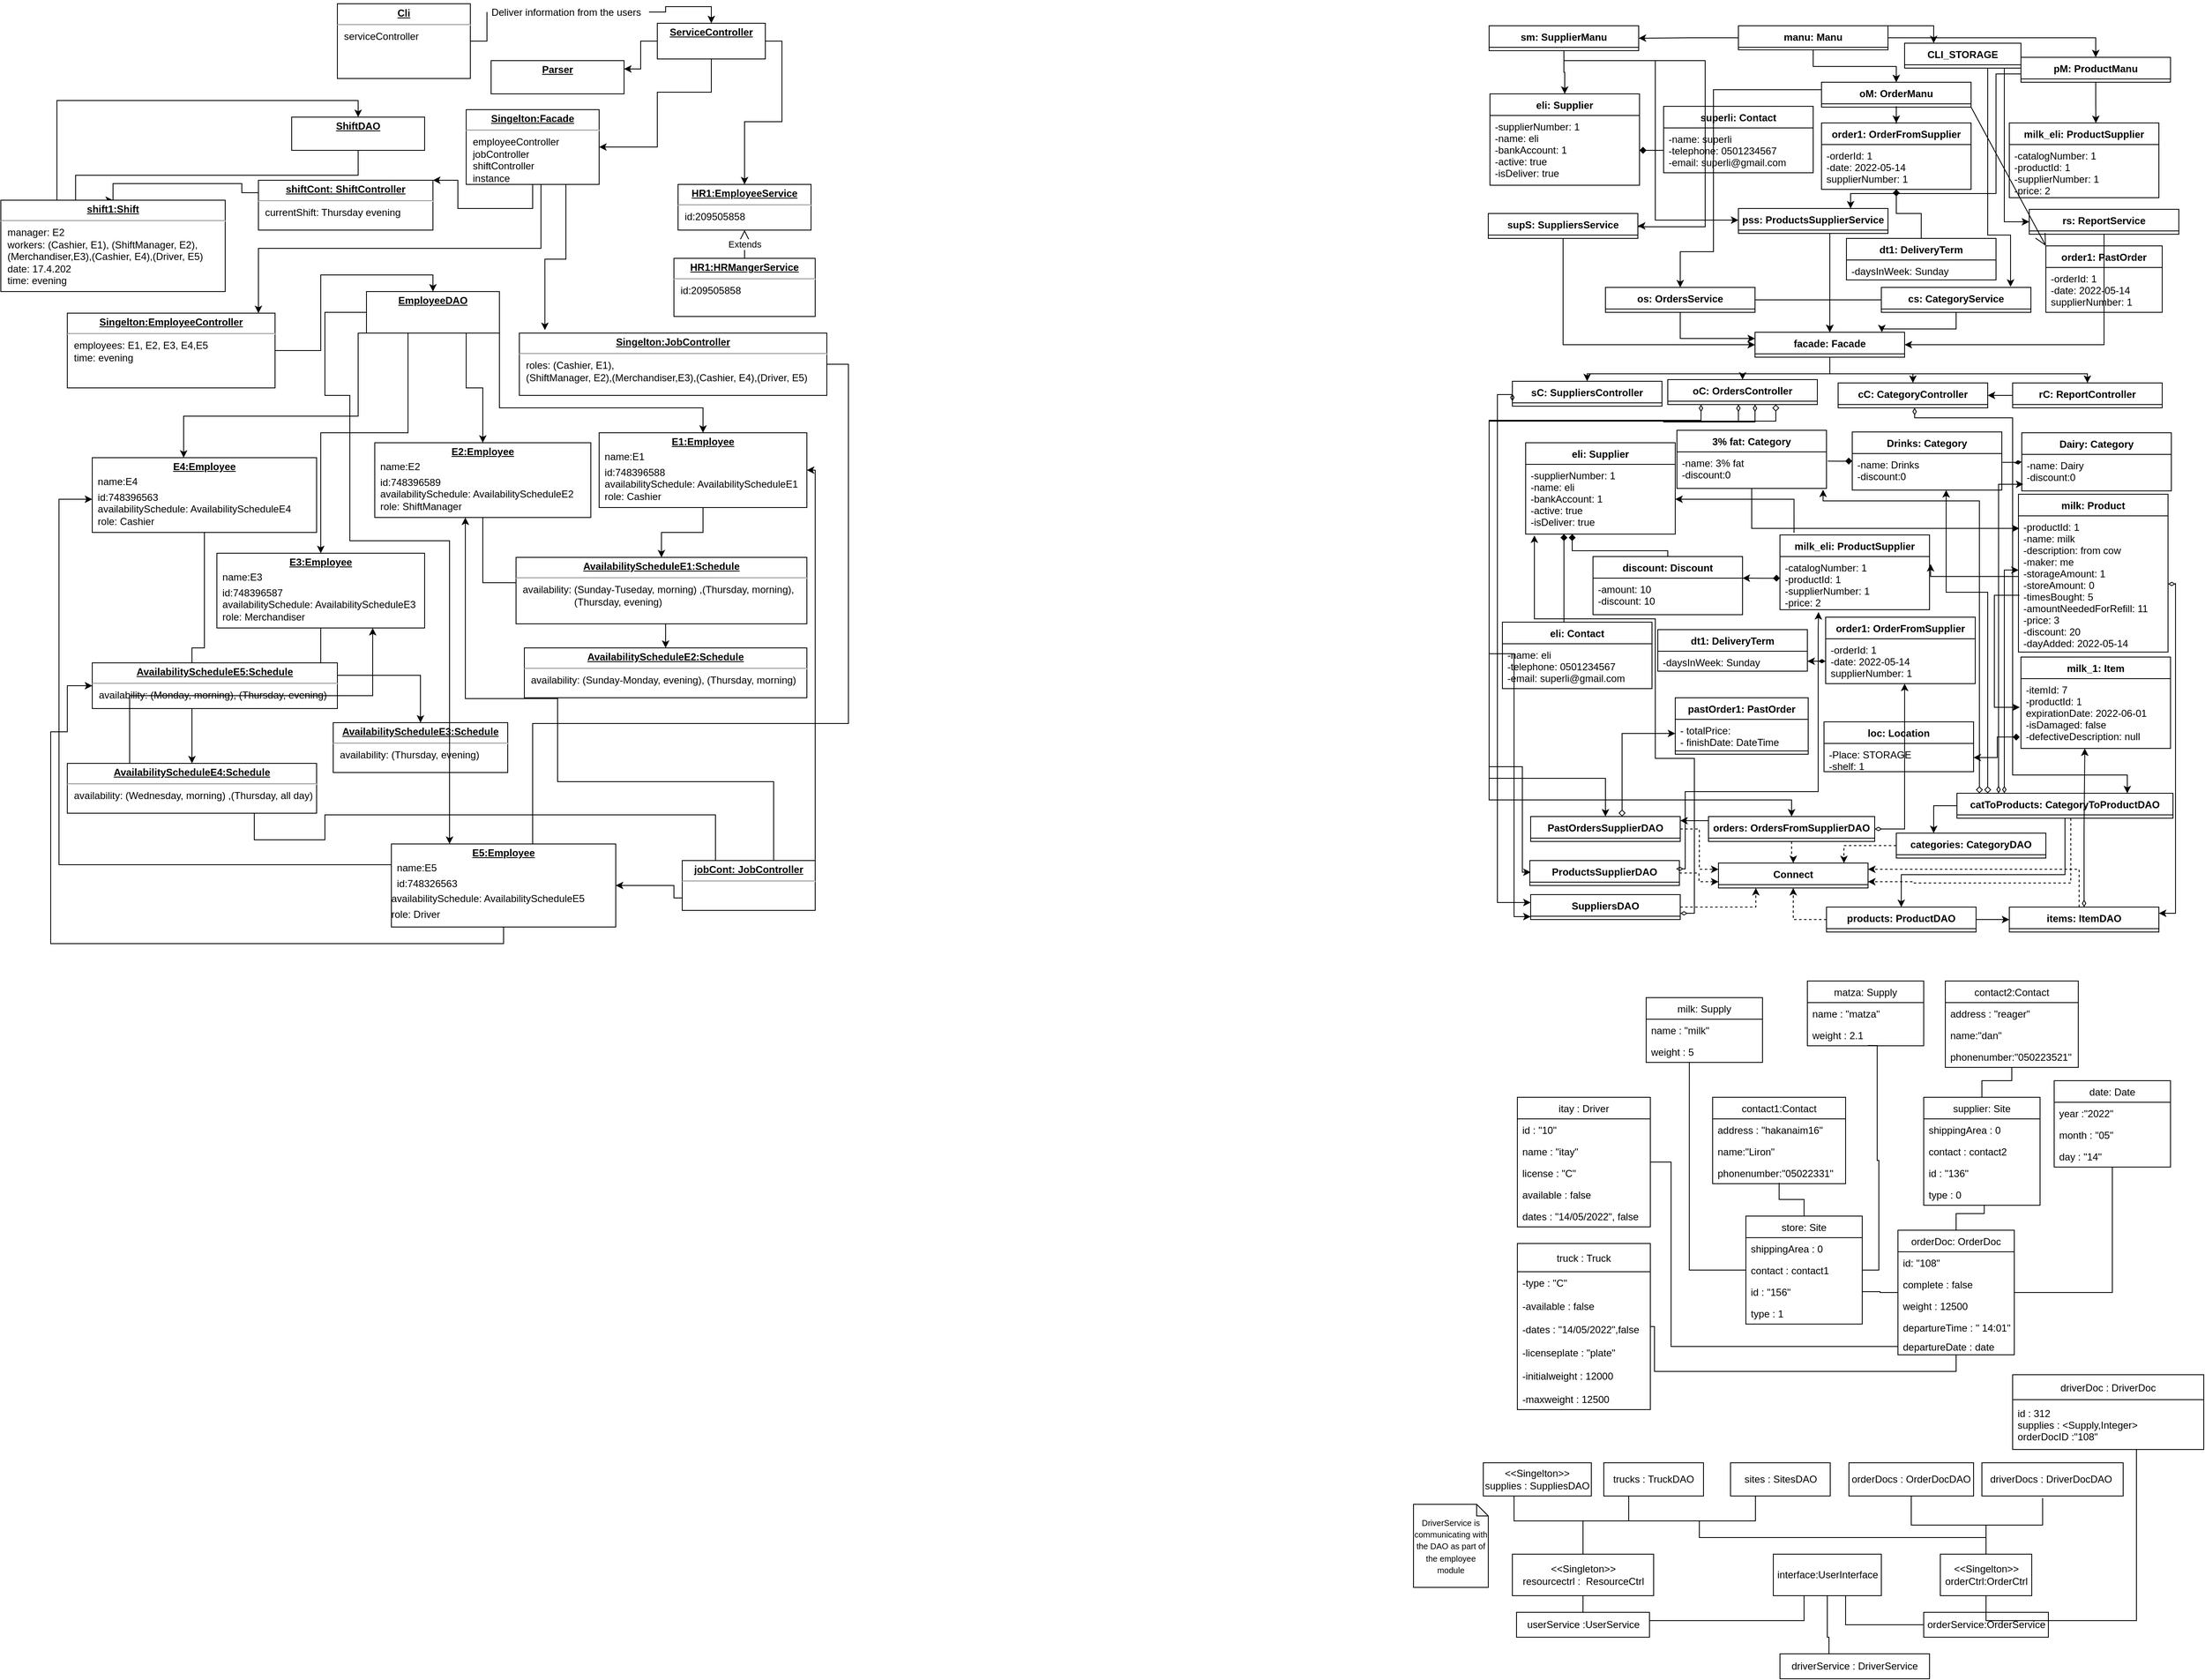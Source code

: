 <mxfile version="18.0.6" type="device" pages="2"><diagram id="cPBLE0KKitC4MTnRT4KW" name="‫עמוד-1‬"><mxGraphModel dx="5114" dy="2137" grid="1" gridSize="10" guides="1" tooltips="1" connect="1" arrows="1" fold="1" page="1" pageScale="1" pageWidth="1654" pageHeight="1169" math="0" shadow="0"><root><mxCell id="0"/><mxCell id="1" parent="0"/><mxCell id="RWsDqpvuHCFo2YTx2UCS-1" style="edgeStyle=orthogonalEdgeStyle;rounded=0;orthogonalLoop=1;jettySize=auto;html=1;startArrow=diamond;startFill=1;endArrow=none;endFill=0;" parent="1" source="RWsDqpvuHCFo2YTx2UCS-123" target="RWsDqpvuHCFo2YTx2UCS-119" edge="1"><mxGeometry relative="1" as="geometry"><mxPoint x="1281.053" y="216" as="sourcePoint"/><Array as="points"><mxPoint x="1281" y="266"/><mxPoint x="1311" y="266"/></Array></mxGeometry></mxCell><mxCell id="RWsDqpvuHCFo2YTx2UCS-2" style="edgeStyle=orthogonalEdgeStyle;rounded=0;orthogonalLoop=1;jettySize=auto;html=1;entryX=0.75;entryY=0;entryDx=0;entryDy=0;exitX=0;exitY=0.75;exitDx=0;exitDy=0;" parent="1" source="RWsDqpvuHCFo2YTx2UCS-4" target="RWsDqpvuHCFo2YTx2UCS-26" edge="1"><mxGeometry relative="1" as="geometry"><mxPoint x="1441" y="98.077" as="sourcePoint"/><mxPoint x="1271" y="277" as="targetPoint"/><Array as="points"><mxPoint x="1431" y="98"/><mxPoint x="1401" y="98"/><mxPoint x="1401" y="242"/><mxPoint x="1226" y="242"/></Array></mxGeometry></mxCell><mxCell id="RWsDqpvuHCFo2YTx2UCS-3" style="edgeStyle=orthogonalEdgeStyle;rounded=0;orthogonalLoop=1;jettySize=auto;html=1;entryX=0.579;entryY=0.002;entryDx=0;entryDy=0;entryPerimeter=0;startArrow=none;startFill=0;endArrow=classic;endFill=1;" parent="1" source="RWsDqpvuHCFo2YTx2UCS-4" target="RWsDqpvuHCFo2YTx2UCS-121" edge="1"><mxGeometry relative="1" as="geometry"><mxPoint x="1530" y="112" as="sourcePoint"/></mxGeometry></mxCell><mxCell id="RWsDqpvuHCFo2YTx2UCS-4" value="pM: ProductManu" style="swimlane;fontStyle=1;childLayout=stackLayout;horizontal=1;startSize=26;fillColor=none;horizontalStack=0;resizeParent=1;resizeParentMax=0;resizeLast=0;collapsible=1;marginBottom=0;" parent="1" vertex="1"><mxGeometry x="1431" y="78" width="180" height="30" as="geometry"/></mxCell><mxCell id="RWsDqpvuHCFo2YTx2UCS-5" style="edgeStyle=orthogonalEdgeStyle;rounded=0;orthogonalLoop=1;jettySize=auto;html=1;entryX=0.5;entryY=0;entryDx=0;entryDy=0;" parent="1" source="RWsDqpvuHCFo2YTx2UCS-7" target="RWsDqpvuHCFo2YTx2UCS-123" edge="1"><mxGeometry relative="1" as="geometry"><mxPoint x="1281" y="186" as="targetPoint"/></mxGeometry></mxCell><mxCell id="RWsDqpvuHCFo2YTx2UCS-6" style="edgeStyle=orthogonalEdgeStyle;rounded=0;orthogonalLoop=1;jettySize=auto;html=1;entryX=0.5;entryY=0;entryDx=0;entryDy=0;" parent="1" source="RWsDqpvuHCFo2YTx2UCS-7" target="RWsDqpvuHCFo2YTx2UCS-24" edge="1"><mxGeometry relative="1" as="geometry"><Array as="points"><mxPoint x="1061" y="117"/><mxPoint x="1061" y="312"/><mxPoint x="1021" y="312"/></Array></mxGeometry></mxCell><mxCell id="RWsDqpvuHCFo2YTx2UCS-7" value="oM: OrderManu" style="swimlane;fontStyle=1;childLayout=stackLayout;horizontal=1;startSize=26;fillColor=none;horizontalStack=0;resizeParent=1;resizeParentMax=0;resizeLast=0;collapsible=1;marginBottom=0;" parent="1" vertex="1"><mxGeometry x="1191" y="108" width="180" height="30" as="geometry"/></mxCell><mxCell id="RWsDqpvuHCFo2YTx2UCS-8" style="edgeStyle=orthogonalEdgeStyle;rounded=0;orthogonalLoop=1;jettySize=auto;html=1;entryX=0.5;entryY=0;entryDx=0;entryDy=0;" parent="1" source="RWsDqpvuHCFo2YTx2UCS-11" target="RWsDqpvuHCFo2YTx2UCS-96" edge="1"><mxGeometry relative="1" as="geometry"><mxPoint x="881.053" y="137" as="targetPoint"/></mxGeometry></mxCell><mxCell id="RWsDqpvuHCFo2YTx2UCS-9" style="edgeStyle=orthogonalEdgeStyle;rounded=0;orthogonalLoop=1;jettySize=auto;html=1;entryX=1;entryY=0.5;entryDx=0;entryDy=0;" parent="1" source="RWsDqpvuHCFo2YTx2UCS-11" target="RWsDqpvuHCFo2YTx2UCS-33" edge="1"><mxGeometry relative="1" as="geometry"><Array as="points"><mxPoint x="881" y="82"/><mxPoint x="1051" y="82"/><mxPoint x="1051" y="282"/><mxPoint x="971" y="282"/><mxPoint x="971" y="281"/></Array></mxGeometry></mxCell><mxCell id="RWsDqpvuHCFo2YTx2UCS-10" style="edgeStyle=orthogonalEdgeStyle;rounded=0;orthogonalLoop=1;jettySize=auto;html=1;entryX=0;entryY=0.5;entryDx=0;entryDy=0;exitX=0.5;exitY=1;exitDx=0;exitDy=0;" parent="1" source="RWsDqpvuHCFo2YTx2UCS-11" edge="1"><mxGeometry relative="1" as="geometry"><mxPoint x="971" y="95.077" as="sourcePoint"/><mxPoint x="1091" y="274" as="targetPoint"/><Array as="points"><mxPoint x="881" y="82"/><mxPoint x="991" y="82"/><mxPoint x="991" y="274"/></Array></mxGeometry></mxCell><mxCell id="RWsDqpvuHCFo2YTx2UCS-11" value="sm: SupplierManu" style="swimlane;fontStyle=1;childLayout=stackLayout;horizontal=1;startSize=26;fillColor=none;horizontalStack=0;resizeParent=1;resizeParentMax=0;resizeLast=0;collapsible=1;marginBottom=0;" parent="1" vertex="1"><mxGeometry x="791" y="40" width="180" height="30" as="geometry"/></mxCell><mxCell id="RWsDqpvuHCFo2YTx2UCS-12" style="edgeStyle=orthogonalEdgeStyle;rounded=0;orthogonalLoop=1;jettySize=auto;html=1;entryX=1;entryY=0.5;entryDx=0;entryDy=0;" parent="1" source="RWsDqpvuHCFo2YTx2UCS-16" target="RWsDqpvuHCFo2YTx2UCS-11" edge="1"><mxGeometry relative="1" as="geometry"/></mxCell><mxCell id="RWsDqpvuHCFo2YTx2UCS-13" style="edgeStyle=orthogonalEdgeStyle;rounded=0;orthogonalLoop=1;jettySize=auto;html=1;entryX=0.5;entryY=0;entryDx=0;entryDy=0;" parent="1" source="RWsDqpvuHCFo2YTx2UCS-16" target="RWsDqpvuHCFo2YTx2UCS-4" edge="1"><mxGeometry relative="1" as="geometry"/></mxCell><mxCell id="RWsDqpvuHCFo2YTx2UCS-14" style="edgeStyle=orthogonalEdgeStyle;rounded=0;orthogonalLoop=1;jettySize=auto;html=1;entryX=0.5;entryY=0;entryDx=0;entryDy=0;" parent="1" source="RWsDqpvuHCFo2YTx2UCS-16" target="RWsDqpvuHCFo2YTx2UCS-7" edge="1"><mxGeometry relative="1" as="geometry"/></mxCell><mxCell id="RWsDqpvuHCFo2YTx2UCS-15" style="edgeStyle=orthogonalEdgeStyle;rounded=0;orthogonalLoop=1;jettySize=auto;html=1;entryX=0.25;entryY=0;entryDx=0;entryDy=0;startArrow=none;startFill=0;endArrow=classic;endFill=1;exitX=1;exitY=0;exitDx=0;exitDy=0;" parent="1" source="RWsDqpvuHCFo2YTx2UCS-16" target="RWsDqpvuHCFo2YTx2UCS-127" edge="1"><mxGeometry relative="1" as="geometry"><Array as="points"><mxPoint x="1326" y="40"/></Array></mxGeometry></mxCell><mxCell id="RWsDqpvuHCFo2YTx2UCS-16" value="manu: Manu" style="swimlane;fontStyle=1;childLayout=stackLayout;horizontal=1;startSize=26;fillColor=none;horizontalStack=0;resizeParent=1;resizeParentMax=0;resizeLast=0;collapsible=1;marginBottom=0;" parent="1" vertex="1"><mxGeometry x="1091" y="40" width="180" height="29" as="geometry"/></mxCell><mxCell id="RWsDqpvuHCFo2YTx2UCS-17" style="edgeStyle=orthogonalEdgeStyle;rounded=0;orthogonalLoop=1;jettySize=auto;html=1;entryX=0.5;entryY=0;entryDx=0;entryDy=0;exitX=0.5;exitY=1;exitDx=0;exitDy=0;" parent="1" source="RWsDqpvuHCFo2YTx2UCS-21" target="RWsDqpvuHCFo2YTx2UCS-44" edge="1"><mxGeometry relative="1" as="geometry"><Array as="points"><mxPoint x="1201" y="459"/><mxPoint x="1511" y="459"/></Array></mxGeometry></mxCell><mxCell id="RWsDqpvuHCFo2YTx2UCS-18" style="edgeStyle=orthogonalEdgeStyle;rounded=0;orthogonalLoop=1;jettySize=auto;html=1;entryX=0.5;entryY=0;entryDx=0;entryDy=0;exitX=0.5;exitY=1;exitDx=0;exitDy=0;" parent="1" source="RWsDqpvuHCFo2YTx2UCS-21" target="RWsDqpvuHCFo2YTx2UCS-35" edge="1"><mxGeometry relative="1" as="geometry"><Array as="points"><mxPoint x="1201" y="459"/><mxPoint x="909" y="459"/></Array></mxGeometry></mxCell><mxCell id="RWsDqpvuHCFo2YTx2UCS-19" style="edgeStyle=orthogonalEdgeStyle;rounded=0;orthogonalLoop=1;jettySize=auto;html=1;entryX=0.5;entryY=0;entryDx=0;entryDy=0;endArrow=classic;endFill=1;" parent="1" source="RWsDqpvuHCFo2YTx2UCS-21" target="RWsDqpvuHCFo2YTx2UCS-42" edge="1"><mxGeometry relative="1" as="geometry"/></mxCell><mxCell id="RWsDqpvuHCFo2YTx2UCS-20" style="edgeStyle=orthogonalEdgeStyle;rounded=0;orthogonalLoop=1;jettySize=auto;html=1;entryX=0.5;entryY=0;entryDx=0;entryDy=0;endArrow=classic;endFill=1;" parent="1" source="RWsDqpvuHCFo2YTx2UCS-21" target="RWsDqpvuHCFo2YTx2UCS-40" edge="1"><mxGeometry relative="1" as="geometry"/></mxCell><mxCell id="RWsDqpvuHCFo2YTx2UCS-21" value="facade: Facade" style="swimlane;fontStyle=1;childLayout=stackLayout;horizontal=1;startSize=26;fillColor=none;horizontalStack=0;resizeParent=1;resizeParentMax=0;resizeLast=0;collapsible=1;marginBottom=0;" parent="1" vertex="1"><mxGeometry x="1111" y="409" width="180" height="30" as="geometry"/></mxCell><mxCell id="RWsDqpvuHCFo2YTx2UCS-22" style="edgeStyle=orthogonalEdgeStyle;rounded=0;orthogonalLoop=1;jettySize=auto;html=1;exitX=1;exitY=0.5;exitDx=0;exitDy=0;" parent="1" source="RWsDqpvuHCFo2YTx2UCS-24" target="RWsDqpvuHCFo2YTx2UCS-21" edge="1"><mxGeometry relative="1" as="geometry"/></mxCell><mxCell id="RWsDqpvuHCFo2YTx2UCS-23" style="edgeStyle=orthogonalEdgeStyle;rounded=0;orthogonalLoop=1;jettySize=auto;html=1;entryX=0;entryY=0.25;entryDx=0;entryDy=0;endArrow=classic;endFill=1;" parent="1" source="RWsDqpvuHCFo2YTx2UCS-24" target="RWsDqpvuHCFo2YTx2UCS-21" edge="1"><mxGeometry relative="1" as="geometry"/></mxCell><mxCell id="RWsDqpvuHCFo2YTx2UCS-24" value="os: OrdersService" style="swimlane;fontStyle=1;childLayout=stackLayout;horizontal=1;startSize=26;fillColor=none;horizontalStack=0;resizeParent=1;resizeParentMax=0;resizeLast=0;collapsible=1;marginBottom=0;" parent="1" vertex="1"><mxGeometry x="931" y="355" width="180" height="30" as="geometry"/></mxCell><mxCell id="RWsDqpvuHCFo2YTx2UCS-25" style="edgeStyle=orthogonalEdgeStyle;rounded=0;orthogonalLoop=1;jettySize=auto;html=1;entryX=0.5;entryY=0;entryDx=0;entryDy=0;" parent="1" target="RWsDqpvuHCFo2YTx2UCS-21" edge="1"><mxGeometry relative="1" as="geometry"><mxPoint x="1225" y="290" as="sourcePoint"/><mxPoint x="1190" y="404" as="targetPoint"/><Array as="points"><mxPoint x="1201" y="290"/></Array></mxGeometry></mxCell><mxCell id="RWsDqpvuHCFo2YTx2UCS-26" value="pss: ProductsSupplierService" style="swimlane;fontStyle=1;childLayout=stackLayout;horizontal=1;startSize=26;fillColor=none;horizontalStack=0;resizeParent=1;resizeParentMax=0;resizeLast=0;collapsible=1;marginBottom=0;" parent="1" vertex="1"><mxGeometry x="1091" y="260" width="180" height="30" as="geometry"/></mxCell><mxCell id="RWsDqpvuHCFo2YTx2UCS-27" style="edgeStyle=orthogonalEdgeStyle;rounded=0;orthogonalLoop=1;jettySize=auto;html=1;entryX=0.5;entryY=0;entryDx=0;entryDy=0;exitX=0;exitY=0.5;exitDx=0;exitDy=0;" parent="1" source="RWsDqpvuHCFo2YTx2UCS-29" target="RWsDqpvuHCFo2YTx2UCS-21" edge="1"><mxGeometry relative="1" as="geometry"/></mxCell><mxCell id="RWsDqpvuHCFo2YTx2UCS-28" style="edgeStyle=orthogonalEdgeStyle;rounded=0;orthogonalLoop=1;jettySize=auto;html=1;entryX=0.848;entryY=0;entryDx=0;entryDy=0;entryPerimeter=0;endArrow=classic;endFill=1;" parent="1" source="RWsDqpvuHCFo2YTx2UCS-29" target="RWsDqpvuHCFo2YTx2UCS-21" edge="1"><mxGeometry relative="1" as="geometry"/></mxCell><mxCell id="RWsDqpvuHCFo2YTx2UCS-29" value="cs: CategoryService" style="swimlane;fontStyle=1;childLayout=stackLayout;horizontal=1;startSize=26;fillColor=none;horizontalStack=0;resizeParent=1;resizeParentMax=0;resizeLast=0;collapsible=1;marginBottom=0;" parent="1" vertex="1"><mxGeometry x="1263" y="355" width="180" height="30" as="geometry"/></mxCell><mxCell id="RWsDqpvuHCFo2YTx2UCS-30" style="edgeStyle=orthogonalEdgeStyle;rounded=0;orthogonalLoop=1;jettySize=auto;html=1;entryX=1;entryY=0.5;entryDx=0;entryDy=0;exitX=0.5;exitY=1;exitDx=0;exitDy=0;" parent="1" source="RWsDqpvuHCFo2YTx2UCS-31" target="RWsDqpvuHCFo2YTx2UCS-21" edge="1"><mxGeometry relative="1" as="geometry"/></mxCell><mxCell id="RWsDqpvuHCFo2YTx2UCS-31" value="rs: ReportService" style="swimlane;fontStyle=1;childLayout=stackLayout;horizontal=1;startSize=26;fillColor=none;horizontalStack=0;resizeParent=1;resizeParentMax=0;resizeLast=0;collapsible=1;marginBottom=0;" parent="1" vertex="1"><mxGeometry x="1441" y="261" width="180" height="30" as="geometry"/></mxCell><mxCell id="RWsDqpvuHCFo2YTx2UCS-32" style="edgeStyle=orthogonalEdgeStyle;rounded=0;orthogonalLoop=1;jettySize=auto;html=1;entryX=0;entryY=0.5;entryDx=0;entryDy=0;exitX=0.5;exitY=1;exitDx=0;exitDy=0;" parent="1" source="RWsDqpvuHCFo2YTx2UCS-33" target="RWsDqpvuHCFo2YTx2UCS-21" edge="1"><mxGeometry relative="1" as="geometry"/></mxCell><mxCell id="RWsDqpvuHCFo2YTx2UCS-33" value="supS: SuppliersService" style="swimlane;fontStyle=1;childLayout=stackLayout;horizontal=1;startSize=26;fillColor=none;horizontalStack=0;resizeParent=1;resizeParentMax=0;resizeLast=0;collapsible=1;marginBottom=0;" parent="1" vertex="1"><mxGeometry x="790" y="266" width="180" height="30" as="geometry"/></mxCell><mxCell id="RWsDqpvuHCFo2YTx2UCS-34" style="edgeStyle=orthogonalEdgeStyle;rounded=0;orthogonalLoop=1;jettySize=auto;html=1;entryX=0;entryY=0.25;entryDx=0;entryDy=0;exitX=0;exitY=0.5;exitDx=0;exitDy=0;startArrow=diamondThin;startFill=0;" parent="1" source="RWsDqpvuHCFo2YTx2UCS-35" edge="1"><mxGeometry relative="1" as="geometry"><mxPoint x="792" y="485.947" as="sourcePoint"/><mxPoint x="841" y="1095.5" as="targetPoint"/><Array as="points"><mxPoint x="801" y="484"/><mxPoint x="801" y="1096"/></Array></mxGeometry></mxCell><mxCell id="RWsDqpvuHCFo2YTx2UCS-35" value="sC: SuppliersController" style="swimlane;fontStyle=1;childLayout=stackLayout;horizontal=1;startSize=26;fillColor=none;horizontalStack=0;resizeParent=1;resizeParentMax=0;resizeLast=0;collapsible=1;marginBottom=0;" parent="1" vertex="1"><mxGeometry x="819" y="468" width="180" height="30" as="geometry"/></mxCell><mxCell id="RWsDqpvuHCFo2YTx2UCS-36" style="edgeStyle=orthogonalEdgeStyle;rounded=0;orthogonalLoop=1;jettySize=auto;html=1;entryX=0.5;entryY=0;entryDx=0;entryDy=0;startArrow=diamondThin;startFill=0;" parent="1" source="RWsDqpvuHCFo2YTx2UCS-40" target="RWsDqpvuHCFo2YTx2UCS-80" edge="1"><mxGeometry relative="1" as="geometry"><mxPoint x="1091" y="504" as="sourcePoint"/><mxPoint x="931" y="998" as="targetPoint"/><Array as="points"><mxPoint x="1111" y="517"/><mxPoint x="1001" y="517"/><mxPoint x="791" y="516"/><mxPoint x="791" y="946"/><mxPoint x="931" y="946"/></Array></mxGeometry></mxCell><mxCell id="RWsDqpvuHCFo2YTx2UCS-37" style="edgeStyle=orthogonalEdgeStyle;rounded=0;orthogonalLoop=1;jettySize=auto;html=1;entryX=0;entryY=0.5;entryDx=0;entryDy=0;startArrow=diamond;startFill=0;" parent="1" source="RWsDqpvuHCFo2YTx2UCS-40" edge="1"><mxGeometry relative="1" as="geometry"><mxPoint x="1091.053" y="502" as="sourcePoint"/><mxPoint x="841" y="1059" as="targetPoint"/><Array as="points"><mxPoint x="1136" y="516"/><mxPoint x="791" y="516"/><mxPoint x="791" y="932"/><mxPoint x="831" y="932"/><mxPoint x="831" y="1059"/></Array></mxGeometry></mxCell><mxCell id="RWsDqpvuHCFo2YTx2UCS-38" style="edgeStyle=orthogonalEdgeStyle;rounded=0;orthogonalLoop=1;jettySize=auto;html=1;entryX=0;entryY=0.75;entryDx=0;entryDy=0;startArrow=diamondThin;startFill=0;endArrow=classic;endFill=1;" parent="1" source="RWsDqpvuHCFo2YTx2UCS-40" edge="1"><mxGeometry relative="1" as="geometry"><mxPoint x="1091" y="502" as="sourcePoint"/><mxPoint x="841" y="1112.5" as="targetPoint"/><Array as="points"><mxPoint x="1091" y="516"/><mxPoint x="791" y="516"/><mxPoint x="791" y="796"/><mxPoint x="821" y="796"/><mxPoint x="821" y="1112"/></Array></mxGeometry></mxCell><mxCell id="RWsDqpvuHCFo2YTx2UCS-39" style="edgeStyle=orthogonalEdgeStyle;rounded=0;orthogonalLoop=1;jettySize=auto;html=1;entryX=0.5;entryY=0;entryDx=0;entryDy=0;startArrow=diamondThin;startFill=0;endArrow=classic;endFill=1;" parent="1" target="RWsDqpvuHCFo2YTx2UCS-95" edge="1"><mxGeometry relative="1" as="geometry"><mxPoint x="1046" y="496" as="sourcePoint"/><mxPoint x="1155" y="995" as="targetPoint"/><Array as="points"><mxPoint x="1046" y="515"/><mxPoint x="791" y="515"/><mxPoint x="791" y="972"/><mxPoint x="1155" y="972"/></Array></mxGeometry></mxCell><mxCell id="RWsDqpvuHCFo2YTx2UCS-40" value="oC: OrdersController" style="swimlane;fontStyle=1;childLayout=stackLayout;horizontal=1;startSize=26;fillColor=none;horizontalStack=0;resizeParent=1;resizeParentMax=0;resizeLast=0;collapsible=1;marginBottom=0;" parent="1" vertex="1"><mxGeometry x="1006" y="466" width="180" height="30" as="geometry"/></mxCell><mxCell id="RWsDqpvuHCFo2YTx2UCS-41" style="edgeStyle=orthogonalEdgeStyle;rounded=0;orthogonalLoop=1;jettySize=auto;html=1;startArrow=diamondThin;startFill=0;" parent="1" target="RWsDqpvuHCFo2YTx2UCS-109" edge="1"><mxGeometry relative="1" as="geometry"><mxPoint x="1303.053" y="500" as="sourcePoint"/><mxPoint x="1558.92" y="961.43" as="targetPoint"/><Array as="points"><mxPoint x="1303" y="512"/><mxPoint x="1421" y="512"/><mxPoint x="1421" y="942"/><mxPoint x="1559" y="942"/></Array></mxGeometry></mxCell><mxCell id="RWsDqpvuHCFo2YTx2UCS-42" value="cC: CategoryController" style="swimlane;fontStyle=1;childLayout=stackLayout;horizontal=1;startSize=26;fillColor=none;horizontalStack=0;resizeParent=1;resizeParentMax=0;resizeLast=0;collapsible=1;marginBottom=0;" parent="1" vertex="1"><mxGeometry x="1211" y="470" width="180" height="30" as="geometry"/></mxCell><mxCell id="RWsDqpvuHCFo2YTx2UCS-43" style="edgeStyle=orthogonalEdgeStyle;rounded=0;orthogonalLoop=1;jettySize=auto;html=1;" parent="1" source="RWsDqpvuHCFo2YTx2UCS-44" target="RWsDqpvuHCFo2YTx2UCS-42" edge="1"><mxGeometry relative="1" as="geometry"/></mxCell><mxCell id="RWsDqpvuHCFo2YTx2UCS-44" value="rC: ReportController" style="swimlane;fontStyle=1;childLayout=stackLayout;horizontal=1;startSize=26;fillColor=none;horizontalStack=0;resizeParent=1;resizeParentMax=0;resizeLast=0;collapsible=1;marginBottom=0;" parent="1" vertex="1"><mxGeometry x="1421" y="470" width="180" height="30" as="geometry"/></mxCell><mxCell id="RWsDqpvuHCFo2YTx2UCS-45" value="Dairy: Category" style="swimlane;fontStyle=1;childLayout=stackLayout;horizontal=1;startSize=26;fillColor=none;horizontalStack=0;resizeParent=1;resizeParentMax=0;resizeLast=0;collapsible=1;marginBottom=0;" parent="1" vertex="1"><mxGeometry x="1432" y="530" width="180" height="70" as="geometry"/></mxCell><mxCell id="RWsDqpvuHCFo2YTx2UCS-46" value="-name: Dairy&#10;-discount:0" style="text;strokeColor=none;fillColor=none;align=left;verticalAlign=top;spacingLeft=4;spacingRight=4;overflow=hidden;rotatable=0;points=[[0,0.5],[1,0.5]];portConstraint=eastwest;" parent="RWsDqpvuHCFo2YTx2UCS-45" vertex="1"><mxGeometry y="26" width="180" height="44" as="geometry"/></mxCell><mxCell id="RWsDqpvuHCFo2YTx2UCS-47" value="milk_1: Item" style="swimlane;fontStyle=1;childLayout=stackLayout;horizontal=1;startSize=26;fillColor=none;horizontalStack=0;resizeParent=1;resizeParentMax=0;resizeLast=0;collapsible=1;marginBottom=0;" parent="1" vertex="1"><mxGeometry x="1431" y="800" width="180" height="110" as="geometry"/></mxCell><mxCell id="RWsDqpvuHCFo2YTx2UCS-48" value="-itemId: 7&#10;-productId: 1&#10;expirationDate: 2022-06-01&#10;-isDamaged: false&#10;-defectiveDescription: null" style="text;strokeColor=none;fillColor=none;align=left;verticalAlign=top;spacingLeft=4;spacingRight=4;overflow=hidden;rotatable=0;points=[[0,0.5],[1,0.5]];portConstraint=eastwest;" parent="RWsDqpvuHCFo2YTx2UCS-47" vertex="1"><mxGeometry y="26" width="180" height="84" as="geometry"/></mxCell><mxCell id="RWsDqpvuHCFo2YTx2UCS-49" style="edgeStyle=orthogonalEdgeStyle;rounded=0;orthogonalLoop=1;jettySize=auto;html=1;entryX=1;entryY=0.25;entryDx=0;entryDy=0;endArrow=classic;endFill=1;exitX=1;exitY=0.5;exitDx=0;exitDy=0;startArrow=diamondThin;startFill=0;" parent="1" source="RWsDqpvuHCFo2YTx2UCS-51" target="RWsDqpvuHCFo2YTx2UCS-77" edge="1"><mxGeometry relative="1" as="geometry"><mxPoint x="1617" y="788.0" as="sourcePoint"/><mxPoint x="1616" y="1108" as="targetPoint"/><Array as="points"><mxPoint x="1617" y="711"/><mxPoint x="1617" y="1108"/><mxPoint x="1610" y="1108"/></Array></mxGeometry></mxCell><mxCell id="RWsDqpvuHCFo2YTx2UCS-50" value="milk: Product" style="swimlane;fontStyle=1;childLayout=stackLayout;horizontal=1;startSize=26;fillColor=none;horizontalStack=0;resizeParent=1;resizeParentMax=0;resizeLast=0;collapsible=1;marginBottom=0;" parent="1" vertex="1"><mxGeometry x="1428" y="604" width="180" height="190" as="geometry"><mxRectangle x="1510" y="1676" width="110" height="26" as="alternateBounds"/></mxGeometry></mxCell><mxCell id="RWsDqpvuHCFo2YTx2UCS-51" value="-productId: 1&#10;-name: milk&#10;-description: from cow&#10;-maker: me&#10;-storageAmount: 1&#10;-storeAmount: 0&#10;-timesBought: 5&#10;-amountNeededForRefill: 11&#10;-price: 3&#10;-discount: 20&#10;-dayAdded: 2022-05-14&#10;&#10;&#10; " style="text;strokeColor=none;fillColor=none;align=left;verticalAlign=top;spacingLeft=4;spacingRight=4;overflow=hidden;rotatable=0;points=[[0,0.5],[1,0.5]];portConstraint=eastwest;" parent="RWsDqpvuHCFo2YTx2UCS-50" vertex="1"><mxGeometry y="26" width="180" height="164" as="geometry"/></mxCell><mxCell id="RWsDqpvuHCFo2YTx2UCS-52" style="edgeStyle=orthogonalEdgeStyle;rounded=0;orthogonalLoop=1;jettySize=auto;html=1;entryX=0.006;entryY=0.092;entryDx=0;entryDy=0;entryPerimeter=0;endArrow=classic;endFill=1;" parent="1" source="RWsDqpvuHCFo2YTx2UCS-53" target="RWsDqpvuHCFo2YTx2UCS-51" edge="1"><mxGeometry relative="1" as="geometry"/></mxCell><mxCell id="RWsDqpvuHCFo2YTx2UCS-53" value="3% fat: Category" style="swimlane;fontStyle=1;childLayout=stackLayout;horizontal=1;startSize=26;fillColor=none;horizontalStack=0;resizeParent=1;resizeParentMax=0;resizeLast=0;collapsible=1;marginBottom=0;" parent="1" vertex="1"><mxGeometry x="1017" y="527" width="180" height="70" as="geometry"/></mxCell><mxCell id="RWsDqpvuHCFo2YTx2UCS-54" value="-name: 3% fat&#10;-discount:0" style="text;strokeColor=none;fillColor=none;align=left;verticalAlign=top;spacingLeft=4;spacingRight=4;overflow=hidden;rotatable=0;points=[[0,0.5],[1,0.5]];portConstraint=eastwest;" parent="RWsDqpvuHCFo2YTx2UCS-53" vertex="1"><mxGeometry y="26" width="180" height="44" as="geometry"/></mxCell><mxCell id="RWsDqpvuHCFo2YTx2UCS-55" value="Drinks: Category" style="swimlane;fontStyle=1;childLayout=stackLayout;horizontal=1;startSize=26;fillColor=none;horizontalStack=0;resizeParent=1;resizeParentMax=0;resizeLast=0;collapsible=1;marginBottom=0;" parent="1" vertex="1"><mxGeometry x="1228" y="529" width="180" height="70" as="geometry"/></mxCell><mxCell id="RWsDqpvuHCFo2YTx2UCS-56" value="-name: Drinks&#10;-discount:0" style="text;strokeColor=none;fillColor=none;align=left;verticalAlign=top;spacingLeft=4;spacingRight=4;overflow=hidden;rotatable=0;points=[[0,0.5],[1,0.5]];portConstraint=eastwest;" parent="RWsDqpvuHCFo2YTx2UCS-55" vertex="1"><mxGeometry y="26" width="180" height="44" as="geometry"/></mxCell><mxCell id="RWsDqpvuHCFo2YTx2UCS-57" style="edgeStyle=orthogonalEdgeStyle;rounded=0;orthogonalLoop=1;jettySize=auto;html=1;endArrow=diamond;endFill=1;exitX=0.5;exitY=0;exitDx=0;exitDy=0;" parent="1" source="RWsDqpvuHCFo2YTx2UCS-61" target="RWsDqpvuHCFo2YTx2UCS-59" edge="1"><mxGeometry relative="1" as="geometry"><Array as="points"><mxPoint x="1006" y="672"/><mxPoint x="891" y="672"/></Array></mxGeometry></mxCell><mxCell id="RWsDqpvuHCFo2YTx2UCS-58" style="edgeStyle=orthogonalEdgeStyle;rounded=0;orthogonalLoop=1;jettySize=auto;html=1;endArrow=diamond;endFill=1;" parent="1" edge="1"><mxGeometry relative="1" as="geometry"><mxPoint x="881.053" y="758" as="sourcePoint"/><mxPoint x="881.053" y="652" as="targetPoint"/><Array as="points"><mxPoint x="881" y="702"/><mxPoint x="881" y="702"/></Array></mxGeometry></mxCell><mxCell id="RWsDqpvuHCFo2YTx2UCS-59" value="eli: Supplier" style="swimlane;fontStyle=1;childLayout=stackLayout;horizontal=1;startSize=26;fillColor=none;horizontalStack=0;resizeParent=1;resizeParentMax=0;resizeLast=0;collapsible=1;marginBottom=0;" parent="1" vertex="1"><mxGeometry x="835" y="542" width="180" height="110" as="geometry"/></mxCell><mxCell id="RWsDqpvuHCFo2YTx2UCS-60" value="-supplierNumber: 1&#10;-name: eli&#10;-bankAccount: 1&#10;-active: true&#10;-isDeliver: true" style="text;strokeColor=none;fillColor=none;align=left;verticalAlign=top;spacingLeft=4;spacingRight=4;overflow=hidden;rotatable=0;points=[[0,0.5],[1,0.5]];portConstraint=eastwest;" parent="RWsDqpvuHCFo2YTx2UCS-59" vertex="1"><mxGeometry y="26" width="180" height="84" as="geometry"/></mxCell><mxCell id="RWsDqpvuHCFo2YTx2UCS-61" value="discount: Discount" style="swimlane;fontStyle=1;childLayout=stackLayout;horizontal=1;startSize=26;fillColor=none;horizontalStack=0;resizeParent=1;resizeParentMax=0;resizeLast=0;collapsible=1;marginBottom=0;" parent="1" vertex="1"><mxGeometry x="916" y="679" width="180" height="70" as="geometry"/></mxCell><mxCell id="RWsDqpvuHCFo2YTx2UCS-62" value="-amount: 10&#10;-discount: 10" style="text;strokeColor=none;fillColor=none;align=left;verticalAlign=top;spacingLeft=4;spacingRight=4;overflow=hidden;rotatable=0;points=[[0,0.5],[1,0.5]];portConstraint=eastwest;" parent="RWsDqpvuHCFo2YTx2UCS-61" vertex="1"><mxGeometry y="26" width="180" height="44" as="geometry"/></mxCell><mxCell id="RWsDqpvuHCFo2YTx2UCS-63" value="order1: OrderFromSupplier" style="swimlane;fontStyle=1;childLayout=stackLayout;horizontal=1;startSize=26;fillColor=none;horizontalStack=0;resizeParent=1;resizeParentMax=0;resizeLast=0;collapsible=1;marginBottom=0;" parent="1" vertex="1"><mxGeometry x="1196" y="752" width="180" height="80" as="geometry"/></mxCell><mxCell id="RWsDqpvuHCFo2YTx2UCS-64" value="-orderId: 1&#10;-date: 2022-05-14&#10;supplierNumber: 1" style="text;strokeColor=none;fillColor=none;align=left;verticalAlign=top;spacingLeft=4;spacingRight=4;overflow=hidden;rotatable=0;points=[[0,0.5],[1,0.5]];portConstraint=eastwest;" parent="RWsDqpvuHCFo2YTx2UCS-63" vertex="1"><mxGeometry y="26" width="180" height="54" as="geometry"/></mxCell><mxCell id="RWsDqpvuHCFo2YTx2UCS-65" value="eli: Contact" style="swimlane;fontStyle=1;childLayout=stackLayout;horizontal=1;startSize=26;fillColor=none;horizontalStack=0;resizeParent=1;resizeParentMax=0;resizeLast=0;collapsible=1;marginBottom=0;" parent="1" vertex="1"><mxGeometry x="807" y="758" width="180" height="80" as="geometry"/></mxCell><mxCell id="RWsDqpvuHCFo2YTx2UCS-66" value="-name: eli&#10;-telephone: 0501234567&#10;-email: superli@gmail.com" style="text;strokeColor=none;fillColor=none;align=left;verticalAlign=top;spacingLeft=4;spacingRight=4;overflow=hidden;rotatable=0;points=[[0,0.5],[1,0.5]];portConstraint=eastwest;" parent="RWsDqpvuHCFo2YTx2UCS-65" vertex="1"><mxGeometry y="26" width="180" height="54" as="geometry"/></mxCell><mxCell id="RWsDqpvuHCFo2YTx2UCS-67" value="dt1: DeliveryTerm" style="swimlane;fontStyle=1;childLayout=stackLayout;horizontal=1;startSize=26;fillColor=none;horizontalStack=0;resizeParent=1;resizeParentMax=0;resizeLast=0;collapsible=1;marginBottom=0;" parent="1" vertex="1"><mxGeometry x="994" y="767" width="180" height="50" as="geometry"/></mxCell><mxCell id="RWsDqpvuHCFo2YTx2UCS-68" value="-daysInWeek: Sunday" style="text;strokeColor=none;fillColor=none;align=left;verticalAlign=top;spacingLeft=4;spacingRight=4;overflow=hidden;rotatable=0;points=[[0,0.5],[1,0.5]];portConstraint=eastwest;" parent="RWsDqpvuHCFo2YTx2UCS-67" vertex="1"><mxGeometry y="26" width="180" height="24" as="geometry"/></mxCell><mxCell id="RWsDqpvuHCFo2YTx2UCS-69" style="edgeStyle=orthogonalEdgeStyle;rounded=0;orthogonalLoop=1;jettySize=auto;html=1;entryX=1;entryY=0.5;entryDx=0;entryDy=0;startArrow=diamondThin;startFill=1;" parent="1" source="RWsDqpvuHCFo2YTx2UCS-64" target="RWsDqpvuHCFo2YTx2UCS-68" edge="1"><mxGeometry relative="1" as="geometry"/></mxCell><mxCell id="RWsDqpvuHCFo2YTx2UCS-70" style="edgeStyle=orthogonalEdgeStyle;rounded=0;orthogonalLoop=1;jettySize=auto;html=1;entryX=0.003;entryY=0.373;entryDx=0;entryDy=0;entryPerimeter=0;exitX=0.001;exitY=0.595;exitDx=0;exitDy=0;exitPerimeter=0;" parent="1" edge="1"><mxGeometry relative="1" as="geometry"><mxPoint x="1429.18" y="725.63" as="sourcePoint"/><mxPoint x="1429.54" y="860.522" as="targetPoint"/><Array as="points"><mxPoint x="1399" y="726"/><mxPoint x="1399" y="860"/></Array></mxGeometry></mxCell><mxCell id="RWsDqpvuHCFo2YTx2UCS-71" style="edgeStyle=orthogonalEdgeStyle;rounded=0;orthogonalLoop=1;jettySize=auto;html=1;entryX=1;entryY=0.5;entryDx=0;entryDy=0;exitX=0.094;exitY=-0.028;exitDx=0;exitDy=0;exitPerimeter=0;" parent="1" source="RWsDqpvuHCFo2YTx2UCS-72" target="RWsDqpvuHCFo2YTx2UCS-60" edge="1"><mxGeometry relative="1" as="geometry"/></mxCell><mxCell id="RWsDqpvuHCFo2YTx2UCS-72" value="milk_eli: ProductSupplier" style="swimlane;fontStyle=1;childLayout=stackLayout;horizontal=1;startSize=26;fillColor=none;horizontalStack=0;resizeParent=1;resizeParentMax=0;resizeLast=0;collapsible=1;marginBottom=0;" parent="1" vertex="1"><mxGeometry x="1141" y="653" width="180" height="90" as="geometry"/></mxCell><mxCell id="RWsDqpvuHCFo2YTx2UCS-73" value="-catalogNumber: 1&#10;-productId: 1&#10;-supplierNumber: 1&#10;-price: 2&#10;" style="text;strokeColor=none;fillColor=none;align=left;verticalAlign=top;spacingLeft=4;spacingRight=4;overflow=hidden;rotatable=0;points=[[0,0.5],[1,0.5]];portConstraint=eastwest;" parent="RWsDqpvuHCFo2YTx2UCS-72" vertex="1"><mxGeometry y="26" width="180" height="64" as="geometry"/></mxCell><mxCell id="RWsDqpvuHCFo2YTx2UCS-74" style="edgeStyle=orthogonalEdgeStyle;rounded=0;orthogonalLoop=1;jettySize=auto;html=1;entryX=1.007;entryY=0.141;entryDx=0;entryDy=0;entryPerimeter=0;" parent="1" source="RWsDqpvuHCFo2YTx2UCS-51" target="RWsDqpvuHCFo2YTx2UCS-73" edge="1"><mxGeometry relative="1" as="geometry"><Array as="points"><mxPoint x="1381" y="703"/><mxPoint x="1381" y="703"/></Array></mxGeometry></mxCell><mxCell id="RWsDqpvuHCFo2YTx2UCS-75" style="edgeStyle=orthogonalEdgeStyle;rounded=0;orthogonalLoop=1;jettySize=auto;html=1;entryX=0.427;entryY=1;entryDx=0;entryDy=0;entryPerimeter=0;endArrow=classic;endFill=1;startArrow=diamondThin;startFill=0;" parent="1" source="RWsDqpvuHCFo2YTx2UCS-77" target="RWsDqpvuHCFo2YTx2UCS-48" edge="1"><mxGeometry relative="1" as="geometry"/></mxCell><mxCell id="RWsDqpvuHCFo2YTx2UCS-76" style="edgeStyle=orthogonalEdgeStyle;rounded=0;orthogonalLoop=1;jettySize=auto;html=1;entryX=1;entryY=0.25;entryDx=0;entryDy=0;dashed=1;endArrow=classic;endFill=1;" parent="1" source="RWsDqpvuHCFo2YTx2UCS-77" target="RWsDqpvuHCFo2YTx2UCS-101" edge="1"><mxGeometry relative="1" as="geometry"><Array as="points"><mxPoint x="1501" y="1056"/></Array></mxGeometry></mxCell><mxCell id="RWsDqpvuHCFo2YTx2UCS-77" value="items: ItemDAO" style="swimlane;fontStyle=1;childLayout=stackLayout;horizontal=1;startSize=26;fillColor=none;horizontalStack=0;resizeParent=1;resizeParentMax=0;resizeLast=0;collapsible=1;marginBottom=0;" parent="1" vertex="1"><mxGeometry x="1417" y="1101" width="180" height="30" as="geometry"/></mxCell><mxCell id="RWsDqpvuHCFo2YTx2UCS-78" style="edgeStyle=orthogonalEdgeStyle;rounded=0;orthogonalLoop=1;jettySize=auto;html=1;entryX=0;entryY=0.25;entryDx=0;entryDy=0;dashed=1;endArrow=classic;endFill=1;" parent="1" source="RWsDqpvuHCFo2YTx2UCS-80" target="RWsDqpvuHCFo2YTx2UCS-101" edge="1"><mxGeometry relative="1" as="geometry"/></mxCell><mxCell id="RWsDqpvuHCFo2YTx2UCS-79" style="edgeStyle=orthogonalEdgeStyle;rounded=0;orthogonalLoop=1;jettySize=auto;html=1;entryX=0;entryY=0.5;entryDx=0;entryDy=0;startArrow=diamond;startFill=0;endArrow=classic;endFill=1;" parent="1" source="RWsDqpvuHCFo2YTx2UCS-80" target="RWsDqpvuHCFo2YTx2UCS-117" edge="1"><mxGeometry relative="1" as="geometry"><Array as="points"><mxPoint x="951" y="892"/></Array></mxGeometry></mxCell><mxCell id="RWsDqpvuHCFo2YTx2UCS-80" value="PastOrdersSupplierDAO" style="swimlane;fontStyle=1;childLayout=stackLayout;horizontal=1;startSize=26;fillColor=none;horizontalStack=0;resizeParent=1;resizeParentMax=0;resizeLast=0;collapsible=1;marginBottom=0;" parent="1" vertex="1"><mxGeometry x="841" y="992" width="180" height="30" as="geometry"/></mxCell><mxCell id="RWsDqpvuHCFo2YTx2UCS-81" style="edgeStyle=orthogonalEdgeStyle;rounded=0;orthogonalLoop=1;jettySize=auto;html=1;entryX=0.839;entryY=0.005;entryDx=0;entryDy=0;entryPerimeter=0;dashed=1;endArrow=classic;endFill=1;" parent="1" source="RWsDqpvuHCFo2YTx2UCS-82" target="RWsDqpvuHCFo2YTx2UCS-101" edge="1"><mxGeometry relative="1" as="geometry"/></mxCell><mxCell id="RWsDqpvuHCFo2YTx2UCS-82" value="categories: CategoryDAO" style="swimlane;fontStyle=1;childLayout=stackLayout;horizontal=1;startSize=26;fillColor=none;horizontalStack=0;resizeParent=1;resizeParentMax=0;resizeLast=0;collapsible=1;marginBottom=0;" parent="1" vertex="1"><mxGeometry x="1281" y="1012" width="180" height="30" as="geometry"/></mxCell><mxCell id="RWsDqpvuHCFo2YTx2UCS-83" style="edgeStyle=orthogonalEdgeStyle;rounded=0;orthogonalLoop=1;jettySize=auto;html=1;endArrow=classic;endFill=1;" parent="1" source="RWsDqpvuHCFo2YTx2UCS-85" target="RWsDqpvuHCFo2YTx2UCS-77" edge="1"><mxGeometry relative="1" as="geometry"/></mxCell><mxCell id="RWsDqpvuHCFo2YTx2UCS-84" style="edgeStyle=orthogonalEdgeStyle;rounded=0;orthogonalLoop=1;jettySize=auto;html=1;dashed=1;endArrow=classic;endFill=1;entryX=0.5;entryY=1;entryDx=0;entryDy=0;exitX=0;exitY=0.5;exitDx=0;exitDy=0;" parent="1" source="RWsDqpvuHCFo2YTx2UCS-85" target="RWsDqpvuHCFo2YTx2UCS-101" edge="1"><mxGeometry relative="1" as="geometry"><mxPoint x="1151" y="1072" as="targetPoint"/></mxGeometry></mxCell><mxCell id="RWsDqpvuHCFo2YTx2UCS-85" value="products: ProductDAO" style="swimlane;fontStyle=1;childLayout=stackLayout;horizontal=1;startSize=26;fillColor=none;horizontalStack=0;resizeParent=1;resizeParentMax=0;resizeLast=0;collapsible=1;marginBottom=0;" parent="1" vertex="1"><mxGeometry x="1197" y="1101" width="180" height="30" as="geometry"/></mxCell><mxCell id="RWsDqpvuHCFo2YTx2UCS-86" style="edgeStyle=orthogonalEdgeStyle;rounded=0;orthogonalLoop=1;jettySize=auto;html=1;endArrow=classic;endFill=1;entryX=0.075;entryY=1.019;entryDx=0;entryDy=0;entryPerimeter=0;exitX=1;exitY=0.75;exitDx=0;exitDy=0;startArrow=diamondThin;startFill=0;" parent="1" source="RWsDqpvuHCFo2YTx2UCS-88" edge="1"><mxGeometry relative="1" as="geometry"><mxPoint x="1018" y="1101" as="sourcePoint"/><mxPoint x="845.5" y="653.596" as="targetPoint"/><Array as="points"><mxPoint x="1038" y="1108"/><mxPoint x="1038" y="922"/><mxPoint x="991" y="922"/><mxPoint x="991" y="754"/><mxPoint x="845" y="754"/></Array></mxGeometry></mxCell><mxCell id="RWsDqpvuHCFo2YTx2UCS-87" style="edgeStyle=orthogonalEdgeStyle;rounded=0;orthogonalLoop=1;jettySize=auto;html=1;entryX=0.25;entryY=1;entryDx=0;entryDy=0;dashed=1;endArrow=classic;endFill=1;" parent="1" source="RWsDqpvuHCFo2YTx2UCS-88" target="RWsDqpvuHCFo2YTx2UCS-101" edge="1"><mxGeometry relative="1" as="geometry"/></mxCell><mxCell id="RWsDqpvuHCFo2YTx2UCS-88" value="SuppliersDAO" style="swimlane;fontStyle=1;childLayout=stackLayout;horizontal=1;startSize=26;fillColor=none;horizontalStack=0;resizeParent=1;resizeParentMax=0;resizeLast=0;collapsible=1;marginBottom=0;" parent="1" vertex="1"><mxGeometry x="841" y="1086" width="180" height="30" as="geometry"/></mxCell><mxCell id="RWsDqpvuHCFo2YTx2UCS-89" style="edgeStyle=orthogonalEdgeStyle;rounded=0;orthogonalLoop=1;jettySize=auto;html=1;entryX=0.28;entryY=1.045;entryDx=0;entryDy=0;entryPerimeter=0;endArrow=classic;endFill=1;startArrow=diamondThin;startFill=0;" parent="1" edge="1"><mxGeometry relative="1" as="geometry"><mxPoint x="1016" y="1055" as="sourcePoint"/><mxPoint x="1187.4" y="745.88" as="targetPoint"/><Array as="points"><mxPoint x="1027" y="1055"/><mxPoint x="1027" y="962"/><mxPoint x="1187" y="962"/><mxPoint x="1187" y="767"/></Array></mxGeometry></mxCell><mxCell id="RWsDqpvuHCFo2YTx2UCS-90" style="edgeStyle=orthogonalEdgeStyle;rounded=0;orthogonalLoop=1;jettySize=auto;html=1;entryX=0;entryY=0.75;entryDx=0;entryDy=0;dashed=1;endArrow=classic;endFill=1;" parent="1" source="RWsDqpvuHCFo2YTx2UCS-91" target="RWsDqpvuHCFo2YTx2UCS-101" edge="1"><mxGeometry relative="1" as="geometry"/></mxCell><mxCell id="RWsDqpvuHCFo2YTx2UCS-91" value="ProductsSupplierDAO" style="swimlane;fontStyle=1;childLayout=stackLayout;horizontal=1;startSize=26;fillColor=none;horizontalStack=0;resizeParent=1;resizeParentMax=0;resizeLast=0;collapsible=1;marginBottom=0;" parent="1" vertex="1"><mxGeometry x="840" y="1045" width="180" height="30" as="geometry"/></mxCell><mxCell id="RWsDqpvuHCFo2YTx2UCS-92" style="edgeStyle=orthogonalEdgeStyle;rounded=0;orthogonalLoop=1;jettySize=auto;html=1;entryX=0.528;entryY=1;entryDx=0;entryDy=0;entryPerimeter=0;endArrow=classic;endFill=1;exitX=1;exitY=0.5;exitDx=0;exitDy=0;startArrow=diamondThin;startFill=0;" parent="1" source="RWsDqpvuHCFo2YTx2UCS-95" target="RWsDqpvuHCFo2YTx2UCS-64" edge="1"><mxGeometry relative="1" as="geometry"/></mxCell><mxCell id="RWsDqpvuHCFo2YTx2UCS-93" style="edgeStyle=orthogonalEdgeStyle;rounded=0;orthogonalLoop=1;jettySize=auto;html=1;dashed=1;endArrow=classic;endFill=1;" parent="1" source="RWsDqpvuHCFo2YTx2UCS-95" target="RWsDqpvuHCFo2YTx2UCS-101" edge="1"><mxGeometry relative="1" as="geometry"/></mxCell><mxCell id="RWsDqpvuHCFo2YTx2UCS-94" style="edgeStyle=orthogonalEdgeStyle;rounded=0;orthogonalLoop=1;jettySize=auto;html=1;startArrow=none;startFill=0;endArrow=classic;endFill=1;" parent="1" edge="1"><mxGeometry relative="1" as="geometry"><mxPoint x="1055" y="997" as="sourcePoint"/><mxPoint x="1021" y="997" as="targetPoint"/></mxGeometry></mxCell><mxCell id="RWsDqpvuHCFo2YTx2UCS-95" value="orders: OrdersFromSupplierDAO" style="swimlane;fontStyle=1;childLayout=stackLayout;horizontal=1;startSize=26;fillColor=none;horizontalStack=0;resizeParent=1;resizeParentMax=0;resizeLast=0;collapsible=1;marginBottom=0;" parent="1" vertex="1"><mxGeometry x="1055" y="992" width="200" height="30" as="geometry"/></mxCell><mxCell id="RWsDqpvuHCFo2YTx2UCS-96" value="eli: Supplier" style="swimlane;fontStyle=1;childLayout=stackLayout;horizontal=1;startSize=26;fillColor=none;horizontalStack=0;resizeParent=1;resizeParentMax=0;resizeLast=0;collapsible=1;marginBottom=0;" parent="1" vertex="1"><mxGeometry x="792" y="122" width="180" height="110" as="geometry"/></mxCell><mxCell id="RWsDqpvuHCFo2YTx2UCS-97" value="-supplierNumber: 1&#10;-name: eli&#10;-bankAccount: 1&#10;-active: true&#10;-isDeliver: true" style="text;strokeColor=none;fillColor=none;align=left;verticalAlign=top;spacingLeft=4;spacingRight=4;overflow=hidden;rotatable=0;points=[[0,0.5],[1,0.5]];portConstraint=eastwest;" parent="RWsDqpvuHCFo2YTx2UCS-96" vertex="1"><mxGeometry y="26" width="180" height="84" as="geometry"/></mxCell><mxCell id="RWsDqpvuHCFo2YTx2UCS-98" style="edgeStyle=orthogonalEdgeStyle;rounded=0;orthogonalLoop=1;jettySize=auto;html=1;endArrow=diamond;endFill=1;exitX=0;exitY=0.5;exitDx=0;exitDy=0;" parent="1" source="RWsDqpvuHCFo2YTx2UCS-100" target="RWsDqpvuHCFo2YTx2UCS-97" edge="1"><mxGeometry relative="1" as="geometry"><mxPoint x="1001" y="190.5" as="sourcePoint"/></mxGeometry></mxCell><mxCell id="RWsDqpvuHCFo2YTx2UCS-99" value="superli: Contact" style="swimlane;fontStyle=1;childLayout=stackLayout;horizontal=1;startSize=26;fillColor=none;horizontalStack=0;resizeParent=1;resizeParentMax=0;resizeLast=0;collapsible=1;marginBottom=0;" parent="1" vertex="1"><mxGeometry x="1001" y="137" width="180" height="80" as="geometry"/></mxCell><mxCell id="RWsDqpvuHCFo2YTx2UCS-100" value="-name: superli&#10;-telephone: 0501234567&#10;-email: superli@gmail.com" style="text;strokeColor=none;fillColor=none;align=left;verticalAlign=top;spacingLeft=4;spacingRight=4;overflow=hidden;rotatable=0;points=[[0,0.5],[1,0.5]];portConstraint=eastwest;" parent="RWsDqpvuHCFo2YTx2UCS-99" vertex="1"><mxGeometry y="26" width="180" height="54" as="geometry"/></mxCell><mxCell id="RWsDqpvuHCFo2YTx2UCS-101" value="Connect" style="swimlane;fontStyle=1;childLayout=stackLayout;horizontal=1;startSize=26;fillColor=none;horizontalStack=0;resizeParent=1;resizeParentMax=0;resizeLast=0;collapsible=1;marginBottom=0;" parent="1" vertex="1"><mxGeometry x="1067" y="1048" width="180" height="30" as="geometry"/></mxCell><mxCell id="RWsDqpvuHCFo2YTx2UCS-102" style="edgeStyle=orthogonalEdgeStyle;rounded=0;orthogonalLoop=1;jettySize=auto;html=1;entryX=0.25;entryY=0;entryDx=0;entryDy=0;endArrow=classic;endFill=1;exitX=0;exitY=0.5;exitDx=0;exitDy=0;" parent="1" source="RWsDqpvuHCFo2YTx2UCS-109" target="RWsDqpvuHCFo2YTx2UCS-82" edge="1"><mxGeometry relative="1" as="geometry"/></mxCell><mxCell id="RWsDqpvuHCFo2YTx2UCS-103" style="edgeStyle=orthogonalEdgeStyle;rounded=0;orthogonalLoop=1;jettySize=auto;html=1;endArrow=classic;endFill=1;" parent="1" source="RWsDqpvuHCFo2YTx2UCS-109" target="RWsDqpvuHCFo2YTx2UCS-85" edge="1"><mxGeometry relative="1" as="geometry"><Array as="points"><mxPoint x="1484" y="1062"/><mxPoint x="1287" y="1062"/></Array></mxGeometry></mxCell><mxCell id="RWsDqpvuHCFo2YTx2UCS-104" style="edgeStyle=orthogonalEdgeStyle;rounded=0;orthogonalLoop=1;jettySize=auto;html=1;entryX=0.001;entryY=0.398;entryDx=0;entryDy=0;entryPerimeter=0;endArrow=classic;endFill=1;startArrow=diamondThin;startFill=0;" parent="1" source="RWsDqpvuHCFo2YTx2UCS-109" target="RWsDqpvuHCFo2YTx2UCS-51" edge="1"><mxGeometry relative="1" as="geometry"><Array as="points"><mxPoint x="1411" y="695"/></Array></mxGeometry></mxCell><mxCell id="RWsDqpvuHCFo2YTx2UCS-105" style="edgeStyle=orthogonalEdgeStyle;rounded=0;orthogonalLoop=1;jettySize=auto;html=1;entryX=-0.006;entryY=0.818;entryDx=0;entryDy=0;entryPerimeter=0;endArrow=classic;endFill=1;startArrow=diamondThin;startFill=0;" parent="1" edge="1"><mxGeometry relative="1" as="geometry"><mxPoint x="1404.053" y="964" as="sourcePoint"/><mxPoint x="1433.92" y="591.992" as="targetPoint"/><Array as="points"><mxPoint x="1404" y="592"/></Array></mxGeometry></mxCell><mxCell id="RWsDqpvuHCFo2YTx2UCS-106" style="edgeStyle=orthogonalEdgeStyle;rounded=0;orthogonalLoop=1;jettySize=auto;html=1;entryX=0.977;entryY=1.033;entryDx=0;entryDy=0;entryPerimeter=0;endArrow=classic;endFill=1;startArrow=diamond;startFill=0;" parent="1" source="RWsDqpvuHCFo2YTx2UCS-109" target="RWsDqpvuHCFo2YTx2UCS-54" edge="1"><mxGeometry relative="1" as="geometry"><Array as="points"><mxPoint x="1381" y="612"/><mxPoint x="1193" y="612"/></Array></mxGeometry></mxCell><mxCell id="RWsDqpvuHCFo2YTx2UCS-107" style="edgeStyle=orthogonalEdgeStyle;rounded=0;orthogonalLoop=1;jettySize=auto;html=1;entryX=1;entryY=0.75;entryDx=0;entryDy=0;dashed=1;endArrow=classic;endFill=1;" parent="1" source="RWsDqpvuHCFo2YTx2UCS-109" target="RWsDqpvuHCFo2YTx2UCS-101" edge="1"><mxGeometry relative="1" as="geometry"><Array as="points"><mxPoint x="1491" y="1072"/><mxPoint x="1301" y="1072"/><mxPoint x="1301" y="1070"/></Array></mxGeometry></mxCell><mxCell id="RWsDqpvuHCFo2YTx2UCS-108" style="edgeStyle=orthogonalEdgeStyle;rounded=0;orthogonalLoop=1;jettySize=auto;html=1;endArrow=classic;endFill=1;startArrow=diamond;startFill=0;" parent="1" source="RWsDqpvuHCFo2YTx2UCS-109" target="RWsDqpvuHCFo2YTx2UCS-56" edge="1"><mxGeometry relative="1" as="geometry"><mxPoint x="1302" y="602" as="targetPoint"/><Array as="points"><mxPoint x="1391" y="722"/><mxPoint x="1341" y="722"/></Array></mxGeometry></mxCell><mxCell id="RWsDqpvuHCFo2YTx2UCS-109" value="catToProducts: CategoryToProductDAO" style="swimlane;fontStyle=1;childLayout=stackLayout;horizontal=1;startSize=26;fillColor=none;horizontalStack=0;resizeParent=1;resizeParentMax=0;resizeLast=0;collapsible=1;marginBottom=0;" parent="1" vertex="1"><mxGeometry x="1354" y="964" width="260" height="30" as="geometry"/></mxCell><mxCell id="RWsDqpvuHCFo2YTx2UCS-110" style="edgeStyle=orthogonalEdgeStyle;rounded=0;orthogonalLoop=1;jettySize=auto;html=1;entryX=1;entryY=0.5;entryDx=0;entryDy=0;endArrow=classic;endFill=1;startArrow=diamond;startFill=1;" parent="1" edge="1"><mxGeometry relative="1" as="geometry"><mxPoint x="1141" y="705.053" as="sourcePoint"/><mxPoint x="1096" y="705" as="targetPoint"/><Array as="points"><mxPoint x="1119" y="705"/></Array></mxGeometry></mxCell><mxCell id="RWsDqpvuHCFo2YTx2UCS-111" style="edgeStyle=orthogonalEdgeStyle;rounded=0;orthogonalLoop=1;jettySize=auto;html=1;endArrow=diamondThin;endFill=1;exitX=1.004;exitY=0.242;exitDx=0;exitDy=0;exitPerimeter=0;" parent="1" source="RWsDqpvuHCFo2YTx2UCS-56" target="RWsDqpvuHCFo2YTx2UCS-45" edge="1"><mxGeometry relative="1" as="geometry"/></mxCell><mxCell id="RWsDqpvuHCFo2YTx2UCS-112" style="edgeStyle=orthogonalEdgeStyle;rounded=0;orthogonalLoop=1;jettySize=auto;html=1;endArrow=diamond;endFill=1;exitX=1.008;exitY=0.254;exitDx=0;exitDy=0;exitPerimeter=0;" parent="1" source="RWsDqpvuHCFo2YTx2UCS-54" target="RWsDqpvuHCFo2YTx2UCS-55" edge="1"><mxGeometry relative="1" as="geometry"/></mxCell><mxCell id="RWsDqpvuHCFo2YTx2UCS-113" value="loc: Location" style="swimlane;fontStyle=1;childLayout=stackLayout;horizontal=1;startSize=26;fillColor=none;horizontalStack=0;resizeParent=1;resizeParentMax=0;resizeLast=0;collapsible=1;marginBottom=0;" parent="1" vertex="1"><mxGeometry x="1194" y="878" width="180" height="60" as="geometry"/></mxCell><mxCell id="RWsDqpvuHCFo2YTx2UCS-114" value="-Place: STORAGE&#10;-shelf: 1" style="text;strokeColor=none;fillColor=none;align=left;verticalAlign=top;spacingLeft=4;spacingRight=4;overflow=hidden;rotatable=0;points=[[0,0.5],[1,0.5]];portConstraint=eastwest;" parent="RWsDqpvuHCFo2YTx2UCS-113" vertex="1"><mxGeometry y="26" width="180" height="34" as="geometry"/></mxCell><mxCell id="RWsDqpvuHCFo2YTx2UCS-115" style="edgeStyle=orthogonalEdgeStyle;rounded=0;orthogonalLoop=1;jettySize=auto;html=1;entryX=1;entryY=0.5;entryDx=0;entryDy=0;endArrow=classic;endFill=1;exitX=-0.008;exitY=0.837;exitDx=0;exitDy=0;exitPerimeter=0;startArrow=diamond;startFill=1;" parent="1" source="RWsDqpvuHCFo2YTx2UCS-48" target="RWsDqpvuHCFo2YTx2UCS-114" edge="1"><mxGeometry relative="1" as="geometry"/></mxCell><mxCell id="RWsDqpvuHCFo2YTx2UCS-116" value="pastOrder1: PastOrder" style="swimlane;fontStyle=1;align=center;verticalAlign=top;childLayout=stackLayout;horizontal=1;startSize=26;horizontalStack=0;resizeParent=1;resizeParentMax=0;resizeLast=0;collapsible=1;marginBottom=0;" parent="1" vertex="1"><mxGeometry x="1015" y="849" width="160" height="68" as="geometry"/></mxCell><mxCell id="RWsDqpvuHCFo2YTx2UCS-117" value="- totalPrice: &#10;- finishDate: DateTime" style="text;strokeColor=none;fillColor=none;align=left;verticalAlign=top;spacingLeft=4;spacingRight=4;overflow=hidden;rotatable=0;points=[[0,0.5],[1,0.5]];portConstraint=eastwest;" parent="RWsDqpvuHCFo2YTx2UCS-116" vertex="1"><mxGeometry y="26" width="160" height="34" as="geometry"/></mxCell><mxCell id="RWsDqpvuHCFo2YTx2UCS-118" value="" style="line;strokeWidth=1;fillColor=none;align=left;verticalAlign=middle;spacingTop=-1;spacingLeft=3;spacingRight=3;rotatable=0;labelPosition=right;points=[];portConstraint=eastwest;" parent="RWsDqpvuHCFo2YTx2UCS-116" vertex="1"><mxGeometry y="60" width="160" height="8" as="geometry"/></mxCell><mxCell id="RWsDqpvuHCFo2YTx2UCS-119" value="dt1: DeliveryTerm" style="swimlane;fontStyle=1;childLayout=stackLayout;horizontal=1;startSize=26;fillColor=none;horizontalStack=0;resizeParent=1;resizeParentMax=0;resizeLast=0;collapsible=1;marginBottom=0;" parent="1" vertex="1"><mxGeometry x="1221" y="296" width="180" height="50" as="geometry"/></mxCell><mxCell id="RWsDqpvuHCFo2YTx2UCS-120" value="-daysInWeek: Sunday" style="text;strokeColor=none;fillColor=none;align=left;verticalAlign=top;spacingLeft=4;spacingRight=4;overflow=hidden;rotatable=0;points=[[0,0.5],[1,0.5]];portConstraint=eastwest;" parent="RWsDqpvuHCFo2YTx2UCS-119" vertex="1"><mxGeometry y="26" width="180" height="24" as="geometry"/></mxCell><mxCell id="RWsDqpvuHCFo2YTx2UCS-121" value="milk_eli: ProductSupplier" style="swimlane;fontStyle=1;childLayout=stackLayout;horizontal=1;startSize=26;fillColor=none;horizontalStack=0;resizeParent=1;resizeParentMax=0;resizeLast=0;collapsible=1;marginBottom=0;" parent="1" vertex="1"><mxGeometry x="1417" y="157" width="180" height="90" as="geometry"/></mxCell><mxCell id="RWsDqpvuHCFo2YTx2UCS-122" value="-catalogNumber: 1&#10;-productId: 1&#10;-supplierNumber: 1&#10;-price: 2&#10;" style="text;strokeColor=none;fillColor=none;align=left;verticalAlign=top;spacingLeft=4;spacingRight=4;overflow=hidden;rotatable=0;points=[[0,0.5],[1,0.5]];portConstraint=eastwest;" parent="RWsDqpvuHCFo2YTx2UCS-121" vertex="1"><mxGeometry y="26" width="180" height="64" as="geometry"/></mxCell><mxCell id="RWsDqpvuHCFo2YTx2UCS-123" value="order1: OrderFromSupplier" style="swimlane;fontStyle=1;childLayout=stackLayout;horizontal=1;startSize=26;fillColor=none;horizontalStack=0;resizeParent=1;resizeParentMax=0;resizeLast=0;collapsible=1;marginBottom=0;" parent="1" vertex="1"><mxGeometry x="1191" y="157" width="180" height="80" as="geometry"/></mxCell><mxCell id="RWsDqpvuHCFo2YTx2UCS-124" value="-orderId: 1&#10;-date: 2022-05-14&#10;supplierNumber: 1" style="text;strokeColor=none;fillColor=none;align=left;verticalAlign=top;spacingLeft=4;spacingRight=4;overflow=hidden;rotatable=0;points=[[0,0.5],[1,0.5]];portConstraint=eastwest;" parent="RWsDqpvuHCFo2YTx2UCS-123" vertex="1"><mxGeometry y="26" width="180" height="54" as="geometry"/></mxCell><mxCell id="RWsDqpvuHCFo2YTx2UCS-125" style="edgeStyle=orthogonalEdgeStyle;rounded=0;orthogonalLoop=1;jettySize=auto;html=1;entryX=0;entryY=0.5;entryDx=0;entryDy=0;startArrow=none;startFill=0;endArrow=classic;endFill=1;" parent="1" source="RWsDqpvuHCFo2YTx2UCS-127" target="RWsDqpvuHCFo2YTx2UCS-31" edge="1"><mxGeometry relative="1" as="geometry"><Array as="points"><mxPoint x="1411" y="276"/></Array></mxGeometry></mxCell><mxCell id="RWsDqpvuHCFo2YTx2UCS-126" style="edgeStyle=orthogonalEdgeStyle;rounded=0;orthogonalLoop=1;jettySize=auto;html=1;entryX=0.864;entryY=-0.025;entryDx=0;entryDy=0;entryPerimeter=0;startArrow=none;startFill=0;endArrow=classic;endFill=1;" parent="1" source="RWsDqpvuHCFo2YTx2UCS-127" target="RWsDqpvuHCFo2YTx2UCS-29" edge="1"><mxGeometry relative="1" as="geometry"><Array as="points"><mxPoint x="1391" y="292"/><mxPoint x="1419" y="292"/></Array></mxGeometry></mxCell><mxCell id="RWsDqpvuHCFo2YTx2UCS-127" value="CLI_STORAGE" style="swimlane;fontStyle=1;childLayout=stackLayout;horizontal=1;startSize=26;fillColor=none;horizontalStack=0;resizeParent=1;resizeParentMax=0;resizeLast=0;collapsible=1;marginBottom=0;fontSize=12;" parent="1" vertex="1"><mxGeometry x="1291" y="61" width="140" height="30" as="geometry"/></mxCell><mxCell id="RWsDqpvuHCFo2YTx2UCS-128" value="order1: PastOrder" style="swimlane;fontStyle=1;childLayout=stackLayout;horizontal=1;startSize=26;fillColor=none;horizontalStack=0;resizeParent=1;resizeParentMax=0;resizeLast=0;collapsible=1;marginBottom=0;" parent="1" vertex="1"><mxGeometry x="1461" y="305" width="140" height="80" as="geometry"/></mxCell><mxCell id="RWsDqpvuHCFo2YTx2UCS-129" value="-orderId: 1&#10;-date: 2022-05-14&#10;supplierNumber: 1" style="text;strokeColor=none;fillColor=none;align=left;verticalAlign=top;spacingLeft=4;spacingRight=4;overflow=hidden;rotatable=0;points=[[0,0.5],[1,0.5]];portConstraint=eastwest;" parent="RWsDqpvuHCFo2YTx2UCS-128" vertex="1"><mxGeometry y="26" width="140" height="54" as="geometry"/></mxCell><mxCell id="RWsDqpvuHCFo2YTx2UCS-130" value="" style="endArrow=open;endFill=1;endSize=12;html=1;rounded=0;exitX=1;exitY=1;exitDx=0;exitDy=0;entryX=0;entryY=0;entryDx=0;entryDy=0;" parent="1" source="RWsDqpvuHCFo2YTx2UCS-7" target="RWsDqpvuHCFo2YTx2UCS-128" edge="1"><mxGeometry width="160" relative="1" as="geometry"><mxPoint x="1121" y="262" as="sourcePoint"/><mxPoint x="1281" y="262" as="targetPoint"/></mxGeometry></mxCell><mxCell id="RWsDqpvuHCFo2YTx2UCS-132" style="edgeStyle=orthogonalEdgeStyle;rounded=0;orthogonalLoop=1;jettySize=auto;html=1;exitX=0.5;exitY=1;exitDx=0;exitDy=0;entryX=0.5;entryY=0;entryDx=0;entryDy=0;" parent="1" source="RWsDqpvuHCFo2YTx2UCS-133" target="RWsDqpvuHCFo2YTx2UCS-135" edge="1"><mxGeometry relative="1" as="geometry"/></mxCell><mxCell id="RWsDqpvuHCFo2YTx2UCS-133" value="&lt;p style=&quot;margin: 0px ; margin-top: 4px ; text-align: center ; text-decoration: underline&quot;&gt;&lt;b&gt;E3:Employee&lt;/b&gt;&lt;/p&gt;&lt;p style=&quot;margin: 4px 0px 0px&quot;&gt;&amp;nbsp; name:E3&lt;/p&gt;&lt;p style=&quot;margin: 4px 0px 0px&quot;&gt;&amp;nbsp; id:748396587&lt;/p&gt;&amp;nbsp; availabilitySchedule: AvailabilityScheduleE3&lt;br&gt;&amp;nbsp; role: Merchandiser" style="verticalAlign=top;align=left;overflow=fill;fontSize=12;fontFamily=Helvetica;html=1;strokeColor=#000000;" parent="1" vertex="1"><mxGeometry x="-740" y="675" width="250" height="90" as="geometry"/></mxCell><mxCell id="RWsDqpvuHCFo2YTx2UCS-134" style="edgeStyle=orthogonalEdgeStyle;rounded=0;orthogonalLoop=1;jettySize=auto;html=1;exitX=0.75;exitY=1;exitDx=0;exitDy=0;entryX=0.75;entryY=1;entryDx=0;entryDy=0;entryPerimeter=0;" parent="1" source="RWsDqpvuHCFo2YTx2UCS-135" target="RWsDqpvuHCFo2YTx2UCS-135" edge="1"><mxGeometry relative="1" as="geometry"><mxPoint x="-383" y="720.143" as="targetPoint"/></mxGeometry></mxCell><mxCell id="RWsDqpvuHCFo2YTx2UCS-135" value="&lt;p style=&quot;margin: 0px ; margin-top: 4px ; text-align: center ; text-decoration: underline&quot;&gt;&lt;b&gt;AvailabilityScheduleE3:Schedule&lt;/b&gt;&lt;/p&gt;&lt;hr&gt;&lt;p style=&quot;margin: 0px ; margin-left: 8px&quot;&gt;availability: (Thursday, evening)&lt;/p&gt;" style="verticalAlign=top;align=left;overflow=fill;fontSize=12;fontFamily=Helvetica;html=1;strokeColor=#000000;" parent="1" vertex="1"><mxGeometry x="-600" y="879" width="210" height="60" as="geometry"/></mxCell><mxCell id="RWsDqpvuHCFo2YTx2UCS-136" value="&lt;p style=&quot;margin: 0px ; margin-top: 4px ; text-align: center ; text-decoration: underline&quot;&gt;&lt;b&gt;HR1:HRMangerService&lt;/b&gt;&lt;/p&gt;&lt;hr&gt;&lt;p style=&quot;margin: 0px ; margin-left: 8px&quot;&gt;id:209505858&lt;/p&gt;" style="verticalAlign=top;align=left;overflow=fill;fontSize=12;fontFamily=Helvetica;html=1;strokeColor=#000000;" parent="1" vertex="1"><mxGeometry x="-190" y="320" width="170" height="70" as="geometry"/></mxCell><mxCell id="RWsDqpvuHCFo2YTx2UCS-137" style="edgeStyle=orthogonalEdgeStyle;rounded=0;orthogonalLoop=1;jettySize=auto;html=1;exitX=1;exitY=0.5;exitDx=0;exitDy=0;entryX=0.5;entryY=0;entryDx=0;entryDy=0;" parent="1" source="RWsDqpvuHCFo2YTx2UCS-138" target="RWsDqpvuHCFo2YTx2UCS-177" edge="1"><mxGeometry relative="1" as="geometry"/></mxCell><mxCell id="RWsDqpvuHCFo2YTx2UCS-138" value="&lt;p style=&quot;margin: 0px ; margin-top: 4px ; text-align: center ; text-decoration: underline&quot;&gt;&lt;b&gt;Singelton:EmployeeController&lt;/b&gt;&lt;/p&gt;&lt;hr&gt;&lt;p style=&quot;margin: 0px ; margin-left: 8px&quot;&gt;employees: E1, E2, E3, E4,E5&lt;/p&gt;&lt;p style=&quot;margin: 0px ; margin-left: 8px&quot;&gt;time: evening&lt;/p&gt;" style="verticalAlign=top;align=left;overflow=fill;fontSize=12;fontFamily=Helvetica;html=1;strokeColor=#000000;" parent="1" vertex="1"><mxGeometry x="-920" y="386" width="250" height="90" as="geometry"/></mxCell><mxCell id="RWsDqpvuHCFo2YTx2UCS-141" value="&lt;p style=&quot;margin: 0px ; margin-top: 4px ; text-align: center ; text-decoration: underline&quot;&gt;&lt;b&gt;Singelton:JobController&lt;/b&gt;&lt;/p&gt;&lt;hr&gt;&lt;p style=&quot;margin: 0px ; margin-left: 8px&quot;&gt;roles: (Cashier, E1),&amp;nbsp;&lt;/p&gt;&lt;p style=&quot;margin: 0px ; margin-left: 8px&quot;&gt;(ShiftManager, E2),(Merchandiser,E3),(Cashier, E4),(Driver, E5)&lt;/p&gt;" style="verticalAlign=top;align=left;overflow=fill;fontSize=12;fontFamily=Helvetica;html=1;strokeColor=#000000;" parent="1" vertex="1"><mxGeometry x="-376" y="410" width="370" height="75" as="geometry"/></mxCell><mxCell id="RWsDqpvuHCFo2YTx2UCS-142" style="edgeStyle=orthogonalEdgeStyle;rounded=0;orthogonalLoop=1;jettySize=auto;html=1;exitX=0.5;exitY=1;exitDx=0;exitDy=0;entryX=0.5;entryY=0;entryDx=0;entryDy=0;" parent="1" source="RWsDqpvuHCFo2YTx2UCS-143" target="RWsDqpvuHCFo2YTx2UCS-147" edge="1"><mxGeometry relative="1" as="geometry"/></mxCell><mxCell id="RWsDqpvuHCFo2YTx2UCS-143" value="&lt;p style=&quot;margin: 0px ; margin-top: 4px ; text-align: center ; text-decoration: underline&quot;&gt;&lt;b&gt;E1:Employee&lt;/b&gt;&lt;/p&gt;&lt;p style=&quot;margin: 4px 0px 0px&quot;&gt;&amp;nbsp; name:E1&lt;/p&gt;&lt;p style=&quot;margin: 4px 0px 0px&quot;&gt;&amp;nbsp; id:748396588&lt;/p&gt;&amp;nbsp; availabilitySchedule: AvailabilityScheduleE1&lt;br&gt;&amp;nbsp; role: Cashier" style="verticalAlign=top;align=left;overflow=fill;fontSize=12;fontFamily=Helvetica;html=1;strokeColor=#000000;" parent="1" vertex="1"><mxGeometry x="-280" y="530" width="250" height="90" as="geometry"/></mxCell><mxCell id="RWsDqpvuHCFo2YTx2UCS-144" style="edgeStyle=orthogonalEdgeStyle;rounded=0;orthogonalLoop=1;jettySize=auto;html=1;exitX=0.5;exitY=1;exitDx=0;exitDy=0;entryX=0.5;entryY=0;entryDx=0;entryDy=0;" parent="1" source="RWsDqpvuHCFo2YTx2UCS-145" target="RWsDqpvuHCFo2YTx2UCS-146" edge="1"><mxGeometry relative="1" as="geometry"/></mxCell><mxCell id="RWsDqpvuHCFo2YTx2UCS-145" value="&lt;p style=&quot;margin: 0px ; margin-top: 4px ; text-align: center ; text-decoration: underline&quot;&gt;&lt;b&gt;E2:Employee&lt;/b&gt;&lt;/p&gt;&lt;p style=&quot;margin: 4px 0px 0px&quot;&gt;&amp;nbsp; name:E2&lt;/p&gt;&lt;p style=&quot;margin: 4px 0px 0px&quot;&gt;&amp;nbsp; id:748396589&lt;/p&gt;&amp;nbsp; availabilitySchedule: AvailabilityScheduleE2&lt;br&gt;&amp;nbsp; role: ShiftManager" style="verticalAlign=top;align=left;overflow=fill;fontSize=12;fontFamily=Helvetica;html=1;strokeColor=#000000;" parent="1" vertex="1"><mxGeometry x="-550" y="542" width="260" height="90" as="geometry"/></mxCell><mxCell id="RWsDqpvuHCFo2YTx2UCS-146" value="&lt;p style=&quot;margin: 0px ; margin-top: 4px ; text-align: center ; text-decoration: underline&quot;&gt;&lt;b&gt;AvailabilityScheduleE2:Schedule&lt;/b&gt;&lt;/p&gt;&lt;hr&gt;&lt;p style=&quot;margin: 0px ; margin-left: 8px&quot;&gt;availability: (Sunday-Monday, evening), (Thursday, morning)&lt;/p&gt;" style="verticalAlign=top;align=left;overflow=fill;fontSize=12;fontFamily=Helvetica;html=1;strokeColor=#000000;" parent="1" vertex="1"><mxGeometry x="-370" y="789" width="340" height="60" as="geometry"/></mxCell><mxCell id="RWsDqpvuHCFo2YTx2UCS-147" value="&lt;p style=&quot;margin: 0px ; margin-top: 4px ; text-align: center ; text-decoration: underline&quot;&gt;&lt;b&gt;AvailabilityScheduleE1:Schedule&lt;/b&gt;&lt;/p&gt;&lt;hr&gt;&lt;p style=&quot;margin: 0px ; margin-left: 8px&quot;&gt;availability: (Sunday-Tuseday, morning) ,(Thursday, morning),&amp;nbsp;&lt;/p&gt;&amp;nbsp; &amp;nbsp; &amp;nbsp; &amp;nbsp; &amp;nbsp; &amp;nbsp; &amp;nbsp; &amp;nbsp; &amp;nbsp; &amp;nbsp; &amp;nbsp;(Thursday, evening)" style="verticalAlign=top;align=left;overflow=fill;fontSize=12;fontFamily=Helvetica;html=1;strokeColor=#000000;" parent="1" vertex="1"><mxGeometry x="-380" y="680" width="350" height="80" as="geometry"/></mxCell><mxCell id="RWsDqpvuHCFo2YTx2UCS-148" style="edgeStyle=orthogonalEdgeStyle;rounded=0;orthogonalLoop=1;jettySize=auto;html=1;exitX=0.25;exitY=0;exitDx=0;exitDy=0;entryX=0.5;entryY=0;entryDx=0;entryDy=0;startArrow=none;" parent="1" source="RWsDqpvuHCFo2YTx2UCS-150" target="RWsDqpvuHCFo2YTx2UCS-179" edge="1"><mxGeometry relative="1" as="geometry"/></mxCell><mxCell id="RWsDqpvuHCFo2YTx2UCS-149" value="&lt;p style=&quot;margin: 0px ; margin-top: 4px ; text-align: center ; text-decoration: underline&quot;&gt;&lt;b&gt;shiftCont: ShiftController&lt;/b&gt;&lt;/p&gt;&lt;hr&gt;&lt;p style=&quot;margin: 0px ; margin-left: 8px&quot;&gt;currentShift: Thursday evening&lt;/p&gt;" style="verticalAlign=top;align=left;overflow=fill;fontSize=12;fontFamily=Helvetica;html=1;strokeColor=#000000;" parent="1" vertex="1"><mxGeometry x="-690" y="226" width="210" height="60" as="geometry"/></mxCell><mxCell id="RWsDqpvuHCFo2YTx2UCS-151" style="edgeStyle=orthogonalEdgeStyle;rounded=0;orthogonalLoop=1;jettySize=auto;html=1;exitX=0.5;exitY=1;exitDx=0;exitDy=0;entryX=0.5;entryY=0;entryDx=0;entryDy=0;" parent="1" source="RWsDqpvuHCFo2YTx2UCS-152" target="RWsDqpvuHCFo2YTx2UCS-153" edge="1"><mxGeometry relative="1" as="geometry"/></mxCell><mxCell id="RWsDqpvuHCFo2YTx2UCS-152" value="&lt;p style=&quot;margin: 0px ; margin-top: 4px ; text-align: center ; text-decoration: underline&quot;&gt;&lt;b&gt;E4:Employee&lt;/b&gt;&lt;/p&gt;&lt;p style=&quot;margin: 4px 0px 0px&quot;&gt;&amp;nbsp; name:E4&lt;/p&gt;&lt;p style=&quot;margin: 4px 0px 0px&quot;&gt;&amp;nbsp; id:748396563&lt;/p&gt;&amp;nbsp; availabilitySchedule: AvailabilityScheduleE4&lt;br&gt;&amp;nbsp; role: Cashier" style="verticalAlign=top;align=left;overflow=fill;fontSize=12;fontFamily=Helvetica;html=1;strokeColor=#000000;" parent="1" vertex="1"><mxGeometry x="-890" y="560" width="270" height="90" as="geometry"/></mxCell><mxCell id="RWsDqpvuHCFo2YTx2UCS-154" value="&lt;p style=&quot;margin: 4px 0px 0px ; text-align: center&quot;&gt;&lt;b&gt;&lt;u&gt;AvailabilityScheduleE5:Schedule&lt;/u&gt;&lt;/b&gt;&lt;/p&gt;&lt;hr&gt;&lt;p style=&quot;margin: 0px 0px 0px 8px&quot;&gt;availability: (Monday, morning), (Thursday, evening)&lt;/p&gt;" style="verticalAlign=top;align=left;overflow=fill;fontSize=12;fontFamily=Helvetica;html=1;" parent="1" vertex="1"><mxGeometry x="-890" y="807" width="295" height="55" as="geometry"/></mxCell><mxCell id="RWsDqpvuHCFo2YTx2UCS-155" style="edgeStyle=orthogonalEdgeStyle;rounded=0;orthogonalLoop=1;jettySize=auto;html=1;exitX=0.5;exitY=1;exitDx=0;exitDy=0;entryX=0;entryY=0.5;entryDx=0;entryDy=0;" parent="1" source="RWsDqpvuHCFo2YTx2UCS-156" target="RWsDqpvuHCFo2YTx2UCS-154" edge="1"><mxGeometry relative="1" as="geometry"><mxPoint x="-700" y="835" as="targetPoint"/><Array as="points"><mxPoint x="-395" y="1145"/><mxPoint x="-940" y="1145"/><mxPoint x="-940" y="890"/><mxPoint x="-920" y="890"/><mxPoint x="-920" y="834"/></Array></mxGeometry></mxCell><mxCell id="RWsDqpvuHCFo2YTx2UCS-157" value="&lt;p style=&quot;margin: 0px ; margin-top: 4px ; text-align: center ; text-decoration: underline&quot;&gt;&lt;b&gt;HR1:EmployeeService&lt;/b&gt;&lt;/p&gt;&lt;hr&gt;&lt;p style=&quot;margin: 0px ; margin-left: 8px&quot;&gt;id:209505858&lt;/p&gt;" style="verticalAlign=top;align=left;overflow=fill;fontSize=12;fontFamily=Helvetica;html=1;" parent="1" vertex="1"><mxGeometry x="-185" y="231" width="160" height="55" as="geometry"/></mxCell><mxCell id="RWsDqpvuHCFo2YTx2UCS-158" style="edgeStyle=orthogonalEdgeStyle;rounded=0;orthogonalLoop=1;jettySize=auto;html=1;exitX=0.5;exitY=1;exitDx=0;exitDy=0;" parent="1" source="RWsDqpvuHCFo2YTx2UCS-161" target="RWsDqpvuHCFo2YTx2UCS-138" edge="1"><mxGeometry relative="1" as="geometry"><Array as="points"><mxPoint x="-350" y="231"/><mxPoint x="-350" y="308"/><mxPoint x="-690" y="308"/></Array></mxGeometry></mxCell><mxCell id="RWsDqpvuHCFo2YTx2UCS-159" style="edgeStyle=orthogonalEdgeStyle;rounded=0;orthogonalLoop=1;jettySize=auto;html=1;exitX=0.75;exitY=1;exitDx=0;exitDy=0;entryX=0.083;entryY=-0.049;entryDx=0;entryDy=0;entryPerimeter=0;" parent="1" source="RWsDqpvuHCFo2YTx2UCS-161" target="RWsDqpvuHCFo2YTx2UCS-141" edge="1"><mxGeometry relative="1" as="geometry"><Array as="points"><mxPoint x="-320" y="321"/><mxPoint x="-345" y="321"/></Array></mxGeometry></mxCell><mxCell id="RWsDqpvuHCFo2YTx2UCS-160" style="edgeStyle=orthogonalEdgeStyle;rounded=0;orthogonalLoop=1;jettySize=auto;html=1;" parent="1" source="RWsDqpvuHCFo2YTx2UCS-161" target="RWsDqpvuHCFo2YTx2UCS-149" edge="1"><mxGeometry relative="1" as="geometry"><Array as="points"><mxPoint x="-360" y="260"/><mxPoint x="-450" y="260"/><mxPoint x="-450" y="226"/></Array></mxGeometry></mxCell><mxCell id="RWsDqpvuHCFo2YTx2UCS-161" value="&lt;p style=&quot;margin: 0px ; margin-top: 4px ; text-align: center ; text-decoration: underline&quot;&gt;&lt;b&gt;Singelton:Facade&lt;/b&gt;&lt;/p&gt;&lt;hr&gt;&lt;p style=&quot;margin: 0px ; margin-left: 8px&quot;&gt;employeeController&lt;/p&gt;&lt;p style=&quot;margin: 0px ; margin-left: 8px&quot;&gt;jobController&lt;/p&gt;&lt;p style=&quot;margin: 0px ; margin-left: 8px&quot;&gt;shiftController&lt;/p&gt;&lt;p style=&quot;margin: 0px ; margin-left: 8px&quot;&gt;instance&lt;/p&gt;" style="verticalAlign=top;align=left;overflow=fill;fontSize=12;fontFamily=Helvetica;html=1;" parent="1" vertex="1"><mxGeometry x="-440" y="141" width="160" height="90" as="geometry"/></mxCell><mxCell id="RWsDqpvuHCFo2YTx2UCS-162" style="edgeStyle=orthogonalEdgeStyle;rounded=0;orthogonalLoop=1;jettySize=auto;html=1;exitX=0;exitY=0.5;exitDx=0;exitDy=0;entryX=1;entryY=0.25;entryDx=0;entryDy=0;" parent="1" source="RWsDqpvuHCFo2YTx2UCS-165" target="RWsDqpvuHCFo2YTx2UCS-166" edge="1"><mxGeometry relative="1" as="geometry"/></mxCell><mxCell id="RWsDqpvuHCFo2YTx2UCS-163" style="edgeStyle=orthogonalEdgeStyle;rounded=0;orthogonalLoop=1;jettySize=auto;html=1;exitX=1;exitY=0.5;exitDx=0;exitDy=0;" parent="1" source="RWsDqpvuHCFo2YTx2UCS-165" target="RWsDqpvuHCFo2YTx2UCS-157" edge="1"><mxGeometry relative="1" as="geometry"/></mxCell><mxCell id="RWsDqpvuHCFo2YTx2UCS-164" style="edgeStyle=orthogonalEdgeStyle;rounded=0;orthogonalLoop=1;jettySize=auto;html=1;exitX=0.5;exitY=1;exitDx=0;exitDy=0;" parent="1" source="RWsDqpvuHCFo2YTx2UCS-165" target="RWsDqpvuHCFo2YTx2UCS-161" edge="1"><mxGeometry relative="1" as="geometry"><Array as="points"><mxPoint x="-145" y="120"/><mxPoint x="-210" y="120"/><mxPoint x="-210" y="186"/></Array></mxGeometry></mxCell><mxCell id="RWsDqpvuHCFo2YTx2UCS-165" value="&lt;p style=&quot;margin: 0px ; margin-top: 4px ; text-align: center ; text-decoration: underline&quot;&gt;&lt;b&gt;ServiceController&lt;/b&gt;&lt;/p&gt;&lt;p style=&quot;margin: 0px ; margin-left: 8px&quot;&gt;&lt;br&gt;&lt;/p&gt;" style="verticalAlign=top;align=left;overflow=fill;fontSize=12;fontFamily=Helvetica;html=1;" parent="1" vertex="1"><mxGeometry x="-210" y="37" width="130" height="43" as="geometry"/></mxCell><mxCell id="RWsDqpvuHCFo2YTx2UCS-166" value="&lt;p style=&quot;margin: 0px ; margin-top: 4px ; text-align: center ; text-decoration: underline&quot;&gt;&lt;b&gt;Parser&lt;/b&gt;&lt;/p&gt;" style="verticalAlign=top;align=left;overflow=fill;fontSize=12;fontFamily=Helvetica;html=1;" parent="1" vertex="1"><mxGeometry x="-410" y="82" width="160" height="40" as="geometry"/></mxCell><mxCell id="RWsDqpvuHCFo2YTx2UCS-167" style="edgeStyle=orthogonalEdgeStyle;rounded=0;orthogonalLoop=1;jettySize=auto;html=1;exitX=1;exitY=0.5;exitDx=0;exitDy=0;startArrow=none;" parent="1" source="RWsDqpvuHCFo2YTx2UCS-171" target="RWsDqpvuHCFo2YTx2UCS-165" edge="1"><mxGeometry relative="1" as="geometry"/></mxCell><mxCell id="RWsDqpvuHCFo2YTx2UCS-168" value="&lt;p style=&quot;margin: 0px ; margin-top: 4px ; text-align: center ; text-decoration: underline&quot;&gt;&lt;b&gt;Cli&lt;/b&gt;&lt;/p&gt;&lt;hr&gt;&lt;p style=&quot;margin: 0px ; margin-left: 8px&quot;&gt;serviceController&lt;/p&gt;" style="verticalAlign=top;align=left;overflow=fill;fontSize=12;fontFamily=Helvetica;html=1;" parent="1" vertex="1"><mxGeometry x="-595" y="13.5" width="160" height="90" as="geometry"/></mxCell><mxCell id="RWsDqpvuHCFo2YTx2UCS-169" value="Extends" style="endArrow=block;endSize=16;endFill=0;html=1;rounded=0;entryX=0.5;entryY=1;entryDx=0;entryDy=0;exitX=0.5;exitY=0;exitDx=0;exitDy=0;" parent="1" source="RWsDqpvuHCFo2YTx2UCS-136" target="RWsDqpvuHCFo2YTx2UCS-157" edge="1"><mxGeometry width="160" relative="1" as="geometry"><mxPoint x="-30" y="310" as="sourcePoint"/><mxPoint x="-60" y="350" as="targetPoint"/></mxGeometry></mxCell><mxCell id="RWsDqpvuHCFo2YTx2UCS-172" style="edgeStyle=orthogonalEdgeStyle;rounded=0;orthogonalLoop=1;jettySize=auto;html=1;exitX=1;exitY=0.5;exitDx=0;exitDy=0;entryX=0.5;entryY=0;entryDx=0;entryDy=0;" parent="1" source="RWsDqpvuHCFo2YTx2UCS-177" target="RWsDqpvuHCFo2YTx2UCS-143" edge="1"><mxGeometry relative="1" as="geometry"><Array as="points"><mxPoint x="-400" y="500"/><mxPoint x="-155" y="500"/></Array></mxGeometry></mxCell><mxCell id="RWsDqpvuHCFo2YTx2UCS-173" style="edgeStyle=orthogonalEdgeStyle;rounded=0;orthogonalLoop=1;jettySize=auto;html=1;exitX=0.75;exitY=1;exitDx=0;exitDy=0;entryX=0.5;entryY=0;entryDx=0;entryDy=0;" parent="1" source="RWsDqpvuHCFo2YTx2UCS-177" target="RWsDqpvuHCFo2YTx2UCS-145" edge="1"><mxGeometry relative="1" as="geometry"/></mxCell><mxCell id="RWsDqpvuHCFo2YTx2UCS-174" style="edgeStyle=orthogonalEdgeStyle;rounded=0;orthogonalLoop=1;jettySize=auto;html=1;exitX=0.5;exitY=1;exitDx=0;exitDy=0;entryX=0.5;entryY=0;entryDx=0;entryDy=0;" parent="1" source="RWsDqpvuHCFo2YTx2UCS-177" target="RWsDqpvuHCFo2YTx2UCS-133" edge="1"><mxGeometry relative="1" as="geometry"><Array as="points"><mxPoint x="-510" y="410"/><mxPoint x="-510" y="530"/><mxPoint x="-615" y="530"/></Array></mxGeometry></mxCell><mxCell id="RWsDqpvuHCFo2YTx2UCS-175" style="edgeStyle=orthogonalEdgeStyle;rounded=0;orthogonalLoop=1;jettySize=auto;html=1;exitX=0;exitY=1;exitDx=0;exitDy=0;" parent="1" source="RWsDqpvuHCFo2YTx2UCS-177" target="RWsDqpvuHCFo2YTx2UCS-152" edge="1"><mxGeometry relative="1" as="geometry"><Array as="points"><mxPoint x="-570" y="410"/><mxPoint x="-570" y="510"/><mxPoint x="-780" y="510"/></Array></mxGeometry></mxCell><mxCell id="RWsDqpvuHCFo2YTx2UCS-176" style="edgeStyle=orthogonalEdgeStyle;rounded=0;orthogonalLoop=1;jettySize=auto;html=1;exitX=0;exitY=0.5;exitDx=0;exitDy=0;" parent="1" source="RWsDqpvuHCFo2YTx2UCS-177" target="RWsDqpvuHCFo2YTx2UCS-156" edge="1"><mxGeometry relative="1" as="geometry"><Array as="points"><mxPoint x="-610" y="385"/><mxPoint x="-610" y="485"/><mxPoint x="-580" y="485"/><mxPoint x="-580" y="660"/><mxPoint x="-460" y="660"/></Array></mxGeometry></mxCell><mxCell id="RWsDqpvuHCFo2YTx2UCS-177" value="&lt;p style=&quot;margin:0px;margin-top:4px;text-align:center;text-decoration:underline;&quot;&gt;&lt;b&gt;EmployeeDAO&lt;/b&gt;&lt;/p&gt;" style="verticalAlign=top;align=left;overflow=fill;fontSize=12;fontFamily=Helvetica;html=1;" parent="1" vertex="1"><mxGeometry x="-560" y="360" width="160" height="50" as="geometry"/></mxCell><mxCell id="RWsDqpvuHCFo2YTx2UCS-178" style="edgeStyle=orthogonalEdgeStyle;rounded=0;orthogonalLoop=1;jettySize=auto;html=1;exitX=0.5;exitY=1;exitDx=0;exitDy=0;entryX=0.5;entryY=0;entryDx=0;entryDy=0;" parent="1" source="RWsDqpvuHCFo2YTx2UCS-179" target="RWsDqpvuHCFo2YTx2UCS-150" edge="1"><mxGeometry relative="1" as="geometry"><Array as="points"><mxPoint x="-570" y="220"/><mxPoint x="-910" y="220"/><mxPoint x="-910" y="250"/></Array></mxGeometry></mxCell><mxCell id="RWsDqpvuHCFo2YTx2UCS-179" value="&lt;p style=&quot;margin:0px;margin-top:4px;text-align:center;text-decoration:underline;&quot;&gt;&lt;b&gt;ShiftDAO&lt;/b&gt;&lt;/p&gt;" style="verticalAlign=top;align=left;overflow=fill;fontSize=12;fontFamily=Helvetica;html=1;" parent="1" vertex="1"><mxGeometry x="-650" y="150" width="160" height="40" as="geometry"/></mxCell><mxCell id="RWsDqpvuHCFo2YTx2UCS-180" style="edgeStyle=orthogonalEdgeStyle;rounded=0;orthogonalLoop=1;jettySize=auto;html=1;exitX=1;exitY=0.5;exitDx=0;exitDy=0;entryX=1;entryY=0.5;entryDx=0;entryDy=0;" parent="1" source="RWsDqpvuHCFo2YTx2UCS-185" target="RWsDqpvuHCFo2YTx2UCS-143" edge="1"><mxGeometry relative="1" as="geometry"><Array as="points"><mxPoint x="-20" y="1060"/><mxPoint x="-20" y="620"/></Array></mxGeometry></mxCell><mxCell id="RWsDqpvuHCFo2YTx2UCS-181" style="edgeStyle=orthogonalEdgeStyle;rounded=0;orthogonalLoop=1;jettySize=auto;html=1;exitX=0.75;exitY=0;exitDx=0;exitDy=0;" parent="1" source="RWsDqpvuHCFo2YTx2UCS-185" target="RWsDqpvuHCFo2YTx2UCS-145" edge="1"><mxGeometry relative="1" as="geometry"><Array as="points"><mxPoint x="-70" y="950"/><mxPoint x="-330" y="950"/><mxPoint x="-330" y="850"/><mxPoint x="-441" y="850"/></Array></mxGeometry></mxCell><mxCell id="RWsDqpvuHCFo2YTx2UCS-182" style="edgeStyle=orthogonalEdgeStyle;rounded=0;orthogonalLoop=1;jettySize=auto;html=1;exitX=0.25;exitY=0;exitDx=0;exitDy=0;entryX=0.75;entryY=1;entryDx=0;entryDy=0;startArrow=none;" parent="1" source="RWsDqpvuHCFo2YTx2UCS-153" target="RWsDqpvuHCFo2YTx2UCS-133" edge="1"><mxGeometry relative="1" as="geometry"><mxPoint x="-723" y="730" as="targetPoint"/><Array as="points"/></mxGeometry></mxCell><mxCell id="RWsDqpvuHCFo2YTx2UCS-183" style="edgeStyle=orthogonalEdgeStyle;rounded=0;orthogonalLoop=1;jettySize=auto;html=1;exitX=0;exitY=0.25;exitDx=0;exitDy=0;startArrow=none;" parent="1" source="RWsDqpvuHCFo2YTx2UCS-156" target="RWsDqpvuHCFo2YTx2UCS-152" edge="1"><mxGeometry relative="1" as="geometry"><Array as="points"><mxPoint x="-930" y="1050"/><mxPoint x="-930" y="610"/></Array></mxGeometry></mxCell><mxCell id="RWsDqpvuHCFo2YTx2UCS-184" style="edgeStyle=orthogonalEdgeStyle;rounded=0;orthogonalLoop=1;jettySize=auto;html=1;exitX=0;exitY=0.75;exitDx=0;exitDy=0;" parent="1" source="RWsDqpvuHCFo2YTx2UCS-185" target="RWsDqpvuHCFo2YTx2UCS-156" edge="1"><mxGeometry relative="1" as="geometry"><Array as="points"><mxPoint x="-190" y="1090"/><mxPoint x="-190" y="1075"/></Array></mxGeometry></mxCell><mxCell id="RWsDqpvuHCFo2YTx2UCS-185" value="&lt;p style=&quot;margin:0px;margin-top:4px;text-align:center;text-decoration:underline;&quot;&gt;&lt;b&gt;jobCont: JobController&lt;/b&gt;&lt;/p&gt;&lt;hr&gt;&lt;p style=&quot;margin:0px;margin-left:8px;&quot;&gt;&lt;br&gt;&lt;/p&gt;" style="verticalAlign=top;align=left;overflow=fill;fontSize=12;fontFamily=Helvetica;html=1;" parent="1" vertex="1"><mxGeometry x="-180" y="1045" width="160" height="60" as="geometry"/></mxCell><mxCell id="thgPDg1dT9qx6Qn8wnfv-1" style="edgeStyle=orthogonalEdgeStyle;rounded=0;orthogonalLoop=1;jettySize=auto;html=1;entryX=0.305;entryY=0.991;entryDx=0;entryDy=0;entryPerimeter=0;endArrow=none;endFill=0;" parent="1" source="thgPDg1dT9qx6Qn8wnfv-4" target="thgPDg1dT9qx6Qn8wnfv-74" edge="1"><mxGeometry relative="1" as="geometry"><Array as="points"><mxPoint x="904" y="1840"/><mxPoint x="821" y="1840"/></Array></mxGeometry></mxCell><mxCell id="thgPDg1dT9qx6Qn8wnfv-2" style="edgeStyle=orthogonalEdgeStyle;rounded=0;orthogonalLoop=1;jettySize=auto;html=1;entryX=0.25;entryY=1;entryDx=0;entryDy=0;endArrow=none;endFill=0;" parent="1" source="thgPDg1dT9qx6Qn8wnfv-4" target="thgPDg1dT9qx6Qn8wnfv-72" edge="1"><mxGeometry relative="1" as="geometry"><Array as="points"><mxPoint x="904" y="1840"/><mxPoint x="959" y="1840"/></Array></mxGeometry></mxCell><mxCell id="thgPDg1dT9qx6Qn8wnfv-3" style="edgeStyle=orthogonalEdgeStyle;rounded=0;orthogonalLoop=1;jettySize=auto;html=1;entryX=0.25;entryY=1;entryDx=0;entryDy=0;endArrow=none;endFill=0;" parent="1" source="thgPDg1dT9qx6Qn8wnfv-4" target="thgPDg1dT9qx6Qn8wnfv-73" edge="1"><mxGeometry relative="1" as="geometry"><Array as="points"><mxPoint x="904" y="1840"/><mxPoint x="1112" y="1840"/></Array></mxGeometry></mxCell><mxCell id="thgPDg1dT9qx6Qn8wnfv-4" value="&amp;lt;&amp;lt;Singleton&amp;gt;&amp;gt;&lt;br&gt;resourcectrl :&amp;nbsp; ResourceCtrl" style="html=1;fillColor=#FFFFFF;" parent="1" vertex="1"><mxGeometry x="819" y="1880" width="170" height="50" as="geometry"/></mxCell><mxCell id="thgPDg1dT9qx6Qn8wnfv-5" style="edgeStyle=orthogonalEdgeStyle;rounded=0;orthogonalLoop=1;jettySize=auto;html=1;endArrow=none;endFill=0;" parent="1" source="thgPDg1dT9qx6Qn8wnfv-6" target="thgPDg1dT9qx6Qn8wnfv-77" edge="1"><mxGeometry relative="1" as="geometry"><Array as="points"><mxPoint x="1198" y="1980"/><mxPoint x="1200" y="1980"/></Array></mxGeometry></mxCell><mxCell id="thgPDg1dT9qx6Qn8wnfv-6" value="interface:UserInterface" style="html=1;fillColor=#FFFFFF;" parent="1" vertex="1"><mxGeometry x="1133" y="1880" width="130" height="50" as="geometry"/></mxCell><mxCell id="thgPDg1dT9qx6Qn8wnfv-7" style="edgeStyle=orthogonalEdgeStyle;rounded=0;orthogonalLoop=1;jettySize=auto;html=1;endArrow=none;endFill=0;" parent="1" source="thgPDg1dT9qx6Qn8wnfv-9" target="thgPDg1dT9qx6Qn8wnfv-4" edge="1"><mxGeometry relative="1" as="geometry"/></mxCell><mxCell id="thgPDg1dT9qx6Qn8wnfv-8" value="" style="edgeStyle=orthogonalEdgeStyle;rounded=0;orthogonalLoop=1;jettySize=auto;html=1;startArrow=none;startFill=0;endArrow=none;endFill=0;" parent="1" source="thgPDg1dT9qx6Qn8wnfv-9" target="thgPDg1dT9qx6Qn8wnfv-6" edge="1"><mxGeometry relative="1" as="geometry"><Array as="points"><mxPoint x="1170" y="1960"/></Array></mxGeometry></mxCell><mxCell id="thgPDg1dT9qx6Qn8wnfv-9" value="userService :UserService" style="html=1;fillColor=#FFFFFF;" parent="1" vertex="1"><mxGeometry x="824" y="1950" width="160" height="30" as="geometry"/></mxCell><mxCell id="thgPDg1dT9qx6Qn8wnfv-10" style="edgeStyle=orthogonalEdgeStyle;rounded=0;orthogonalLoop=1;jettySize=auto;html=1;entryX=0.5;entryY=1;entryDx=0;entryDy=0;startArrow=none;startFill=0;endArrow=none;endFill=0;" parent="1" source="thgPDg1dT9qx6Qn8wnfv-12" target="thgPDg1dT9qx6Qn8wnfv-18" edge="1"><mxGeometry relative="1" as="geometry"/></mxCell><mxCell id="thgPDg1dT9qx6Qn8wnfv-11" value="" style="edgeStyle=orthogonalEdgeStyle;rounded=0;orthogonalLoop=1;jettySize=auto;html=1;startArrow=none;startFill=0;endArrow=none;endFill=0;" parent="1" source="thgPDg1dT9qx6Qn8wnfv-12" target="thgPDg1dT9qx6Qn8wnfv-6" edge="1"><mxGeometry relative="1" as="geometry"><Array as="points"><mxPoint x="1220" y="1965"/></Array></mxGeometry></mxCell><mxCell id="thgPDg1dT9qx6Qn8wnfv-12" value="orderService:OrderService" style="html=1;fillColor=#FFFFFF;" parent="1" vertex="1"><mxGeometry x="1314" y="1950" width="150" height="30" as="geometry"/></mxCell><mxCell id="thgPDg1dT9qx6Qn8wnfv-13" style="edgeStyle=orthogonalEdgeStyle;rounded=0;orthogonalLoop=1;jettySize=auto;html=1;endArrow=none;endFill=0;" parent="1" source="thgPDg1dT9qx6Qn8wnfv-18" edge="1"><mxGeometry relative="1" as="geometry"><mxPoint x="1044" y="1840" as="targetPoint"/><Array as="points"><mxPoint x="1389" y="1860"/><mxPoint x="1044" y="1860"/></Array></mxGeometry></mxCell><mxCell id="thgPDg1dT9qx6Qn8wnfv-14" style="edgeStyle=orthogonalEdgeStyle;rounded=0;orthogonalLoop=1;jettySize=auto;html=1;endArrow=none;endFill=0;" parent="1" source="thgPDg1dT9qx6Qn8wnfv-18" target="thgPDg1dT9qx6Qn8wnfv-76" edge="1"><mxGeometry relative="1" as="geometry"/></mxCell><mxCell id="thgPDg1dT9qx6Qn8wnfv-15" style="edgeStyle=orthogonalEdgeStyle;rounded=0;orthogonalLoop=1;jettySize=auto;html=1;entryX=0.43;entryY=1.064;entryDx=0;entryDy=0;entryPerimeter=0;endArrow=none;endFill=0;" parent="1" source="thgPDg1dT9qx6Qn8wnfv-18" target="thgPDg1dT9qx6Qn8wnfv-75" edge="1"><mxGeometry relative="1" as="geometry"/></mxCell><mxCell id="thgPDg1dT9qx6Qn8wnfv-17" style="edgeStyle=orthogonalEdgeStyle;rounded=0;orthogonalLoop=1;jettySize=auto;html=1;endArrow=none;endFill=0;" parent="1" source="thgPDg1dT9qx6Qn8wnfv-18" edge="1" target="thgPDg1dT9qx6Qn8wnfv-60"><mxGeometry relative="1" as="geometry"><mxPoint x="1400" y="1920" as="targetPoint"/><Array as="points"><mxPoint x="1570" y="1960"/></Array></mxGeometry></mxCell><mxCell id="thgPDg1dT9qx6Qn8wnfv-18" value="&amp;lt;&amp;lt;Singelton&amp;gt;&amp;gt;&lt;br&gt;orderCtrl:OrderCtrl" style="html=1;fillColor=#FFFFFF;" parent="1" vertex="1"><mxGeometry x="1334" y="1880" width="110" height="50" as="geometry"/></mxCell><mxCell id="thgPDg1dT9qx6Qn8wnfv-19" value="milk: Supply" style="swimlane;fontStyle=0;childLayout=stackLayout;horizontal=1;startSize=26;fillColor=none;horizontalStack=0;resizeParent=1;resizeParentMax=0;resizeLast=0;collapsible=1;marginBottom=0;" parent="1" vertex="1"><mxGeometry x="980" y="1210" width="140" height="78" as="geometry"/></mxCell><mxCell id="thgPDg1dT9qx6Qn8wnfv-20" value="name : &quot;milk&quot;" style="text;strokeColor=none;fillColor=none;align=left;verticalAlign=top;spacingLeft=4;spacingRight=4;overflow=hidden;rotatable=0;points=[[0,0.5],[1,0.5]];portConstraint=eastwest;" parent="thgPDg1dT9qx6Qn8wnfv-19" vertex="1"><mxGeometry y="26" width="140" height="26" as="geometry"/></mxCell><mxCell id="thgPDg1dT9qx6Qn8wnfv-21" value="weight : 5" style="text;strokeColor=none;fillColor=none;align=left;verticalAlign=top;spacingLeft=4;spacingRight=4;overflow=hidden;rotatable=0;points=[[0,0.5],[1,0.5]];portConstraint=eastwest;" parent="thgPDg1dT9qx6Qn8wnfv-19" vertex="1"><mxGeometry y="52" width="140" height="26" as="geometry"/></mxCell><mxCell id="thgPDg1dT9qx6Qn8wnfv-22" value="matza: Supply" style="swimlane;fontStyle=0;childLayout=stackLayout;horizontal=1;startSize=26;fillColor=none;horizontalStack=0;resizeParent=1;resizeParentMax=0;resizeLast=0;collapsible=1;marginBottom=0;" parent="1" vertex="1"><mxGeometry x="1174" y="1190" width="140" height="78" as="geometry"/></mxCell><mxCell id="thgPDg1dT9qx6Qn8wnfv-23" value="name : &quot;matza&quot;" style="text;strokeColor=none;fillColor=none;align=left;verticalAlign=top;spacingLeft=4;spacingRight=4;overflow=hidden;rotatable=0;points=[[0,0.5],[1,0.5]];portConstraint=eastwest;" parent="thgPDg1dT9qx6Qn8wnfv-22" vertex="1"><mxGeometry y="26" width="140" height="26" as="geometry"/></mxCell><mxCell id="thgPDg1dT9qx6Qn8wnfv-24" value="weight : 2.1" style="text;strokeColor=none;fillColor=none;align=left;verticalAlign=top;spacingLeft=4;spacingRight=4;overflow=hidden;rotatable=0;points=[[0,0.5],[1,0.5]];portConstraint=eastwest;" parent="thgPDg1dT9qx6Qn8wnfv-22" vertex="1"><mxGeometry y="52" width="140" height="26" as="geometry"/></mxCell><mxCell id="thgPDg1dT9qx6Qn8wnfv-25" style="edgeStyle=orthogonalEdgeStyle;rounded=0;orthogonalLoop=1;jettySize=auto;html=1;entryX=0.52;entryY=0.987;entryDx=0;entryDy=0;entryPerimeter=0;startArrow=none;startFill=0;endArrow=none;endFill=0;exitX=1;exitY=0.5;exitDx=0;exitDy=0;" parent="1" source="thgPDg1dT9qx6Qn8wnfv-44" target="thgPDg1dT9qx6Qn8wnfv-24" edge="1"><mxGeometry relative="1" as="geometry"><Array as="points"><mxPoint x="1260" y="1538"/><mxPoint x="1260" y="1406"/><mxPoint x="1258" y="1406"/></Array></mxGeometry></mxCell><mxCell id="thgPDg1dT9qx6Qn8wnfv-26" style="edgeStyle=orthogonalEdgeStyle;rounded=0;orthogonalLoop=1;jettySize=auto;html=1;entryX=0.371;entryY=0.987;entryDx=0;entryDy=0;entryPerimeter=0;startArrow=none;startFill=0;endArrow=none;endFill=0;exitX=0;exitY=0.5;exitDx=0;exitDy=0;" parent="1" source="thgPDg1dT9qx6Qn8wnfv-44" target="thgPDg1dT9qx6Qn8wnfv-21" edge="1"><mxGeometry relative="1" as="geometry"/></mxCell><mxCell id="thgPDg1dT9qx6Qn8wnfv-27" value="contact1:Contact" style="swimlane;fontStyle=0;childLayout=stackLayout;horizontal=1;startSize=26;fillColor=none;horizontalStack=0;resizeParent=1;resizeParentMax=0;resizeLast=0;collapsible=1;marginBottom=0;" parent="1" vertex="1"><mxGeometry x="1060" y="1330" width="160" height="104" as="geometry"/></mxCell><mxCell id="thgPDg1dT9qx6Qn8wnfv-28" value="address : &quot;hakanaim16&quot;" style="text;strokeColor=none;fillColor=none;align=left;verticalAlign=top;spacingLeft=4;spacingRight=4;overflow=hidden;rotatable=0;points=[[0,0.5],[1,0.5]];portConstraint=eastwest;" parent="thgPDg1dT9qx6Qn8wnfv-27" vertex="1"><mxGeometry y="26" width="160" height="26" as="geometry"/></mxCell><mxCell id="thgPDg1dT9qx6Qn8wnfv-29" value="name:&quot;Liron&quot;&#10;" style="text;strokeColor=none;fillColor=none;align=left;verticalAlign=top;spacingLeft=4;spacingRight=4;overflow=hidden;rotatable=0;points=[[0,0.5],[1,0.5]];portConstraint=eastwest;" parent="thgPDg1dT9qx6Qn8wnfv-27" vertex="1"><mxGeometry y="52" width="160" height="26" as="geometry"/></mxCell><mxCell id="thgPDg1dT9qx6Qn8wnfv-30" value="phonenumber:&quot;05022331&quot;" style="text;strokeColor=none;fillColor=none;align=left;verticalAlign=top;spacingLeft=4;spacingRight=4;overflow=hidden;rotatable=0;points=[[0,0.5],[1,0.5]];portConstraint=eastwest;" parent="thgPDg1dT9qx6Qn8wnfv-27" vertex="1"><mxGeometry y="78" width="160" height="26" as="geometry"/></mxCell><mxCell id="thgPDg1dT9qx6Qn8wnfv-31" value="contact2:Contact" style="swimlane;fontStyle=0;childLayout=stackLayout;horizontal=1;startSize=26;fillColor=none;horizontalStack=0;resizeParent=1;resizeParentMax=0;resizeLast=0;collapsible=1;marginBottom=0;" parent="1" vertex="1"><mxGeometry x="1340" y="1190" width="160" height="104" as="geometry"/></mxCell><mxCell id="thgPDg1dT9qx6Qn8wnfv-32" value="address : &quot;reager&quot;" style="text;strokeColor=none;fillColor=none;align=left;verticalAlign=top;spacingLeft=4;spacingRight=4;overflow=hidden;rotatable=0;points=[[0,0.5],[1,0.5]];portConstraint=eastwest;" parent="thgPDg1dT9qx6Qn8wnfv-31" vertex="1"><mxGeometry y="26" width="160" height="26" as="geometry"/></mxCell><mxCell id="thgPDg1dT9qx6Qn8wnfv-33" value="name:&quot;dan&quot;&#10;" style="text;strokeColor=none;fillColor=none;align=left;verticalAlign=top;spacingLeft=4;spacingRight=4;overflow=hidden;rotatable=0;points=[[0,0.5],[1,0.5]];portConstraint=eastwest;" parent="thgPDg1dT9qx6Qn8wnfv-31" vertex="1"><mxGeometry y="52" width="160" height="26" as="geometry"/></mxCell><mxCell id="thgPDg1dT9qx6Qn8wnfv-34" value="phonenumber:&quot;050223521&quot;" style="text;strokeColor=none;fillColor=none;align=left;verticalAlign=top;spacingLeft=4;spacingRight=4;overflow=hidden;rotatable=0;points=[[0,0.5],[1,0.5]];portConstraint=eastwest;" parent="thgPDg1dT9qx6Qn8wnfv-31" vertex="1"><mxGeometry y="78" width="160" height="26" as="geometry"/></mxCell><mxCell id="thgPDg1dT9qx6Qn8wnfv-35" value="truck : Truck" style="swimlane;fontStyle=0;childLayout=stackLayout;horizontal=1;startSize=34;fillColor=none;horizontalStack=0;resizeParent=1;resizeParentMax=0;resizeLast=0;collapsible=1;marginBottom=0;" parent="1" vertex="1"><mxGeometry x="825" y="1506" width="160" height="200" as="geometry"/></mxCell><mxCell id="thgPDg1dT9qx6Qn8wnfv-36" value="-type : &quot;C&quot;&#10;&#10;-available : false&#10;&#10;-dates : &quot;14/05/2022&quot;,false&#10;&#10;-licenseplate : &quot;plate&quot;&#10;&#10;-initialweight : 12000&#10;&#10;-maxweight : 12500" style="text;strokeColor=none;fillColor=none;align=left;verticalAlign=top;spacingLeft=4;spacingRight=4;overflow=hidden;rotatable=0;points=[[0,0.5],[1,0.5]];portConstraint=eastwest;" parent="thgPDg1dT9qx6Qn8wnfv-35" vertex="1"><mxGeometry y="34" width="160" height="166" as="geometry"/></mxCell><mxCell id="thgPDg1dT9qx6Qn8wnfv-37" value="date: Date" style="swimlane;fontStyle=0;childLayout=stackLayout;horizontal=1;startSize=26;fillColor=none;horizontalStack=0;resizeParent=1;resizeParentMax=0;resizeLast=0;collapsible=1;marginBottom=0;" parent="1" vertex="1"><mxGeometry x="1471" y="1310" width="140" height="104" as="geometry"/></mxCell><mxCell id="thgPDg1dT9qx6Qn8wnfv-38" value="year :&quot;2022&quot;" style="text;strokeColor=none;fillColor=none;align=left;verticalAlign=top;spacingLeft=4;spacingRight=4;overflow=hidden;rotatable=0;points=[[0,0.5],[1,0.5]];portConstraint=eastwest;" parent="thgPDg1dT9qx6Qn8wnfv-37" vertex="1"><mxGeometry y="26" width="140" height="26" as="geometry"/></mxCell><mxCell id="thgPDg1dT9qx6Qn8wnfv-39" value="month : &quot;05&quot;" style="text;strokeColor=none;fillColor=none;align=left;verticalAlign=top;spacingLeft=4;spacingRight=4;overflow=hidden;rotatable=0;points=[[0,0.5],[1,0.5]];portConstraint=eastwest;" parent="thgPDg1dT9qx6Qn8wnfv-37" vertex="1"><mxGeometry y="52" width="140" height="26" as="geometry"/></mxCell><mxCell id="thgPDg1dT9qx6Qn8wnfv-40" value="day : &quot;14&quot;" style="text;strokeColor=none;fillColor=none;align=left;verticalAlign=top;spacingLeft=4;spacingRight=4;overflow=hidden;rotatable=0;points=[[0,0.5],[1,0.5]];portConstraint=eastwest;" parent="thgPDg1dT9qx6Qn8wnfv-37" vertex="1"><mxGeometry y="78" width="140" height="26" as="geometry"/></mxCell><mxCell id="thgPDg1dT9qx6Qn8wnfv-41" style="edgeStyle=orthogonalEdgeStyle;rounded=0;orthogonalLoop=1;jettySize=auto;html=1;entryX=0.5;entryY=0.962;entryDx=0;entryDy=0;entryPerimeter=0;startArrow=none;startFill=0;endArrow=none;endFill=0;" parent="1" source="thgPDg1dT9qx6Qn8wnfv-42" target="thgPDg1dT9qx6Qn8wnfv-30" edge="1"><mxGeometry relative="1" as="geometry"/></mxCell><mxCell id="thgPDg1dT9qx6Qn8wnfv-42" value="store: Site" style="swimlane;fontStyle=0;childLayout=stackLayout;horizontal=1;startSize=26;fillColor=none;horizontalStack=0;resizeParent=1;resizeParentMax=0;resizeLast=0;collapsible=1;marginBottom=0;" parent="1" vertex="1"><mxGeometry x="1100" y="1473" width="140" height="130" as="geometry"/></mxCell><mxCell id="thgPDg1dT9qx6Qn8wnfv-43" value="shippingArea : 0" style="text;strokeColor=none;fillColor=none;align=left;verticalAlign=top;spacingLeft=4;spacingRight=4;overflow=hidden;rotatable=0;points=[[0,0.5],[1,0.5]];portConstraint=eastwest;" parent="thgPDg1dT9qx6Qn8wnfv-42" vertex="1"><mxGeometry y="26" width="140" height="26" as="geometry"/></mxCell><mxCell id="thgPDg1dT9qx6Qn8wnfv-44" value="contact : contact1" style="text;strokeColor=none;fillColor=none;align=left;verticalAlign=top;spacingLeft=4;spacingRight=4;overflow=hidden;rotatable=0;points=[[0,0.5],[1,0.5]];portConstraint=eastwest;" parent="thgPDg1dT9qx6Qn8wnfv-42" vertex="1"><mxGeometry y="52" width="140" height="26" as="geometry"/></mxCell><mxCell id="thgPDg1dT9qx6Qn8wnfv-45" value="id : &quot;156&quot;" style="text;strokeColor=none;fillColor=none;align=left;verticalAlign=top;spacingLeft=4;spacingRight=4;overflow=hidden;rotatable=0;points=[[0,0.5],[1,0.5]];portConstraint=eastwest;" parent="thgPDg1dT9qx6Qn8wnfv-42" vertex="1"><mxGeometry y="78" width="140" height="26" as="geometry"/></mxCell><mxCell id="thgPDg1dT9qx6Qn8wnfv-46" value="type : 1" style="text;strokeColor=none;fillColor=none;align=left;verticalAlign=top;spacingLeft=4;spacingRight=4;overflow=hidden;rotatable=0;points=[[0,0.5],[1,0.5]];portConstraint=eastwest;" parent="thgPDg1dT9qx6Qn8wnfv-42" vertex="1"><mxGeometry y="104" width="140" height="26" as="geometry"/></mxCell><mxCell id="thgPDg1dT9qx6Qn8wnfv-47" style="edgeStyle=orthogonalEdgeStyle;rounded=0;orthogonalLoop=1;jettySize=auto;html=1;entryX=0.5;entryY=1;entryDx=0;entryDy=0;startArrow=none;startFill=0;endArrow=none;endFill=0;" parent="1" source="thgPDg1dT9qx6Qn8wnfv-48" target="thgPDg1dT9qx6Qn8wnfv-31" edge="1"><mxGeometry relative="1" as="geometry"/></mxCell><mxCell id="thgPDg1dT9qx6Qn8wnfv-48" value="supplier: Site" style="swimlane;fontStyle=0;childLayout=stackLayout;horizontal=1;startSize=26;fillColor=none;horizontalStack=0;resizeParent=1;resizeParentMax=0;resizeLast=0;collapsible=1;marginBottom=0;" parent="1" vertex="1"><mxGeometry x="1314" y="1330" width="140" height="130" as="geometry"/></mxCell><mxCell id="thgPDg1dT9qx6Qn8wnfv-49" value="shippingArea : 0" style="text;strokeColor=none;fillColor=none;align=left;verticalAlign=top;spacingLeft=4;spacingRight=4;overflow=hidden;rotatable=0;points=[[0,0.5],[1,0.5]];portConstraint=eastwest;" parent="thgPDg1dT9qx6Qn8wnfv-48" vertex="1"><mxGeometry y="26" width="140" height="26" as="geometry"/></mxCell><mxCell id="thgPDg1dT9qx6Qn8wnfv-50" value="contact : contact2" style="text;strokeColor=none;fillColor=none;align=left;verticalAlign=top;spacingLeft=4;spacingRight=4;overflow=hidden;rotatable=0;points=[[0,0.5],[1,0.5]];portConstraint=eastwest;" parent="thgPDg1dT9qx6Qn8wnfv-48" vertex="1"><mxGeometry y="52" width="140" height="26" as="geometry"/></mxCell><mxCell id="thgPDg1dT9qx6Qn8wnfv-51" value="id : &quot;136&quot;" style="text;strokeColor=none;fillColor=none;align=left;verticalAlign=top;spacingLeft=4;spacingRight=4;overflow=hidden;rotatable=0;points=[[0,0.5],[1,0.5]];portConstraint=eastwest;" parent="thgPDg1dT9qx6Qn8wnfv-48" vertex="1"><mxGeometry y="78" width="140" height="26" as="geometry"/></mxCell><mxCell id="thgPDg1dT9qx6Qn8wnfv-52" value="type : 0" style="text;strokeColor=none;fillColor=none;align=left;verticalAlign=top;spacingLeft=4;spacingRight=4;overflow=hidden;rotatable=0;points=[[0,0.5],[1,0.5]];portConstraint=eastwest;" parent="thgPDg1dT9qx6Qn8wnfv-48" vertex="1"><mxGeometry y="104" width="140" height="26" as="geometry"/></mxCell><mxCell id="thgPDg1dT9qx6Qn8wnfv-53" style="edgeStyle=orthogonalEdgeStyle;rounded=0;orthogonalLoop=1;jettySize=auto;html=1;endArrow=none;endFill=0;" parent="1" source="thgPDg1dT9qx6Qn8wnfv-54" target="thgPDg1dT9qx6Qn8wnfv-65" edge="1"><mxGeometry relative="1" as="geometry"><Array as="points"><mxPoint x="1010" y="1408"/><mxPoint x="1010" y="1630"/></Array></mxGeometry></mxCell><mxCell id="thgPDg1dT9qx6Qn8wnfv-54" value="itay : Driver" style="swimlane;fontStyle=0;childLayout=stackLayout;horizontal=1;startSize=26;fillColor=none;horizontalStack=0;resizeParent=1;resizeParentMax=0;resizeLast=0;collapsible=1;marginBottom=0;" parent="1" vertex="1"><mxGeometry x="825" y="1330" width="160" height="156" as="geometry"/></mxCell><mxCell id="thgPDg1dT9qx6Qn8wnfv-55" value="id : &quot;10&quot;" style="text;strokeColor=none;fillColor=none;align=left;verticalAlign=top;spacingLeft=4;spacingRight=4;overflow=hidden;rotatable=0;points=[[0,0.5],[1,0.5]];portConstraint=eastwest;" parent="thgPDg1dT9qx6Qn8wnfv-54" vertex="1"><mxGeometry y="26" width="160" height="26" as="geometry"/></mxCell><mxCell id="thgPDg1dT9qx6Qn8wnfv-56" value="name : &quot;itay&quot;" style="text;strokeColor=none;fillColor=none;align=left;verticalAlign=top;spacingLeft=4;spacingRight=4;overflow=hidden;rotatable=0;points=[[0,0.5],[1,0.5]];portConstraint=eastwest;" parent="thgPDg1dT9qx6Qn8wnfv-54" vertex="1"><mxGeometry y="52" width="160" height="26" as="geometry"/></mxCell><mxCell id="thgPDg1dT9qx6Qn8wnfv-57" value="license : &quot;C&quot;" style="text;strokeColor=none;fillColor=none;align=left;verticalAlign=top;spacingLeft=4;spacingRight=4;overflow=hidden;rotatable=0;points=[[0,0.5],[1,0.5]];portConstraint=eastwest;" parent="thgPDg1dT9qx6Qn8wnfv-54" vertex="1"><mxGeometry y="78" width="160" height="26" as="geometry"/></mxCell><mxCell id="thgPDg1dT9qx6Qn8wnfv-58" value="available : false" style="text;strokeColor=none;fillColor=none;align=left;verticalAlign=top;spacingLeft=4;spacingRight=4;overflow=hidden;rotatable=0;points=[[0,0.5],[1,0.5]];portConstraint=eastwest;" parent="thgPDg1dT9qx6Qn8wnfv-54" vertex="1"><mxGeometry y="104" width="160" height="26" as="geometry"/></mxCell><mxCell id="thgPDg1dT9qx6Qn8wnfv-59" value="dates : &quot;14/05/2022&quot;, false" style="text;strokeColor=none;fillColor=none;align=left;verticalAlign=top;spacingLeft=4;spacingRight=4;overflow=hidden;rotatable=0;points=[[0,0.5],[1,0.5]];portConstraint=eastwest;" parent="thgPDg1dT9qx6Qn8wnfv-54" vertex="1"><mxGeometry y="130" width="160" height="26" as="geometry"/></mxCell><mxCell id="thgPDg1dT9qx6Qn8wnfv-60" value="driverDoc : DriverDoc" style="swimlane;fontStyle=0;childLayout=stackLayout;horizontal=1;startSize=30;horizontalStack=0;resizeParent=1;resizeParentMax=0;resizeLast=0;collapsible=1;marginBottom=0;fillColor=#FFFFFF;" parent="1" vertex="1"><mxGeometry x="1421" y="1664" width="230" height="90" as="geometry"/></mxCell><mxCell id="thgPDg1dT9qx6Qn8wnfv-61" value="id : 312&#10;supplies : &lt;Supply,Integer&gt;&#10;orderDocID :&quot;108&quot;" style="text;strokeColor=none;fillColor=none;align=left;verticalAlign=middle;spacingLeft=4;spacingRight=4;overflow=hidden;points=[[0,0.5],[1,0.5]];portConstraint=eastwest;rotatable=0;" parent="thgPDg1dT9qx6Qn8wnfv-60" vertex="1"><mxGeometry y="30" width="230" height="60" as="geometry"/></mxCell><mxCell id="thgPDg1dT9qx6Qn8wnfv-62" style="edgeStyle=orthogonalEdgeStyle;rounded=0;orthogonalLoop=1;jettySize=auto;html=1;entryX=0.52;entryY=0.974;entryDx=0;entryDy=0;entryPerimeter=0;startArrow=none;startFill=0;endArrow=none;endFill=0;" parent="1" source="thgPDg1dT9qx6Qn8wnfv-65" target="thgPDg1dT9qx6Qn8wnfv-52" edge="1"><mxGeometry relative="1" as="geometry"/></mxCell><mxCell id="thgPDg1dT9qx6Qn8wnfv-63" style="edgeStyle=orthogonalEdgeStyle;rounded=0;orthogonalLoop=1;jettySize=auto;html=1;entryX=1;entryY=0.5;entryDx=0;entryDy=0;startArrow=none;startFill=0;endArrow=none;endFill=0;" parent="1" source="thgPDg1dT9qx6Qn8wnfv-65" target="thgPDg1dT9qx6Qn8wnfv-45" edge="1"><mxGeometry relative="1" as="geometry"/></mxCell><mxCell id="thgPDg1dT9qx6Qn8wnfv-64" style="edgeStyle=orthogonalEdgeStyle;rounded=0;orthogonalLoop=1;jettySize=auto;html=1;endArrow=none;endFill=0;" parent="1" source="thgPDg1dT9qx6Qn8wnfv-65" target="thgPDg1dT9qx6Qn8wnfv-37" edge="1"><mxGeometry relative="1" as="geometry"/></mxCell><mxCell id="thgPDg1dT9qx6Qn8wnfv-65" value="orderDoc: OrderDoc" style="swimlane;fontStyle=0;childLayout=stackLayout;horizontal=1;startSize=26;fillColor=none;horizontalStack=0;resizeParent=1;resizeParentMax=0;resizeLast=0;collapsible=1;marginBottom=0;" parent="1" vertex="1"><mxGeometry x="1283" y="1490" width="140" height="150" as="geometry"/></mxCell><mxCell id="thgPDg1dT9qx6Qn8wnfv-66" value="id: &quot;108&quot;" style="text;strokeColor=none;fillColor=none;align=left;verticalAlign=top;spacingLeft=4;spacingRight=4;overflow=hidden;rotatable=0;points=[[0,0.5],[1,0.5]];portConstraint=eastwest;" parent="thgPDg1dT9qx6Qn8wnfv-65" vertex="1"><mxGeometry y="26" width="140" height="26" as="geometry"/></mxCell><mxCell id="thgPDg1dT9qx6Qn8wnfv-67" value="complete : false" style="text;strokeColor=none;fillColor=none;align=left;verticalAlign=top;spacingLeft=4;spacingRight=4;overflow=hidden;rotatable=0;points=[[0,0.5],[1,0.5]];portConstraint=eastwest;" parent="thgPDg1dT9qx6Qn8wnfv-65" vertex="1"><mxGeometry y="52" width="140" height="26" as="geometry"/></mxCell><mxCell id="thgPDg1dT9qx6Qn8wnfv-68" value="weight : 12500" style="text;strokeColor=none;fillColor=none;align=left;verticalAlign=top;spacingLeft=4;spacingRight=4;overflow=hidden;rotatable=0;points=[[0,0.5],[1,0.5]];portConstraint=eastwest;" parent="thgPDg1dT9qx6Qn8wnfv-65" vertex="1"><mxGeometry y="78" width="140" height="26" as="geometry"/></mxCell><mxCell id="thgPDg1dT9qx6Qn8wnfv-69" value="departureTime : &quot; 14:01&quot;" style="text;strokeColor=none;fillColor=none;align=left;verticalAlign=top;spacingLeft=4;spacingRight=4;overflow=hidden;rotatable=0;points=[[0,0.5],[1,0.5]];portConstraint=eastwest;" parent="thgPDg1dT9qx6Qn8wnfv-65" vertex="1"><mxGeometry y="104" width="140" height="26" as="geometry"/></mxCell><mxCell id="thgPDg1dT9qx6Qn8wnfv-70" value="departureDate : date" style="text;html=1;align=left;verticalAlign=bottom;resizable=0;points=[];autosize=1;strokeColor=none;fillColor=none;spacingLeft=4;spacingRight=4;" parent="thgPDg1dT9qx6Qn8wnfv-65" vertex="1"><mxGeometry y="130" width="140" height="20" as="geometry"/></mxCell><mxCell id="thgPDg1dT9qx6Qn8wnfv-71" style="edgeStyle=orthogonalEdgeStyle;rounded=0;orthogonalLoop=1;jettySize=auto;html=1;startArrow=none;startFill=0;endArrow=none;endFill=0;" parent="1" source="thgPDg1dT9qx6Qn8wnfv-65" target="thgPDg1dT9qx6Qn8wnfv-35" edge="1"><mxGeometry relative="1" as="geometry"><mxPoint x="1040" y="1670" as="targetPoint"/><Array as="points"><mxPoint x="1353" y="1660"/><mxPoint x="990" y="1660"/><mxPoint x="990" y="1606"/></Array></mxGeometry></mxCell><mxCell id="thgPDg1dT9qx6Qn8wnfv-72" value="trucks : TruckDAO" style="rounded=0;whiteSpace=wrap;html=1;" parent="1" vertex="1"><mxGeometry x="929" y="1770" width="120" height="40" as="geometry"/></mxCell><mxCell id="thgPDg1dT9qx6Qn8wnfv-73" value="sites : SitesDAO" style="rounded=0;whiteSpace=wrap;html=1;" parent="1" vertex="1"><mxGeometry x="1081.5" y="1770" width="120" height="40" as="geometry"/></mxCell><mxCell id="thgPDg1dT9qx6Qn8wnfv-74" value="&amp;lt;&amp;lt;Singelton&amp;gt;&amp;gt;&lt;br&gt;supplies : SuppliesDAO" style="whiteSpace=wrap;html=1;" parent="1" vertex="1"><mxGeometry x="784" y="1770" width="130" height="40" as="geometry"/></mxCell><mxCell id="thgPDg1dT9qx6Qn8wnfv-75" value="driverDocs : DriverDocDAO&amp;nbsp;" style="whiteSpace=wrap;html=1;" parent="1" vertex="1"><mxGeometry x="1384" y="1770" width="170" height="40" as="geometry"/></mxCell><mxCell id="thgPDg1dT9qx6Qn8wnfv-76" value="orderDocs : OrderDocDAO" style="whiteSpace=wrap;html=1;" parent="1" vertex="1"><mxGeometry x="1224" y="1770" width="150" height="40" as="geometry"/></mxCell><mxCell id="thgPDg1dT9qx6Qn8wnfv-77" value="driverService : DriverService" style="whiteSpace=wrap;html=1;" parent="1" vertex="1"><mxGeometry x="1141" y="2000" width="180" height="30" as="geometry"/></mxCell><mxCell id="thgPDg1dT9qx6Qn8wnfv-78" value="&lt;font style=&quot;font-size: 10px;&quot;&gt;DriverService is communicating with the DAO as part of the employee module&lt;/font&gt;" style="shape=note;whiteSpace=wrap;html=1;backgroundOutline=1;darkOpacity=0.05;size=14;" parent="1" vertex="1"><mxGeometry x="700" y="1820" width="90" height="100" as="geometry"/></mxCell><mxCell id="RWsDqpvuHCFo2YTx2UCS-150" value="&lt;p style=&quot;margin: 0px ; margin-top: 4px ; text-align: center ; text-decoration: underline&quot;&gt;&lt;b&gt;shift1:Shift&lt;/b&gt;&lt;/p&gt;&lt;hr&gt;&lt;p style=&quot;margin: 0px ; margin-left: 8px&quot;&gt;manager: E2&lt;/p&gt;&lt;p style=&quot;margin: 0px ; margin-left: 8px&quot;&gt;workers:&amp;nbsp;&lt;span&gt;(Cashier, E1),&amp;nbsp;&lt;/span&gt;&lt;span style=&quot;background-color: initial;&quot;&gt;(ShiftManager, E2),&lt;/span&gt;&lt;/p&gt;&lt;p style=&quot;margin: 0px ; margin-left: 8px&quot;&gt;&lt;span style=&quot;background-color: initial;&quot;&gt;(Merchandiser,E3),(Cashier, E4),(Driver, E5)&lt;/span&gt;&lt;/p&gt;&lt;p style=&quot;margin: 0px 0px 0px 8px&quot;&gt;date: 17.4.202&lt;/p&gt;&lt;p style=&quot;margin: 0px 0px 0px 8px&quot;&gt;time: evening&lt;/p&gt;" style="verticalAlign=top;align=left;overflow=fill;fontSize=12;fontFamily=Helvetica;html=1;strokeColor=#000000;" parent="1" vertex="1"><mxGeometry x="-1000" y="250" width="270" height="110" as="geometry"/></mxCell><mxCell id="VquvF3IcnaRd7bowSb9a-1" value="" style="edgeStyle=orthogonalEdgeStyle;rounded=0;orthogonalLoop=1;jettySize=auto;html=1;exitX=0;exitY=0.25;exitDx=0;exitDy=0;entryX=0.5;entryY=0;entryDx=0;entryDy=0;endArrow=none;" parent="1" source="RWsDqpvuHCFo2YTx2UCS-149" target="RWsDqpvuHCFo2YTx2UCS-150" edge="1"><mxGeometry relative="1" as="geometry"><mxPoint x="-690" y="241" as="sourcePoint"/><mxPoint x="-1345" y="120" as="targetPoint"/></mxGeometry></mxCell><mxCell id="RWsDqpvuHCFo2YTx2UCS-153" value="&lt;p style=&quot;margin: 0px ; margin-top: 4px ; text-align: center ; text-decoration: underline&quot;&gt;&lt;b&gt;AvailabilityScheduleE4:Schedule&lt;/b&gt;&lt;/p&gt;&lt;hr&gt;&lt;p style=&quot;margin: 0px ; margin-left: 8px&quot;&gt;availability: (W&lt;span&gt;ednesday&lt;/span&gt;&lt;span&gt;, morning) ,(Thursday, all day)&lt;/span&gt;&lt;/p&gt;" style="verticalAlign=top;align=left;overflow=fill;fontSize=12;fontFamily=Helvetica;html=1;strokeColor=#000000;" parent="1" vertex="1"><mxGeometry x="-920" y="928" width="300" height="60" as="geometry"/></mxCell><mxCell id="VquvF3IcnaRd7bowSb9a-3" value="" style="edgeStyle=orthogonalEdgeStyle;rounded=0;orthogonalLoop=1;jettySize=auto;html=1;exitX=0.25;exitY=0;exitDx=0;exitDy=0;endArrow=none;" parent="1" source="RWsDqpvuHCFo2YTx2UCS-185" target="RWsDqpvuHCFo2YTx2UCS-153" edge="1"><mxGeometry relative="1" as="geometry"><mxPoint x="-552.5" y="765" as="targetPoint"/><Array as="points"><mxPoint x="-140" y="990"/><mxPoint x="-610" y="990"/><mxPoint x="-610" y="1020"/><mxPoint x="-695" y="1020"/></Array><mxPoint x="-215.0" y="939" as="sourcePoint"/></mxGeometry></mxCell><mxCell id="RWsDqpvuHCFo2YTx2UCS-156" value="&lt;p style=&quot;margin: 4px 0px 0px ; text-align: center&quot;&gt;&lt;b&gt;&lt;u&gt;E5:Employee&lt;/u&gt;&lt;/b&gt;&lt;/p&gt;&lt;p style=&quot;margin: 4px 0px 0px&quot;&gt;&amp;nbsp; name:E5&lt;/p&gt;&lt;p style=&quot;margin: 4px 0px 0px&quot;&gt;&amp;nbsp; id:748326563&lt;/p&gt;&lt;p style=&quot;margin: 4px 0px 0px&quot;&gt;&lt;span&gt;availabilitySchedule: AvailabilityScheduleE5&amp;nbsp;&lt;/span&gt;&lt;/p&gt;&lt;p style=&quot;margin: 4px 0px 0px&quot;&gt;&lt;span&gt;role: Driver&lt;/span&gt;&lt;br&gt;&lt;/p&gt;" style="verticalAlign=top;align=left;overflow=fill;fontSize=12;fontFamily=Helvetica;html=1;" parent="1" vertex="1"><mxGeometry x="-530" y="1025" width="270" height="100" as="geometry"/></mxCell><mxCell id="VquvF3IcnaRd7bowSb9a-6" value="" style="edgeStyle=orthogonalEdgeStyle;rounded=0;orthogonalLoop=1;jettySize=auto;html=1;endArrow=none;" parent="1" source="RWsDqpvuHCFo2YTx2UCS-141" target="RWsDqpvuHCFo2YTx2UCS-156" edge="1"><mxGeometry relative="1" as="geometry"><Array as="points"><mxPoint x="20" y="448"/><mxPoint x="20" y="880"/><mxPoint x="-360" y="880"/></Array><mxPoint x="-6" y="485" as="sourcePoint"/><mxPoint x="-110" y="1128" as="targetPoint"/></mxGeometry></mxCell><mxCell id="RWsDqpvuHCFo2YTx2UCS-171" value="Deliver information from the users" style="text;html=1;align=center;verticalAlign=middle;resizable=0;points=[];autosize=1;strokeColor=none;fillColor=none;" parent="1" vertex="1"><mxGeometry x="-420" y="13.5" width="200" height="20" as="geometry"/></mxCell><mxCell id="Vc1rKbPCSUTXPI9o5Lhy-1" value="" style="edgeStyle=orthogonalEdgeStyle;rounded=0;orthogonalLoop=1;jettySize=auto;html=1;exitX=1;exitY=0.5;exitDx=0;exitDy=0;endArrow=none;" edge="1" parent="1" source="RWsDqpvuHCFo2YTx2UCS-168" target="RWsDqpvuHCFo2YTx2UCS-171"><mxGeometry relative="1" as="geometry"><mxPoint x="-435" y="58.5" as="sourcePoint"/><mxPoint x="-210" y="58.5" as="targetPoint"/></mxGeometry></mxCell></root></mxGraphModel></diagram><diagram id="p-RTJEKaz9L9FvMHicIm" name="‫עמוד-2‬"><mxGraphModel dx="2595" dy="1603" grid="1" gridSize="10" guides="1" tooltips="1" connect="1" arrows="1" fold="1" page="1" pageScale="1" pageWidth="1654" pageHeight="1169" math="0" shadow="0"><root><mxCell id="0"/><mxCell id="1" parent="0"/><mxCell id="A4cEzqSq5365x1ZcbGZP-1" style="edgeStyle=orthogonalEdgeStyle;rounded=0;orthogonalLoop=1;jettySize=auto;html=1;entryX=0.5;entryY=1;entryDx=0;entryDy=0;endArrow=none;endFill=0;" parent="1" source="A4cEzqSq5365x1ZcbGZP-2" target="A4cEzqSq5365x1ZcbGZP-4" edge="1"><mxGeometry relative="1" as="geometry"/></mxCell><mxCell id="A4cEzqSq5365x1ZcbGZP-2" value="resourcectrl :&amp;nbsp; ResourceCtrl" style="html=1;fillColor=#FFFFFF;" parent="1" vertex="1"><mxGeometry x="630" y="370" width="170" height="50" as="geometry"/></mxCell><mxCell id="A4cEzqSq5365x1ZcbGZP-3" value="" style="edgeStyle=orthogonalEdgeStyle;rounded=0;orthogonalLoop=1;jettySize=auto;html=1;startArrow=none;startFill=0;endArrow=none;endFill=0;" parent="1" source="A4cEzqSq5365x1ZcbGZP-4" target="A4cEzqSq5365x1ZcbGZP-14" edge="1"><mxGeometry relative="1" as="geometry"/></mxCell><mxCell id="A4cEzqSq5365x1ZcbGZP-4" value="TrucksDAO" style="html=1;fillColor=#FFFFFF;" parent="1" vertex="1"><mxGeometry x="733" y="290" width="110" height="50" as="geometry"/></mxCell><mxCell id="A4cEzqSq5365x1ZcbGZP-5" style="edgeStyle=orthogonalEdgeStyle;rounded=0;orthogonalLoop=1;jettySize=auto;html=1;endArrow=none;endFill=0;" parent="1" source="A4cEzqSq5365x1ZcbGZP-7" target="A4cEzqSq5365x1ZcbGZP-9" edge="1"><mxGeometry relative="1" as="geometry"><Array as="points"><mxPoint x="525" y="260"/><mxPoint x="610" y="260"/></Array></mxGeometry></mxCell><mxCell id="A4cEzqSq5365x1ZcbGZP-6" style="edgeStyle=orthogonalEdgeStyle;rounded=0;orthogonalLoop=1;jettySize=auto;html=1;entryX=0.5;entryY=0;entryDx=0;entryDy=0;startArrow=none;startFill=0;endArrow=none;endFill=0;" parent="1" source="A4cEzqSq5365x1ZcbGZP-7" target="A4cEzqSq5365x1ZcbGZP-11" edge="1"><mxGeometry relative="1" as="geometry"/></mxCell><mxCell id="A4cEzqSq5365x1ZcbGZP-7" value="interface:UserInterface" style="html=1;fillColor=#FFFFFF;" parent="1" vertex="1"><mxGeometry x="460" y="68" width="130" height="50" as="geometry"/></mxCell><mxCell id="A4cEzqSq5365x1ZcbGZP-8" style="edgeStyle=orthogonalEdgeStyle;rounded=0;orthogonalLoop=1;jettySize=auto;html=1;endArrow=none;endFill=0;" parent="1" source="A4cEzqSq5365x1ZcbGZP-9" target="A4cEzqSq5365x1ZcbGZP-2" edge="1"><mxGeometry relative="1" as="geometry"><Array as="points"><mxPoint x="690" y="320"/></Array></mxGeometry></mxCell><mxCell id="A4cEzqSq5365x1ZcbGZP-9" value="userService :UserService" style="html=1;fillColor=#FFFFFF;" parent="1" vertex="1"><mxGeometry x="550" y="280" width="160" height="40" as="geometry"/></mxCell><mxCell id="A4cEzqSq5365x1ZcbGZP-10" style="edgeStyle=orthogonalEdgeStyle;rounded=0;orthogonalLoop=1;jettySize=auto;html=1;entryX=0.5;entryY=1;entryDx=0;entryDy=0;startArrow=none;startFill=0;endArrow=none;endFill=0;" parent="1" source="A4cEzqSq5365x1ZcbGZP-11" target="A4cEzqSq5365x1ZcbGZP-12" edge="1"><mxGeometry relative="1" as="geometry"/></mxCell><mxCell id="A4cEzqSq5365x1ZcbGZP-11" value="orderService:OrderService" style="html=1;fillColor=#FFFFFF;" parent="1" vertex="1"><mxGeometry x="300" y="138" width="150" height="40" as="geometry"/></mxCell><mxCell id="A4cEzqSq5365x1ZcbGZP-12" value="orderCtrl:OrderCtrl" style="html=1;fillColor=#FFFFFF;" parent="1" vertex="1"><mxGeometry x="400" y="200" width="110" height="50" as="geometry"/></mxCell><mxCell id="A4cEzqSq5365x1ZcbGZP-13" value="newTruck : Truck" style="swimlane;fontStyle=0;childLayout=stackLayout;horizontal=1;startSize=34;fillColor=none;horizontalStack=0;resizeParent=1;resizeParentMax=0;resizeLast=0;collapsible=1;marginBottom=0;" parent="1" vertex="1"><mxGeometry x="610" y="50" width="160" height="200" as="geometry"/></mxCell><mxCell id="A4cEzqSq5365x1ZcbGZP-14" value="-type : &quot;C&quot;&#10;&#10;-available : true&#10;&#10;-dates : empty&#10;&#10;-licenseplate : &quot;plate&quot;&#10;&#10;-initialweight : 12000&#10;&#10;-maxweight : 12500" style="text;strokeColor=none;fillColor=none;align=left;verticalAlign=top;spacingLeft=4;spacingRight=4;overflow=hidden;rotatable=0;points=[[0,0.5],[1,0.5]];portConstraint=eastwest;" parent="A4cEzqSq5365x1ZcbGZP-13" vertex="1"><mxGeometry y="34" width="160" height="166" as="geometry"/></mxCell><mxCell id="A4cEzqSq5365x1ZcbGZP-15" value="&lt;p style=&quot;margin: 0px ; margin-top: 4px ; text-align: center ; text-decoration: underline&quot;&gt;&lt;b&gt;E1:EmployeeService&lt;/b&gt;&lt;/p&gt;&lt;hr&gt;&lt;p style=&quot;margin: 0px ; margin-left: 8px&quot;&gt;&lt;span&gt;id: 123456789&lt;/span&gt;&lt;br&gt;&lt;/p&gt;" style="verticalAlign=top;align=left;overflow=fill;fontSize=12;fontFamily=Helvetica;html=1;strokeColor=#000000;" parent="1" vertex="1"><mxGeometry x="610" y="500" width="160" height="70" as="geometry"/></mxCell><mxCell id="A4cEzqSq5365x1ZcbGZP-16" value="&lt;p style=&quot;margin: 0px ; margin-top: 4px ; text-align: center ; text-decoration: underline&quot;&gt;&lt;b&gt;employeeController:EmployeeController (singleton)&lt;/b&gt;&lt;/p&gt;&lt;hr&gt;&lt;p style=&quot;margin: 0px ; margin-left: 8px&quot;&gt;employees: E1&lt;/p&gt;" style="verticalAlign=top;align=left;overflow=fill;fontSize=12;fontFamily=Helvetica;html=1;strokeColor=#000000;" parent="1" vertex="1"><mxGeometry x="440" y="587" width="350" height="60" as="geometry"/></mxCell><mxCell id="A4cEzqSq5365x1ZcbGZP-17" style="edgeStyle=orthogonalEdgeStyle;rounded=0;orthogonalLoop=1;jettySize=auto;html=1;entryX=0.097;entryY=0.006;entryDx=0;entryDy=0;entryPerimeter=0;startArrow=none;" parent="1" source="A4cEzqSq5365x1ZcbGZP-25" target="A4cEzqSq5365x1ZcbGZP-19" edge="1"><mxGeometry relative="1" as="geometry"><Array as="points"><mxPoint x="310" y="1066"/><mxPoint x="380" y="1066"/></Array></mxGeometry></mxCell><mxCell id="A4cEzqSq5365x1ZcbGZP-18" value="&lt;p style=&quot;margin: 0px ; margin-top: 4px ; text-align: center ; text-decoration: underline&quot;&gt;&lt;b&gt;E1:Employee&lt;/b&gt;&lt;/p&gt;&lt;hr&gt;&lt;p style=&quot;margin: 0px ; margin-left: 8px&quot;&gt;name: antonio margariti&lt;/p&gt;&lt;p style=&quot;margin: 0px ; margin-left: 8px&quot;&gt;id: 123456789&lt;/p&gt;&lt;p style=&quot;margin: 0px ; margin-left: 8px&quot;&gt;availabilitySchedule: AvailabilityScheduleE1&lt;br&gt;&lt;/p&gt;&lt;p style=&quot;margin: 0px ; margin-left: 8px&quot;&gt;role: Merchandiser&amp;nbsp;&lt;/p&gt;&lt;p style=&quot;margin: 0px 0px 0px 8px&quot;&gt;&lt;br&gt;&lt;/p&gt;&lt;p style=&quot;margin: 0px 0px 0px 8px&quot;&gt;&lt;br&gt;&lt;/p&gt;&lt;p style=&quot;margin: 0px ; margin-left: 8px&quot;&gt;&amp;nbsp;&lt;/p&gt;&lt;p style=&quot;margin: 0px ; margin-left: 8px&quot;&gt;&lt;br&gt;&lt;/p&gt;" style="verticalAlign=top;align=left;overflow=fill;fontSize=12;fontFamily=Helvetica;html=1;strokeColor=#000000;" parent="1" vertex="1"><mxGeometry x="440" y="954" width="280" height="100" as="geometry"/></mxCell><mxCell id="A4cEzqSq5365x1ZcbGZP-19" value="&lt;div style=&quot;text-align: center&quot;&gt;&lt;u&gt;&lt;b&gt;AvailabilityScheduleE1&lt;span style=&quot;text-align: center&quot;&gt;:Schedule&lt;/span&gt;&lt;/b&gt;&lt;/u&gt;&lt;/div&gt;&lt;hr&gt;&lt;p style=&quot;margin: 0px ; margin-left: 8px&quot;&gt;availability: &amp;lt;(sunday, morning),(tuesday, morning)&amp;gt;&lt;/p&gt;" style="verticalAlign=top;align=left;overflow=fill;fontSize=12;fontFamily=Helvetica;html=1;strokeColor=#000000;" parent="1" vertex="1"><mxGeometry x="350" y="1100" width="310" height="60" as="geometry"/></mxCell><mxCell id="A4cEzqSq5365x1ZcbGZP-20" style="edgeStyle=orthogonalEdgeStyle;rounded=0;orthogonalLoop=1;jettySize=auto;html=1;entryX=0.5;entryY=0;entryDx=0;entryDy=0;startArrow=none;exitX=0.75;exitY=1;exitDx=0;exitDy=0;" parent="1" source="A4cEzqSq5365x1ZcbGZP-22" target="A4cEzqSq5365x1ZcbGZP-15" edge="1"><mxGeometry relative="1" as="geometry"><mxPoint x="580.059" y="520.0" as="sourcePoint"/></mxGeometry></mxCell><mxCell id="A4cEzqSq5365x1ZcbGZP-21" style="edgeStyle=orthogonalEdgeStyle;rounded=0;orthogonalLoop=1;jettySize=auto;html=1;exitX=0.5;exitY=1;exitDx=0;exitDy=0;entryX=0.75;entryY=0;entryDx=0;entryDy=0;" parent="1" source="A4cEzqSq5365x1ZcbGZP-22" target="A4cEzqSq5365x1ZcbGZP-24" edge="1"><mxGeometry relative="1" as="geometry"/></mxCell><mxCell id="A4cEzqSq5365x1ZcbGZP-22" value="&lt;p style=&quot;margin: 0px ; margin-top: 4px ; text-align: center ; text-decoration: underline&quot;&gt;&lt;b&gt;serviceController:ServiceController&lt;/b&gt;&lt;/p&gt;&lt;hr&gt;&lt;p style=&quot;margin: 0px ; margin-left: 8px&quot;&gt;instance&lt;/p&gt;&lt;p style=&quot;margin: 0px ; margin-left: 8px&quot;&gt;facade&lt;/p&gt;&lt;p style=&quot;margin: 0px ; margin-left: 8px&quot;&gt;parser&lt;/p&gt;&lt;p style=&quot;margin: 0px ; margin-left: 8px&quot;&gt;E1&lt;/p&gt;" style="verticalAlign=top;align=left;overflow=fill;fontSize=12;fontFamily=Helvetica;html=1;" parent="1" vertex="1"><mxGeometry x="250" y="290" width="285" height="90" as="geometry"/></mxCell><mxCell id="A4cEzqSq5365x1ZcbGZP-23" value="" style="edgeStyle=orthogonalEdgeStyle;rounded=0;orthogonalLoop=1;jettySize=auto;html=1;startArrow=none;" parent="1" source="A4cEzqSq5365x1ZcbGZP-30" target="A4cEzqSq5365x1ZcbGZP-16" edge="1"><mxGeometry relative="1" as="geometry"/></mxCell><mxCell id="A4cEzqSq5365x1ZcbGZP-24" value="&lt;p style=&quot;margin: 0px ; margin-top: 4px ; text-align: center ; text-decoration: underline&quot;&gt;&lt;b&gt;&amp;nbsp;facade:Facade (singleton)&lt;/b&gt;&lt;/p&gt;&lt;hr&gt;&lt;p style=&quot;margin: 0px ; margin-left: 8px&quot;&gt;employeeController&lt;/p&gt;&lt;p style=&quot;margin: 0px ; margin-left: 8px&quot;&gt;shiftController&lt;/p&gt;&lt;p style=&quot;margin: 0px ; margin-left: 8px&quot;&gt;jobController&lt;/p&gt;" style="verticalAlign=top;align=left;overflow=fill;fontSize=12;fontFamily=Helvetica;html=1;strokeColor=#000000;" parent="1" vertex="1"><mxGeometry x="210" y="530" width="210" height="90" as="geometry"/></mxCell><mxCell id="A4cEzqSq5365x1ZcbGZP-25" value="updates the schedule to include the selected time frame" style="text;html=1;strokeColor=none;fillColor=none;align=center;verticalAlign=middle;whiteSpace=wrap;rounded=0;" parent="1" vertex="1"><mxGeometry x="210" y="1001" width="140" height="30" as="geometry"/></mxCell><mxCell id="A4cEzqSq5365x1ZcbGZP-26" value="" style="edgeStyle=orthogonalEdgeStyle;rounded=0;orthogonalLoop=1;jettySize=auto;html=1;entryX=0.403;entryY=-0.137;entryDx=0;entryDy=0;entryPerimeter=0;endArrow=none;exitX=0;exitY=0.25;exitDx=0;exitDy=0;" parent="1" source="A4cEzqSq5365x1ZcbGZP-18" target="A4cEzqSq5365x1ZcbGZP-25" edge="1"><mxGeometry relative="1" as="geometry"><mxPoint x="530" y="1100" as="sourcePoint"/><mxPoint x="204.93" y="1141.78" as="targetPoint"/></mxGeometry></mxCell><mxCell id="A4cEzqSq5365x1ZcbGZP-27" style="edgeStyle=orthogonalEdgeStyle;rounded=0;orthogonalLoop=1;jettySize=auto;html=1;exitX=0.5;exitY=1;exitDx=0;exitDy=0;entryX=0.5;entryY=0;entryDx=0;entryDy=0;" parent="1" source="A4cEzqSq5365x1ZcbGZP-28" target="A4cEzqSq5365x1ZcbGZP-37" edge="1"><mxGeometry relative="1" as="geometry"/></mxCell><mxCell id="A4cEzqSq5365x1ZcbGZP-28" value="sends the time frame the user inputted" style="text;html=1;strokeColor=none;fillColor=none;align=center;verticalAlign=middle;whiteSpace=wrap;rounded=0;" parent="1" vertex="1"><mxGeometry x="430" y="810" width="130" height="30" as="geometry"/></mxCell><mxCell id="A4cEzqSq5365x1ZcbGZP-29" value="" style="edgeStyle=orthogonalEdgeStyle;rounded=0;orthogonalLoop=1;jettySize=auto;html=1;entryX=0.554;entryY=-0.022;entryDx=0;entryDy=0;entryPerimeter=0;endArrow=none;" parent="1" source="A4cEzqSq5365x1ZcbGZP-16" target="A4cEzqSq5365x1ZcbGZP-28" edge="1"><mxGeometry relative="1" as="geometry"><mxPoint x="350" y="930" as="sourcePoint"/><mxPoint x="545.12" y="997.8" as="targetPoint"/></mxGeometry></mxCell><mxCell id="A4cEzqSq5365x1ZcbGZP-30" value="sends the time frame the user inputted, along with the user's id" style="text;html=1;strokeColor=none;fillColor=none;align=center;verticalAlign=middle;whiteSpace=wrap;rounded=0;" parent="1" vertex="1"><mxGeometry x="245" y="720" width="130" height="30" as="geometry"/></mxCell><mxCell id="A4cEzqSq5365x1ZcbGZP-31" value="" style="edgeStyle=orthogonalEdgeStyle;rounded=0;orthogonalLoop=1;jettySize=auto;html=1;endArrow=none;" parent="1" source="A4cEzqSq5365x1ZcbGZP-24" target="A4cEzqSq5365x1ZcbGZP-30" edge="1"><mxGeometry relative="1" as="geometry"><mxPoint x="360" y="790" as="sourcePoint"/><mxPoint x="350" y="870" as="targetPoint"/></mxGeometry></mxCell><mxCell id="A4cEzqSq5365x1ZcbGZP-32" value="sends the time frame the user inputted, along with the user's id" style="text;html=1;strokeColor=none;fillColor=none;align=center;verticalAlign=middle;whiteSpace=wrap;rounded=0;" parent="1" vertex="1"><mxGeometry x="250" y="460" width="130" height="30" as="geometry"/></mxCell><mxCell id="A4cEzqSq5365x1ZcbGZP-35" style="edgeStyle=orthogonalEdgeStyle;rounded=0;orthogonalLoop=1;jettySize=auto;html=1;exitX=0.5;exitY=1;exitDx=0;exitDy=0;entryX=0.5;entryY=0;entryDx=0;entryDy=0;" parent="1" source="A4cEzqSq5365x1ZcbGZP-37" target="A4cEzqSq5365x1ZcbGZP-18" edge="1"><mxGeometry relative="1" as="geometry"><mxPoint x="260" y="950" as="targetPoint"/><Array as="points"><mxPoint x="580" y="885"/></Array></mxGeometry></mxCell><mxCell id="A4cEzqSq5365x1ZcbGZP-36" value="&lt;span style=&quot;font-size: 12px; background-color: rgb(248, 249, 250);&quot;&gt;sends the time frame the user inputted&lt;/span&gt;" style="edgeLabel;html=1;align=center;verticalAlign=middle;resizable=0;points=[];" parent="A4cEzqSq5365x1ZcbGZP-35" vertex="1" connectable="0"><mxGeometry x="-0.052" y="-1" relative="1" as="geometry"><mxPoint x="8" y="36" as="offset"/></mxGeometry></mxCell><mxCell id="A4cEzqSq5365x1ZcbGZP-37" value="&lt;p style=&quot;margin:0px;margin-top:4px;text-align:center;text-decoration:underline;&quot;&gt;&lt;b&gt;employeeDao:EmployeeDAO&lt;/b&gt;&lt;/p&gt;&lt;hr&gt;&lt;p style=&quot;margin:0px;margin-left:8px;&quot;&gt;&lt;br&gt;&lt;/p&gt;" style="verticalAlign=top;align=left;overflow=fill;fontSize=12;fontFamily=Helvetica;html=1;" parent="1" vertex="1"><mxGeometry x="570" y="835" width="200" height="50" as="geometry"/></mxCell><mxCell id="A4cEzqSq5365x1ZcbGZP-38" style="edgeStyle=orthogonalEdgeStyle;rounded=0;orthogonalLoop=1;jettySize=auto;html=1;entryX=0.75;entryY=0;entryDx=0;entryDy=0;exitX=0;exitY=0.75;exitDx=0;exitDy=0;" parent="1" source="A4cEzqSq5365x1ZcbGZP-40" target="A4cEzqSq5365x1ZcbGZP-55" edge="1"><mxGeometry relative="1" as="geometry"><mxPoint x="1450" y="88.077" as="sourcePoint"/><mxPoint x="1280" y="267" as="targetPoint"/><Array as="points"><mxPoint x="1440" y="88"/><mxPoint x="1410" y="88"/><mxPoint x="1410" y="232"/><mxPoint x="1235" y="232"/></Array></mxGeometry></mxCell><mxCell id="A4cEzqSq5365x1ZcbGZP-39" style="edgeStyle=orthogonalEdgeStyle;rounded=0;orthogonalLoop=1;jettySize=auto;html=1;entryX=0.579;entryY=0.002;entryDx=0;entryDy=0;entryPerimeter=0;startArrow=none;startFill=0;endArrow=classic;endFill=1;" parent="1" source="A4cEzqSq5365x1ZcbGZP-40" target="A4cEzqSq5365x1ZcbGZP-126" edge="1"><mxGeometry relative="1" as="geometry"><mxPoint x="1539" y="102" as="sourcePoint"/></mxGeometry></mxCell><mxCell id="A4cEzqSq5365x1ZcbGZP-40" value="pM: ProductManu" style="swimlane;fontStyle=1;childLayout=stackLayout;horizontal=1;startSize=26;fillColor=none;horizontalStack=0;resizeParent=1;resizeParentMax=0;resizeLast=0;collapsible=1;marginBottom=0;" parent="1" vertex="1"><mxGeometry x="1440" y="68" width="180" height="30" as="geometry"/></mxCell><mxCell id="A4cEzqSq5365x1ZcbGZP-41" style="edgeStyle=orthogonalEdgeStyle;rounded=0;orthogonalLoop=1;jettySize=auto;html=1;entryX=0.5;entryY=0;entryDx=0;entryDy=0;" parent="1" source="A4cEzqSq5365x1ZcbGZP-43" target="A4cEzqSq5365x1ZcbGZP-128" edge="1"><mxGeometry relative="1" as="geometry"><mxPoint x="1290" y="176" as="targetPoint"/></mxGeometry></mxCell><mxCell id="A4cEzqSq5365x1ZcbGZP-42" style="edgeStyle=orthogonalEdgeStyle;rounded=0;orthogonalLoop=1;jettySize=auto;html=1;entryX=0;entryY=0.5;entryDx=0;entryDy=0;" parent="1" source="A4cEzqSq5365x1ZcbGZP-43" target="A4cEzqSq5365x1ZcbGZP-53" edge="1"><mxGeometry relative="1" as="geometry"><Array as="points"><mxPoint x="850" y="360"/></Array></mxGeometry></mxCell><mxCell id="A4cEzqSq5365x1ZcbGZP-43" value="oM: OrderManu" style="swimlane;fontStyle=1;childLayout=stackLayout;horizontal=1;startSize=26;fillColor=none;horizontalStack=0;resizeParent=1;resizeParentMax=0;resizeLast=0;collapsible=1;marginBottom=0;" parent="1" vertex="1"><mxGeometry x="828" y="81" width="180" height="30" as="geometry"/></mxCell><mxCell id="A4cEzqSq5365x1ZcbGZP-44" style="edgeStyle=orthogonalEdgeStyle;rounded=0;orthogonalLoop=1;jettySize=auto;html=1;entryX=0.5;entryY=0;entryDx=0;entryDy=0;" parent="1" source="A4cEzqSq5365x1ZcbGZP-47" target="A4cEzqSq5365x1ZcbGZP-40" edge="1"><mxGeometry relative="1" as="geometry"/></mxCell><mxCell id="A4cEzqSq5365x1ZcbGZP-45" style="edgeStyle=orthogonalEdgeStyle;rounded=0;orthogonalLoop=1;jettySize=auto;html=1;entryX=0.5;entryY=0;entryDx=0;entryDy=0;" parent="1" source="A4cEzqSq5365x1ZcbGZP-47" target="A4cEzqSq5365x1ZcbGZP-43" edge="1"><mxGeometry relative="1" as="geometry"/></mxCell><mxCell id="A4cEzqSq5365x1ZcbGZP-46" style="edgeStyle=orthogonalEdgeStyle;rounded=0;orthogonalLoop=1;jettySize=auto;html=1;startArrow=none;startFill=0;endArrow=classic;endFill=1;" parent="1" source="A4cEzqSq5365x1ZcbGZP-47" target="A4cEzqSq5365x1ZcbGZP-131" edge="1"><mxGeometry relative="1" as="geometry"/></mxCell><mxCell id="A4cEzqSq5365x1ZcbGZP-47" value="manu: Manu" style="swimlane;fontStyle=1;childLayout=stackLayout;horizontal=1;startSize=26;fillColor=none;horizontalStack=0;resizeParent=1;resizeParentMax=0;resizeLast=0;collapsible=1;marginBottom=0;" parent="1" vertex="1"><mxGeometry x="1100" y="30" width="180" height="29" as="geometry"/></mxCell><mxCell id="A4cEzqSq5365x1ZcbGZP-48" style="edgeStyle=orthogonalEdgeStyle;rounded=0;orthogonalLoop=1;jettySize=auto;html=1;entryX=0.5;entryY=0;entryDx=0;entryDy=0;endArrow=classic;endFill=1;" parent="1" source="A4cEzqSq5365x1ZcbGZP-50" target="A4cEzqSq5365x1ZcbGZP-64" edge="1"><mxGeometry relative="1" as="geometry"/></mxCell><mxCell id="A4cEzqSq5365x1ZcbGZP-49" style="edgeStyle=orthogonalEdgeStyle;rounded=0;orthogonalLoop=1;jettySize=auto;html=1;entryX=0.5;entryY=0;entryDx=0;entryDy=0;endArrow=classic;endFill=1;" parent="1" source="A4cEzqSq5365x1ZcbGZP-50" target="A4cEzqSq5365x1ZcbGZP-62" edge="1"><mxGeometry relative="1" as="geometry"/></mxCell><mxCell id="A4cEzqSq5365x1ZcbGZP-50" value="facade: Facade" style="swimlane;fontStyle=1;childLayout=stackLayout;horizontal=1;startSize=26;fillColor=none;horizontalStack=0;resizeParent=1;resizeParentMax=0;resizeLast=0;collapsible=1;marginBottom=0;" parent="1" vertex="1"><mxGeometry x="1120" y="399" width="180" height="30" as="geometry"/></mxCell><mxCell id="A4cEzqSq5365x1ZcbGZP-51" style="edgeStyle=orthogonalEdgeStyle;rounded=0;orthogonalLoop=1;jettySize=auto;html=1;exitX=1;exitY=0.5;exitDx=0;exitDy=0;" parent="1" source="A4cEzqSq5365x1ZcbGZP-53" target="A4cEzqSq5365x1ZcbGZP-50" edge="1"><mxGeometry relative="1" as="geometry"/></mxCell><mxCell id="A4cEzqSq5365x1ZcbGZP-52" style="edgeStyle=orthogonalEdgeStyle;rounded=0;orthogonalLoop=1;jettySize=auto;html=1;entryX=0;entryY=0.25;entryDx=0;entryDy=0;endArrow=classic;endFill=1;" parent="1" source="A4cEzqSq5365x1ZcbGZP-53" target="A4cEzqSq5365x1ZcbGZP-50" edge="1"><mxGeometry relative="1" as="geometry"/></mxCell><mxCell id="A4cEzqSq5365x1ZcbGZP-53" value="os: OrdersService" style="swimlane;fontStyle=1;childLayout=stackLayout;horizontal=1;startSize=26;fillColor=none;horizontalStack=0;resizeParent=1;resizeParentMax=0;resizeLast=0;collapsible=1;marginBottom=0;" parent="1" vertex="1"><mxGeometry x="940" y="345" width="180" height="30" as="geometry"/></mxCell><mxCell id="A4cEzqSq5365x1ZcbGZP-54" style="edgeStyle=orthogonalEdgeStyle;rounded=0;orthogonalLoop=1;jettySize=auto;html=1;entryX=0.5;entryY=0;entryDx=0;entryDy=0;" parent="1" target="A4cEzqSq5365x1ZcbGZP-50" edge="1"><mxGeometry relative="1" as="geometry"><mxPoint x="1234" y="280" as="sourcePoint"/><mxPoint x="1199" y="394" as="targetPoint"/><Array as="points"><mxPoint x="1210" y="280"/></Array></mxGeometry></mxCell><mxCell id="A4cEzqSq5365x1ZcbGZP-55" value="pss: ProductsSupplierService" style="swimlane;fontStyle=1;childLayout=stackLayout;horizontal=1;startSize=26;fillColor=none;horizontalStack=0;resizeParent=1;resizeParentMax=0;resizeLast=0;collapsible=1;marginBottom=0;" parent="1" vertex="1"><mxGeometry x="1100" y="250" width="180" height="30" as="geometry"/></mxCell><mxCell id="A4cEzqSq5365x1ZcbGZP-56" style="edgeStyle=orthogonalEdgeStyle;rounded=0;orthogonalLoop=1;jettySize=auto;html=1;entryX=0.5;entryY=0;entryDx=0;entryDy=0;exitX=0;exitY=0.5;exitDx=0;exitDy=0;" parent="1" source="A4cEzqSq5365x1ZcbGZP-58" target="A4cEzqSq5365x1ZcbGZP-50" edge="1"><mxGeometry relative="1" as="geometry"/></mxCell><mxCell id="A4cEzqSq5365x1ZcbGZP-57" style="edgeStyle=orthogonalEdgeStyle;rounded=0;orthogonalLoop=1;jettySize=auto;html=1;entryX=0.848;entryY=0;entryDx=0;entryDy=0;entryPerimeter=0;endArrow=classic;endFill=1;" parent="1" source="A4cEzqSq5365x1ZcbGZP-58" target="A4cEzqSq5365x1ZcbGZP-50" edge="1"><mxGeometry relative="1" as="geometry"/></mxCell><mxCell id="A4cEzqSq5365x1ZcbGZP-58" value="cs: CategoryService" style="swimlane;fontStyle=1;childLayout=stackLayout;horizontal=1;startSize=26;fillColor=none;horizontalStack=0;resizeParent=1;resizeParentMax=0;resizeLast=0;collapsible=1;marginBottom=0;" parent="1" vertex="1"><mxGeometry x="1272" y="345" width="180" height="30" as="geometry"/></mxCell><mxCell id="A4cEzqSq5365x1ZcbGZP-59" style="edgeStyle=orthogonalEdgeStyle;rounded=0;orthogonalLoop=1;jettySize=auto;html=1;entryX=0;entryY=0.5;entryDx=0;entryDy=0;startArrow=diamond;startFill=0;" parent="1" target="A4cEzqSq5365x1ZcbGZP-105" edge="1"><mxGeometry relative="1" as="geometry"><mxPoint x="850" y="472" as="sourcePoint"/><mxPoint x="850" y="1049" as="targetPoint"/><Array as="points"><mxPoint x="850" y="506"/><mxPoint x="800" y="506"/><mxPoint x="800" y="922"/><mxPoint x="820" y="922"/><mxPoint x="820" y="1002"/></Array></mxGeometry></mxCell><mxCell id="A4cEzqSq5365x1ZcbGZP-60" style="edgeStyle=orthogonalEdgeStyle;rounded=0;orthogonalLoop=1;jettySize=auto;html=1;entryX=0;entryY=0.75;entryDx=0;entryDy=0;startArrow=diamondThin;startFill=0;endArrow=classic;endFill=1;" parent="1" edge="1"><mxGeometry relative="1" as="geometry"><mxPoint x="910" y="472" as="sourcePoint"/><mxPoint x="850" y="1102.5" as="targetPoint"/><Array as="points"><mxPoint x="910" y="506"/><mxPoint x="790" y="506"/><mxPoint x="790" y="786"/><mxPoint x="830" y="786"/><mxPoint x="830" y="1103"/></Array></mxGeometry></mxCell><mxCell id="A4cEzqSq5365x1ZcbGZP-61" style="edgeStyle=orthogonalEdgeStyle;rounded=0;orthogonalLoop=1;jettySize=auto;html=1;entryX=0.5;entryY=0;entryDx=0;entryDy=0;startArrow=diamondThin;startFill=0;endArrow=classic;endFill=1;exitX=0.5;exitY=1;exitDx=0;exitDy=0;" parent="1" source="A4cEzqSq5365x1ZcbGZP-62" target="A4cEzqSq5365x1ZcbGZP-109" edge="1"><mxGeometry relative="1" as="geometry"><mxPoint x="1055" y="486" as="sourcePoint"/><mxPoint x="1164" y="985" as="targetPoint"/><Array as="points"><mxPoint x="880" y="505"/><mxPoint x="820" y="505"/><mxPoint x="820" y="962"/><mxPoint x="1164" y="962"/></Array></mxGeometry></mxCell><mxCell id="A4cEzqSq5365x1ZcbGZP-62" value="oC: OrdersController" style="swimlane;fontStyle=1;childLayout=stackLayout;horizontal=1;startSize=26;fillColor=none;horizontalStack=0;resizeParent=1;resizeParentMax=0;resizeLast=0;collapsible=1;marginBottom=0;" parent="1" vertex="1"><mxGeometry x="790" y="442" width="180" height="30" as="geometry"/></mxCell><mxCell id="A4cEzqSq5365x1ZcbGZP-63" style="edgeStyle=orthogonalEdgeStyle;rounded=0;orthogonalLoop=1;jettySize=auto;html=1;startArrow=diamondThin;startFill=0;exitX=0;exitY=0.5;exitDx=0;exitDy=0;" parent="1" source="A4cEzqSq5365x1ZcbGZP-64" target="A4cEzqSq5365x1ZcbGZP-118" edge="1"><mxGeometry relative="1" as="geometry"><mxPoint x="1312.053" y="490" as="sourcePoint"/><mxPoint x="1567.92" y="951.43" as="targetPoint"/><Array as="points"><mxPoint x="1430" y="457"/><mxPoint x="1430" y="932"/><mxPoint x="1568" y="932"/></Array></mxGeometry></mxCell><mxCell id="A4cEzqSq5365x1ZcbGZP-64" value="cC: CategoryController" style="swimlane;fontStyle=1;childLayout=stackLayout;horizontal=1;startSize=26;fillColor=none;horizontalStack=0;resizeParent=1;resizeParentMax=0;resizeLast=0;collapsible=1;marginBottom=0;" parent="1" vertex="1"><mxGeometry x="1452" y="442" width="180" height="30" as="geometry"/></mxCell><mxCell id="A4cEzqSq5365x1ZcbGZP-65" value="Baking Products: Category" style="swimlane;fontStyle=1;childLayout=stackLayout;horizontal=1;startSize=26;fillColor=none;horizontalStack=0;resizeParent=1;resizeParentMax=0;resizeLast=0;collapsible=1;marginBottom=0;" parent="1" vertex="1"><mxGeometry x="1441" y="517" width="180" height="70" as="geometry"/></mxCell><mxCell id="A4cEzqSq5365x1ZcbGZP-66" value="-name:Baking Products&#10;-discount:0" style="text;strokeColor=none;fillColor=none;align=left;verticalAlign=top;spacingLeft=4;spacingRight=4;overflow=hidden;rotatable=0;points=[[0,0.5],[1,0.5]];portConstraint=eastwest;" parent="A4cEzqSq5365x1ZcbGZP-65" vertex="1"><mxGeometry y="26" width="180" height="44" as="geometry"/></mxCell><mxCell id="A4cEzqSq5365x1ZcbGZP-67" value="bread_1: Item" style="swimlane;fontStyle=1;childLayout=stackLayout;horizontal=1;startSize=26;fillColor=none;horizontalStack=0;resizeParent=1;resizeParentMax=0;resizeLast=0;collapsible=1;marginBottom=0;" parent="1" vertex="1"><mxGeometry x="1440" y="790" width="180" height="110" as="geometry"/></mxCell><mxCell id="A4cEzqSq5365x1ZcbGZP-68" value="-itemId: 4&#10;-productId: 1&#10;expirationDate: 2022-06-01&#10;-isDamaged: false&#10;-defectiveDescription: null" style="text;strokeColor=none;fillColor=none;align=left;verticalAlign=top;spacingLeft=4;spacingRight=4;overflow=hidden;rotatable=0;points=[[0,0.5],[1,0.5]];portConstraint=eastwest;" parent="A4cEzqSq5365x1ZcbGZP-67" vertex="1"><mxGeometry y="26" width="180" height="84" as="geometry"/></mxCell><mxCell id="A4cEzqSq5365x1ZcbGZP-69" style="edgeStyle=orthogonalEdgeStyle;rounded=0;orthogonalLoop=1;jettySize=auto;html=1;entryX=1;entryY=0.25;entryDx=0;entryDy=0;endArrow=classic;endFill=1;exitX=1;exitY=0.5;exitDx=0;exitDy=0;startArrow=diamondThin;startFill=0;" parent="1" source="A4cEzqSq5365x1ZcbGZP-71" target="A4cEzqSq5365x1ZcbGZP-94" edge="1"><mxGeometry relative="1" as="geometry"><mxPoint x="1626" y="778.0" as="sourcePoint"/><mxPoint x="1625" y="1098" as="targetPoint"/><Array as="points"><mxPoint x="1626" y="701"/><mxPoint x="1626" y="1098"/><mxPoint x="1619" y="1098"/></Array></mxGeometry></mxCell><mxCell id="A4cEzqSq5365x1ZcbGZP-70" value="bread: Product" style="swimlane;fontStyle=1;childLayout=stackLayout;horizontal=1;startSize=26;fillColor=none;horizontalStack=0;resizeParent=1;resizeParentMax=0;resizeLast=0;collapsible=1;marginBottom=0;" parent="1" vertex="1"><mxGeometry x="1437" y="594" width="180" height="190" as="geometry"><mxRectangle x="1510" y="1676" width="110" height="26" as="alternateBounds"/></mxGeometry></mxCell><mxCell id="A4cEzqSq5365x1ZcbGZP-71" value="-productId: 1&#10;-name: bread&#10;-description: from wheat&#10;-maker: me&#10;-storageAmount: 1&#10;-storeAmount: 0&#10;-timesBought: 3&#10;-amountNeededForRefill: 5&#10;-price: 3&#10;-discount: 0&#10;-dayAdded: 2022-05-14&#10;&#10;&#10; " style="text;strokeColor=none;fillColor=none;align=left;verticalAlign=top;spacingLeft=4;spacingRight=4;overflow=hidden;rotatable=0;points=[[0,0.5],[1,0.5]];portConstraint=eastwest;" parent="A4cEzqSq5365x1ZcbGZP-70" vertex="1"><mxGeometry y="26" width="180" height="164" as="geometry"/></mxCell><mxCell id="A4cEzqSq5365x1ZcbGZP-72" style="edgeStyle=orthogonalEdgeStyle;rounded=0;orthogonalLoop=1;jettySize=auto;html=1;entryX=0.006;entryY=0.092;entryDx=0;entryDy=0;entryPerimeter=0;endArrow=classic;endFill=1;" parent="1" source="A4cEzqSq5365x1ZcbGZP-73" target="A4cEzqSq5365x1ZcbGZP-71" edge="1"><mxGeometry relative="1" as="geometry"/></mxCell><mxCell id="A4cEzqSq5365x1ZcbGZP-73" value="low calory: Category" style="swimlane;fontStyle=1;childLayout=stackLayout;horizontal=1;startSize=26;fillColor=none;horizontalStack=0;resizeParent=1;resizeParentMax=0;resizeLast=0;collapsible=1;marginBottom=0;" parent="1" vertex="1"><mxGeometry x="1026" y="514" width="180" height="70" as="geometry"/></mxCell><mxCell id="A4cEzqSq5365x1ZcbGZP-74" value="-name: low calory&#10;-discount:0" style="text;strokeColor=none;fillColor=none;align=left;verticalAlign=top;spacingLeft=4;spacingRight=4;overflow=hidden;rotatable=0;points=[[0,0.5],[1,0.5]];portConstraint=eastwest;" parent="A4cEzqSq5365x1ZcbGZP-73" vertex="1"><mxGeometry y="26" width="180" height="44" as="geometry"/></mxCell><mxCell id="A4cEzqSq5365x1ZcbGZP-75" value="Breads: Category" style="swimlane;fontStyle=1;childLayout=stackLayout;horizontal=1;startSize=26;fillColor=none;horizontalStack=0;resizeParent=1;resizeParentMax=0;resizeLast=0;collapsible=1;marginBottom=0;" parent="1" vertex="1"><mxGeometry x="1237" y="516" width="180" height="70" as="geometry"/></mxCell><mxCell id="A4cEzqSq5365x1ZcbGZP-76" value="-name: Breads&#10;-discount:0" style="text;strokeColor=none;fillColor=none;align=left;verticalAlign=top;spacingLeft=4;spacingRight=4;overflow=hidden;rotatable=0;points=[[0,0.5],[1,0.5]];portConstraint=eastwest;" parent="A4cEzqSq5365x1ZcbGZP-75" vertex="1"><mxGeometry y="26" width="180" height="44" as="geometry"/></mxCell><mxCell id="A4cEzqSq5365x1ZcbGZP-77" style="edgeStyle=orthogonalEdgeStyle;rounded=0;orthogonalLoop=1;jettySize=auto;html=1;endArrow=diamond;endFill=1;exitX=0.339;exitY=-0.009;exitDx=0;exitDy=0;exitPerimeter=0;" parent="1" source="A4cEzqSq5365x1ZcbGZP-82" edge="1"><mxGeometry relative="1" as="geometry"><mxPoint x="890.053" y="748" as="sourcePoint"/><mxPoint x="890.053" y="642" as="targetPoint"/><Array as="points"><mxPoint x="890" y="692"/></Array></mxGeometry></mxCell><mxCell id="A4cEzqSq5365x1ZcbGZP-78" value="Osem: Supplier" style="swimlane;fontStyle=1;childLayout=stackLayout;horizontal=1;startSize=26;fillColor=none;horizontalStack=0;resizeParent=1;resizeParentMax=0;resizeLast=0;collapsible=1;marginBottom=0;" parent="1" vertex="1"><mxGeometry x="843" y="532" width="180" height="110" as="geometry"/></mxCell><mxCell id="A4cEzqSq5365x1ZcbGZP-79" value="-supplierNumber: 1&#10;-name: Osem&#10;-bankAccount: 1&#10;-active: true&#10;-isDeliver: true" style="text;strokeColor=none;fillColor=none;align=left;verticalAlign=top;spacingLeft=4;spacingRight=4;overflow=hidden;rotatable=0;points=[[0,0.5],[1,0.5]];portConstraint=eastwest;" parent="A4cEzqSq5365x1ZcbGZP-78" vertex="1"><mxGeometry y="26" width="180" height="84" as="geometry"/></mxCell><mxCell id="A4cEzqSq5365x1ZcbGZP-80" value="order1: OrderFromSupplier" style="swimlane;fontStyle=1;childLayout=stackLayout;horizontal=1;startSize=26;fillColor=none;horizontalStack=0;resizeParent=1;resizeParentMax=0;resizeLast=0;collapsible=1;marginBottom=0;" parent="1" vertex="1"><mxGeometry x="1150" y="742" width="180" height="80" as="geometry"/></mxCell><mxCell id="A4cEzqSq5365x1ZcbGZP-81" value="-orderId: 1&#10;-date: 2022-05-14&#10;supplierNumber: 1" style="text;strokeColor=none;fillColor=none;align=left;verticalAlign=top;spacingLeft=4;spacingRight=4;overflow=hidden;rotatable=0;points=[[0,0.5],[1,0.5]];portConstraint=eastwest;" parent="A4cEzqSq5365x1ZcbGZP-80" vertex="1"><mxGeometry y="26" width="180" height="54" as="geometry"/></mxCell><mxCell id="A4cEzqSq5365x1ZcbGZP-82" value="ziv: Contact" style="swimlane;fontStyle=1;childLayout=stackLayout;horizontal=1;startSize=26;fillColor=none;horizontalStack=0;resizeParent=1;resizeParentMax=0;resizeLast=0;collapsible=1;marginBottom=0;" parent="1" vertex="1"><mxGeometry x="829" y="820" width="180" height="80" as="geometry"/></mxCell><mxCell id="A4cEzqSq5365x1ZcbGZP-83" value="-name: ziv&#10;-telephone: 0501234567&#10;-email: superli@gmail.com" style="text;strokeColor=none;fillColor=none;align=left;verticalAlign=top;spacingLeft=4;spacingRight=4;overflow=hidden;rotatable=0;points=[[0,0.5],[1,0.5]];portConstraint=eastwest;" parent="A4cEzqSq5365x1ZcbGZP-82" vertex="1"><mxGeometry y="26" width="180" height="54" as="geometry"/></mxCell><mxCell id="A4cEzqSq5365x1ZcbGZP-84" value="dt1: DeliveryTerm" style="swimlane;fontStyle=1;childLayout=stackLayout;horizontal=1;startSize=26;fillColor=none;horizontalStack=0;resizeParent=1;resizeParentMax=0;resizeLast=0;collapsible=1;marginBottom=0;" parent="1" vertex="1"><mxGeometry x="930" y="682" width="180" height="50" as="geometry"/></mxCell><mxCell id="A4cEzqSq5365x1ZcbGZP-85" value="-daysInWeek: Sunday" style="text;strokeColor=none;fillColor=none;align=left;verticalAlign=top;spacingLeft=4;spacingRight=4;overflow=hidden;rotatable=0;points=[[0,0.5],[1,0.5]];portConstraint=eastwest;" parent="A4cEzqSq5365x1ZcbGZP-84" vertex="1"><mxGeometry y="26" width="180" height="24" as="geometry"/></mxCell><mxCell id="A4cEzqSq5365x1ZcbGZP-86" style="edgeStyle=orthogonalEdgeStyle;rounded=0;orthogonalLoop=1;jettySize=auto;html=1;entryX=1;entryY=0.5;entryDx=0;entryDy=0;startArrow=diamondThin;startFill=1;" parent="1" source="A4cEzqSq5365x1ZcbGZP-81" target="A4cEzqSq5365x1ZcbGZP-85" edge="1"><mxGeometry relative="1" as="geometry"/></mxCell><mxCell id="A4cEzqSq5365x1ZcbGZP-87" style="edgeStyle=orthogonalEdgeStyle;rounded=0;orthogonalLoop=1;jettySize=auto;html=1;entryX=0.003;entryY=0.373;entryDx=0;entryDy=0;entryPerimeter=0;" parent="1" source="A4cEzqSq5365x1ZcbGZP-71" edge="1"><mxGeometry relative="1" as="geometry"><mxPoint x="1439" y="712" as="sourcePoint"/><mxPoint x="1438.54" y="850.522" as="targetPoint"/><Array as="points"><mxPoint x="1370" y="732"/><mxPoint x="1370" y="850"/></Array></mxGeometry></mxCell><mxCell id="A4cEzqSq5365x1ZcbGZP-88" style="edgeStyle=orthogonalEdgeStyle;rounded=0;orthogonalLoop=1;jettySize=auto;html=1;entryX=1;entryY=0.5;entryDx=0;entryDy=0;exitX=0.094;exitY=-0.028;exitDx=0;exitDy=0;exitPerimeter=0;" parent="1" source="A4cEzqSq5365x1ZcbGZP-89" target="A4cEzqSq5365x1ZcbGZP-79" edge="1"><mxGeometry relative="1" as="geometry"/></mxCell><mxCell id="A4cEzqSq5365x1ZcbGZP-89" value="bread_Osem: ProductSupplier" style="swimlane;fontStyle=1;childLayout=stackLayout;horizontal=1;startSize=26;fillColor=none;horizontalStack=0;resizeParent=1;resizeParentMax=0;resizeLast=0;collapsible=1;marginBottom=0;" parent="1" vertex="1"><mxGeometry x="1146" y="649" width="180" height="90" as="geometry"/></mxCell><mxCell id="A4cEzqSq5365x1ZcbGZP-90" value="-catalogNumber: 1&#10;-productId: 1&#10;-supplierNumber: 1&#10;-price: 2&#10;" style="text;strokeColor=none;fillColor=none;align=left;verticalAlign=top;spacingLeft=4;spacingRight=4;overflow=hidden;rotatable=0;points=[[0,0.5],[1,0.5]];portConstraint=eastwest;" parent="A4cEzqSq5365x1ZcbGZP-89" vertex="1"><mxGeometry y="26" width="180" height="64" as="geometry"/></mxCell><mxCell id="A4cEzqSq5365x1ZcbGZP-91" style="edgeStyle=orthogonalEdgeStyle;rounded=0;orthogonalLoop=1;jettySize=auto;html=1;" parent="1" source="A4cEzqSq5365x1ZcbGZP-71" target="A4cEzqSq5365x1ZcbGZP-90" edge="1"><mxGeometry relative="1" as="geometry"><Array as="points"><mxPoint x="1400" y="692"/><mxPoint x="1400" y="692"/></Array></mxGeometry></mxCell><mxCell id="A4cEzqSq5365x1ZcbGZP-92" style="edgeStyle=orthogonalEdgeStyle;rounded=0;orthogonalLoop=1;jettySize=auto;html=1;entryX=0.427;entryY=1;entryDx=0;entryDy=0;entryPerimeter=0;endArrow=classic;endFill=1;startArrow=diamondThin;startFill=0;" parent="1" source="A4cEzqSq5365x1ZcbGZP-94" target="A4cEzqSq5365x1ZcbGZP-68" edge="1"><mxGeometry relative="1" as="geometry"/></mxCell><mxCell id="A4cEzqSq5365x1ZcbGZP-93" style="edgeStyle=orthogonalEdgeStyle;rounded=0;orthogonalLoop=1;jettySize=auto;html=1;entryX=1;entryY=0.25;entryDx=0;entryDy=0;dashed=1;endArrow=classic;endFill=1;" parent="1" source="A4cEzqSq5365x1ZcbGZP-94" target="A4cEzqSq5365x1ZcbGZP-110" edge="1"><mxGeometry relative="1" as="geometry"><Array as="points"><mxPoint x="1510" y="1046"/></Array></mxGeometry></mxCell><mxCell id="A4cEzqSq5365x1ZcbGZP-94" value="items: ItemDAO" style="swimlane;fontStyle=1;childLayout=stackLayout;horizontal=1;startSize=26;fillColor=none;horizontalStack=0;resizeParent=1;resizeParentMax=0;resizeLast=0;collapsible=1;marginBottom=0;" parent="1" vertex="1"><mxGeometry x="1426" y="1091" width="180" height="30" as="geometry"/></mxCell><mxCell id="A4cEzqSq5365x1ZcbGZP-95" style="edgeStyle=orthogonalEdgeStyle;rounded=0;orthogonalLoop=1;jettySize=auto;html=1;entryX=0.839;entryY=0.005;entryDx=0;entryDy=0;entryPerimeter=0;dashed=1;endArrow=classic;endFill=1;" parent="1" source="A4cEzqSq5365x1ZcbGZP-96" target="A4cEzqSq5365x1ZcbGZP-110" edge="1"><mxGeometry relative="1" as="geometry"><Array as="points"><mxPoint x="1227" y="1017"/></Array></mxGeometry></mxCell><mxCell id="A4cEzqSq5365x1ZcbGZP-96" value="categories: CategoryDAO" style="swimlane;fontStyle=1;childLayout=stackLayout;horizontal=1;startSize=26;fillColor=none;horizontalStack=0;resizeParent=1;resizeParentMax=0;resizeLast=0;collapsible=1;marginBottom=0;" parent="1" vertex="1"><mxGeometry x="1290" y="1002" width="180" height="30" as="geometry"/></mxCell><mxCell id="A4cEzqSq5365x1ZcbGZP-97" style="edgeStyle=orthogonalEdgeStyle;rounded=0;orthogonalLoop=1;jettySize=auto;html=1;endArrow=classic;endFill=1;" parent="1" source="A4cEzqSq5365x1ZcbGZP-99" target="A4cEzqSq5365x1ZcbGZP-94" edge="1"><mxGeometry relative="1" as="geometry"/></mxCell><mxCell id="A4cEzqSq5365x1ZcbGZP-98" style="edgeStyle=orthogonalEdgeStyle;rounded=0;orthogonalLoop=1;jettySize=auto;html=1;dashed=1;endArrow=classic;endFill=1;entryX=0.5;entryY=1;entryDx=0;entryDy=0;exitX=0;exitY=0.5;exitDx=0;exitDy=0;" parent="1" source="A4cEzqSq5365x1ZcbGZP-99" target="A4cEzqSq5365x1ZcbGZP-110" edge="1"><mxGeometry relative="1" as="geometry"><mxPoint x="1160" y="1062" as="targetPoint"/></mxGeometry></mxCell><mxCell id="A4cEzqSq5365x1ZcbGZP-99" value="products: ProductDAO" style="swimlane;fontStyle=1;childLayout=stackLayout;horizontal=1;startSize=26;fillColor=none;horizontalStack=0;resizeParent=1;resizeParentMax=0;resizeLast=0;collapsible=1;marginBottom=0;" parent="1" vertex="1"><mxGeometry x="1206" y="1091" width="180" height="30" as="geometry"/></mxCell><mxCell id="A4cEzqSq5365x1ZcbGZP-100" style="edgeStyle=orthogonalEdgeStyle;rounded=0;orthogonalLoop=1;jettySize=auto;html=1;endArrow=classic;endFill=1;entryX=0.075;entryY=1.019;entryDx=0;entryDy=0;entryPerimeter=0;exitX=1;exitY=0.75;exitDx=0;exitDy=0;startArrow=diamondThin;startFill=0;" parent="1" source="A4cEzqSq5365x1ZcbGZP-102" edge="1"><mxGeometry relative="1" as="geometry"><mxPoint x="1027" y="1091" as="sourcePoint"/><mxPoint x="854.5" y="643.596" as="targetPoint"/><Array as="points"><mxPoint x="1047" y="1099"/><mxPoint x="1047" y="744"/><mxPoint x="855" y="744"/></Array></mxGeometry></mxCell><mxCell id="A4cEzqSq5365x1ZcbGZP-101" style="edgeStyle=orthogonalEdgeStyle;rounded=0;orthogonalLoop=1;jettySize=auto;html=1;entryX=0.25;entryY=1;entryDx=0;entryDy=0;dashed=1;endArrow=classic;endFill=1;" parent="1" source="A4cEzqSq5365x1ZcbGZP-102" target="A4cEzqSq5365x1ZcbGZP-110" edge="1"><mxGeometry relative="1" as="geometry"/></mxCell><mxCell id="A4cEzqSq5365x1ZcbGZP-102" value="SuppliersDAO" style="swimlane;fontStyle=1;childLayout=stackLayout;horizontal=1;startSize=26;fillColor=none;horizontalStack=0;resizeParent=1;resizeParentMax=0;resizeLast=0;collapsible=1;marginBottom=0;" parent="1" vertex="1"><mxGeometry x="850" y="1076" width="180" height="30" as="geometry"/></mxCell><mxCell id="A4cEzqSq5365x1ZcbGZP-103" style="edgeStyle=orthogonalEdgeStyle;rounded=0;orthogonalLoop=1;jettySize=auto;html=1;entryX=0.28;entryY=1.045;entryDx=0;entryDy=0;entryPerimeter=0;endArrow=classic;endFill=1;startArrow=diamondThin;startFill=0;" parent="1" source="A4cEzqSq5365x1ZcbGZP-105" edge="1"><mxGeometry relative="1" as="geometry"><mxPoint x="1025" y="1045" as="sourcePoint"/><mxPoint x="1196.4" y="735.88" as="targetPoint"/><Array as="points"><mxPoint x="1000" y="952"/><mxPoint x="1196" y="952"/></Array></mxGeometry></mxCell><mxCell id="A4cEzqSq5365x1ZcbGZP-104" style="edgeStyle=orthogonalEdgeStyle;rounded=0;orthogonalLoop=1;jettySize=auto;html=1;entryX=0;entryY=0.75;entryDx=0;entryDy=0;dashed=1;endArrow=classic;endFill=1;" parent="1" source="A4cEzqSq5365x1ZcbGZP-105" target="A4cEzqSq5365x1ZcbGZP-110" edge="1"><mxGeometry relative="1" as="geometry"/></mxCell><mxCell id="A4cEzqSq5365x1ZcbGZP-105" value="ProductsSupplierDAO" style="swimlane;fontStyle=1;childLayout=stackLayout;horizontal=1;startSize=26;fillColor=none;horizontalStack=0;resizeParent=1;resizeParentMax=0;resizeLast=0;collapsible=1;marginBottom=0;" parent="1" vertex="1"><mxGeometry x="849" y="987" width="180" height="30" as="geometry"/></mxCell><mxCell id="A4cEzqSq5365x1ZcbGZP-106" style="edgeStyle=orthogonalEdgeStyle;rounded=0;orthogonalLoop=1;jettySize=auto;html=1;entryX=0.528;entryY=1;entryDx=0;entryDy=0;entryPerimeter=0;endArrow=classic;endFill=1;exitX=1;exitY=0.5;exitDx=0;exitDy=0;startArrow=diamondThin;startFill=0;" parent="1" source="A4cEzqSq5365x1ZcbGZP-109" target="A4cEzqSq5365x1ZcbGZP-81" edge="1"><mxGeometry relative="1" as="geometry"><Array as="points"><mxPoint x="1300" y="995"/><mxPoint x="1300" y="852"/><mxPoint x="1245" y="852"/></Array></mxGeometry></mxCell><mxCell id="A4cEzqSq5365x1ZcbGZP-107" style="edgeStyle=orthogonalEdgeStyle;rounded=0;orthogonalLoop=1;jettySize=auto;html=1;dashed=1;endArrow=classic;endFill=1;" parent="1" source="A4cEzqSq5365x1ZcbGZP-109" target="A4cEzqSq5365x1ZcbGZP-110" edge="1"><mxGeometry relative="1" as="geometry"/></mxCell><mxCell id="A4cEzqSq5365x1ZcbGZP-108" style="edgeStyle=orthogonalEdgeStyle;rounded=0;orthogonalLoop=1;jettySize=auto;html=1;entryX=1;entryY=0.25;entryDx=0;entryDy=0;startArrow=none;startFill=0;endArrow=classic;endFill=1;" parent="1" source="A4cEzqSq5365x1ZcbGZP-109" target="A4cEzqSq5365x1ZcbGZP-105" edge="1"><mxGeometry relative="1" as="geometry"/></mxCell><mxCell id="A4cEzqSq5365x1ZcbGZP-109" value="orders: OrdersFromSupplierDAO" style="swimlane;fontStyle=1;childLayout=stackLayout;horizontal=1;startSize=26;fillColor=none;horizontalStack=0;resizeParent=1;resizeParentMax=0;resizeLast=0;collapsible=1;marginBottom=0;" parent="1" vertex="1"><mxGeometry x="1064" y="980" width="200" height="30" as="geometry"/></mxCell><mxCell id="A4cEzqSq5365x1ZcbGZP-110" value="Connect" style="swimlane;fontStyle=1;childLayout=stackLayout;horizontal=1;startSize=26;fillColor=none;horizontalStack=0;resizeParent=1;resizeParentMax=0;resizeLast=0;collapsible=1;marginBottom=0;" parent="1" vertex="1"><mxGeometry x="1076" y="1031" width="180" height="30" as="geometry"/></mxCell><mxCell id="A4cEzqSq5365x1ZcbGZP-111" style="edgeStyle=orthogonalEdgeStyle;rounded=0;orthogonalLoop=1;jettySize=auto;html=1;entryX=0.25;entryY=0;entryDx=0;entryDy=0;endArrow=classic;endFill=1;exitX=0;exitY=0.5;exitDx=0;exitDy=0;" parent="1" source="A4cEzqSq5365x1ZcbGZP-118" target="A4cEzqSq5365x1ZcbGZP-96" edge="1"><mxGeometry relative="1" as="geometry"/></mxCell><mxCell id="A4cEzqSq5365x1ZcbGZP-112" style="edgeStyle=orthogonalEdgeStyle;rounded=0;orthogonalLoop=1;jettySize=auto;html=1;endArrow=classic;endFill=1;" parent="1" source="A4cEzqSq5365x1ZcbGZP-118" target="A4cEzqSq5365x1ZcbGZP-99" edge="1"><mxGeometry relative="1" as="geometry"><Array as="points"><mxPoint x="1493" y="1052"/><mxPoint x="1296" y="1052"/></Array></mxGeometry></mxCell><mxCell id="A4cEzqSq5365x1ZcbGZP-113" style="edgeStyle=orthogonalEdgeStyle;rounded=0;orthogonalLoop=1;jettySize=auto;html=1;entryX=0.001;entryY=0.398;entryDx=0;entryDy=0;entryPerimeter=0;endArrow=classic;endFill=1;startArrow=diamondThin;startFill=0;" parent="1" source="A4cEzqSq5365x1ZcbGZP-118" target="A4cEzqSq5365x1ZcbGZP-71" edge="1"><mxGeometry relative="1" as="geometry"><Array as="points"><mxPoint x="1420" y="685"/></Array></mxGeometry></mxCell><mxCell id="A4cEzqSq5365x1ZcbGZP-114" style="edgeStyle=orthogonalEdgeStyle;rounded=0;orthogonalLoop=1;jettySize=auto;html=1;entryX=-0.006;entryY=0.818;entryDx=0;entryDy=0;entryPerimeter=0;endArrow=classic;endFill=1;startArrow=diamondThin;startFill=0;" parent="1" edge="1"><mxGeometry relative="1" as="geometry"><mxPoint x="1413.053" y="954" as="sourcePoint"/><mxPoint x="1442.92" y="581.992" as="targetPoint"/><Array as="points"><mxPoint x="1413" y="582"/></Array></mxGeometry></mxCell><mxCell id="A4cEzqSq5365x1ZcbGZP-115" style="edgeStyle=orthogonalEdgeStyle;rounded=0;orthogonalLoop=1;jettySize=auto;html=1;entryX=0.977;entryY=1.033;entryDx=0;entryDy=0;entryPerimeter=0;endArrow=classic;endFill=1;startArrow=diamond;startFill=0;exitX=0;exitY=0.25;exitDx=0;exitDy=0;" parent="1" source="A4cEzqSq5365x1ZcbGZP-118" target="A4cEzqSq5365x1ZcbGZP-74" edge="1"><mxGeometry relative="1" as="geometry"><Array as="points"><mxPoint x="1350" y="962"/><mxPoint x="1350" y="602"/><mxPoint x="1202" y="602"/></Array></mxGeometry></mxCell><mxCell id="A4cEzqSq5365x1ZcbGZP-116" style="edgeStyle=orthogonalEdgeStyle;rounded=0;orthogonalLoop=1;jettySize=auto;html=1;entryX=1;entryY=0.75;entryDx=0;entryDy=0;dashed=1;endArrow=classic;endFill=1;" parent="1" edge="1"><mxGeometry relative="1" as="geometry"><Array as="points"><mxPoint x="1500" y="1062"/><mxPoint x="1310" y="1062"/><mxPoint x="1310" y="1061"/></Array><mxPoint x="1500" y="984" as="sourcePoint"/><mxPoint x="1256" y="1060.5" as="targetPoint"/></mxGeometry></mxCell><mxCell id="A4cEzqSq5365x1ZcbGZP-117" style="edgeStyle=orthogonalEdgeStyle;rounded=0;orthogonalLoop=1;jettySize=auto;html=1;endArrow=classic;endFill=1;startArrow=diamond;startFill=0;" parent="1" source="A4cEzqSq5365x1ZcbGZP-118" target="A4cEzqSq5365x1ZcbGZP-76" edge="1"><mxGeometry relative="1" as="geometry"><mxPoint x="1311" y="592" as="targetPoint"/><Array as="points"><mxPoint x="1400" y="712"/><mxPoint x="1350" y="712"/></Array></mxGeometry></mxCell><mxCell id="A4cEzqSq5365x1ZcbGZP-118" value="catToProducts: CategoryToProductDAO" style="swimlane;fontStyle=1;childLayout=stackLayout;horizontal=1;startSize=26;fillColor=none;horizontalStack=0;resizeParent=1;resizeParentMax=0;resizeLast=0;collapsible=1;marginBottom=0;" parent="1" vertex="1"><mxGeometry x="1363" y="954" width="260" height="30" as="geometry"/></mxCell><mxCell id="A4cEzqSq5365x1ZcbGZP-119" style="edgeStyle=orthogonalEdgeStyle;rounded=0;orthogonalLoop=1;jettySize=auto;html=1;endArrow=diamondThin;endFill=1;exitX=1.004;exitY=0.242;exitDx=0;exitDy=0;exitPerimeter=0;" parent="1" source="A4cEzqSq5365x1ZcbGZP-76" target="A4cEzqSq5365x1ZcbGZP-65" edge="1"><mxGeometry relative="1" as="geometry"/></mxCell><mxCell id="A4cEzqSq5365x1ZcbGZP-120" style="edgeStyle=orthogonalEdgeStyle;rounded=0;orthogonalLoop=1;jettySize=auto;html=1;endArrow=diamond;endFill=1;exitX=1.008;exitY=0.254;exitDx=0;exitDy=0;exitPerimeter=0;" parent="1" source="A4cEzqSq5365x1ZcbGZP-74" target="A4cEzqSq5365x1ZcbGZP-75" edge="1"><mxGeometry relative="1" as="geometry"/></mxCell><mxCell id="A4cEzqSq5365x1ZcbGZP-121" value="loc: Location" style="swimlane;fontStyle=1;childLayout=stackLayout;horizontal=1;startSize=26;fillColor=none;horizontalStack=0;resizeParent=1;resizeParentMax=0;resizeLast=0;collapsible=1;marginBottom=0;" parent="1" vertex="1"><mxGeometry x="1074" y="868" width="180" height="60" as="geometry"/></mxCell><mxCell id="A4cEzqSq5365x1ZcbGZP-122" value="-Place: STORE&#10;-shelf: 3" style="text;strokeColor=none;fillColor=none;align=left;verticalAlign=top;spacingLeft=4;spacingRight=4;overflow=hidden;rotatable=0;points=[[0,0.5],[1,0.5]];portConstraint=eastwest;" parent="A4cEzqSq5365x1ZcbGZP-121" vertex="1"><mxGeometry y="26" width="180" height="34" as="geometry"/></mxCell><mxCell id="A4cEzqSq5365x1ZcbGZP-123" style="edgeStyle=orthogonalEdgeStyle;rounded=0;orthogonalLoop=1;jettySize=auto;html=1;entryX=1;entryY=0.5;entryDx=0;entryDy=0;endArrow=classic;endFill=1;exitX=-0.008;exitY=0.837;exitDx=0;exitDy=0;exitPerimeter=0;startArrow=diamond;startFill=1;" parent="1" source="A4cEzqSq5365x1ZcbGZP-68" target="A4cEzqSq5365x1ZcbGZP-122" edge="1"><mxGeometry relative="1" as="geometry"/></mxCell><mxCell id="A4cEzqSq5365x1ZcbGZP-124" value="dt1: DeliveryTerm" style="swimlane;fontStyle=1;childLayout=stackLayout;horizontal=1;startSize=26;fillColor=none;horizontalStack=0;resizeParent=1;resizeParentMax=0;resizeLast=0;collapsible=1;marginBottom=0;" parent="1" vertex="1"><mxGeometry x="1120" y="166" width="180" height="50" as="geometry"/></mxCell><mxCell id="A4cEzqSq5365x1ZcbGZP-125" value="-daysInWeek: Sunday" style="text;strokeColor=none;fillColor=none;align=left;verticalAlign=top;spacingLeft=4;spacingRight=4;overflow=hidden;rotatable=0;points=[[0,0.5],[1,0.5]];portConstraint=eastwest;" parent="A4cEzqSq5365x1ZcbGZP-124" vertex="1"><mxGeometry y="26" width="180" height="24" as="geometry"/></mxCell><mxCell id="A4cEzqSq5365x1ZcbGZP-126" value="milk_eli: ProductSupplier" style="swimlane;fontStyle=1;childLayout=stackLayout;horizontal=1;startSize=26;fillColor=none;horizontalStack=0;resizeParent=1;resizeParentMax=0;resizeLast=0;collapsible=1;marginBottom=0;" parent="1" vertex="1"><mxGeometry x="1426" y="147" width="180" height="90" as="geometry"/></mxCell><mxCell id="A4cEzqSq5365x1ZcbGZP-127" value="-catalogNumber: 1&#10;-productId: 1&#10;-supplierNumber: 1&#10;-price: 2&#10;" style="text;strokeColor=none;fillColor=none;align=left;verticalAlign=top;spacingLeft=4;spacingRight=4;overflow=hidden;rotatable=0;points=[[0,0.5],[1,0.5]];portConstraint=eastwest;" parent="A4cEzqSq5365x1ZcbGZP-126" vertex="1"><mxGeometry y="26" width="180" height="64" as="geometry"/></mxCell><mxCell id="A4cEzqSq5365x1ZcbGZP-128" value="order1: OrderFromSupplier" style="swimlane;fontStyle=1;childLayout=stackLayout;horizontal=1;startSize=26;fillColor=none;horizontalStack=0;resizeParent=1;resizeParentMax=0;resizeLast=0;collapsible=1;marginBottom=0;" parent="1" vertex="1"><mxGeometry x="870" y="152" width="180" height="80" as="geometry"/></mxCell><mxCell id="A4cEzqSq5365x1ZcbGZP-129" value="-orderId: 1&#10;-date: 2022-05-14&#10;supplierNumber: 1" style="text;strokeColor=none;fillColor=none;align=left;verticalAlign=top;spacingLeft=4;spacingRight=4;overflow=hidden;rotatable=0;points=[[0,0.5],[1,0.5]];portConstraint=eastwest;" parent="A4cEzqSq5365x1ZcbGZP-128" vertex="1"><mxGeometry y="26" width="180" height="54" as="geometry"/></mxCell><mxCell id="A4cEzqSq5365x1ZcbGZP-130" style="edgeStyle=orthogonalEdgeStyle;rounded=0;orthogonalLoop=1;jettySize=auto;html=1;entryX=0.5;entryY=0;entryDx=0;entryDy=0;startArrow=none;startFill=0;endArrow=classic;endFill=1;" parent="1" source="A4cEzqSq5365x1ZcbGZP-131" target="A4cEzqSq5365x1ZcbGZP-58" edge="1"><mxGeometry relative="1" as="geometry"/></mxCell><mxCell id="A4cEzqSq5365x1ZcbGZP-131" value="CLI_STORAGE" style="swimlane;fontStyle=1;childLayout=stackLayout;horizontal=1;startSize=26;fillColor=none;horizontalStack=0;resizeParent=1;resizeParentMax=0;resizeLast=0;collapsible=1;marginBottom=0;fontSize=12;" parent="1" vertex="1"><mxGeometry x="1120" y="108" width="140" height="30" as="geometry"/></mxCell><mxCell id="A4cEzqSq5365x1ZcbGZP-132" style="edgeStyle=orthogonalEdgeStyle;rounded=0;orthogonalLoop=1;jettySize=auto;html=1;startArrow=none;startFill=0;endArrow=diamond;endFill=1;" parent="1" source="A4cEzqSq5365x1ZcbGZP-125" target="A4cEzqSq5365x1ZcbGZP-129" edge="1"><mxGeometry relative="1" as="geometry"/></mxCell></root></mxGraphModel></diagram></mxfile>